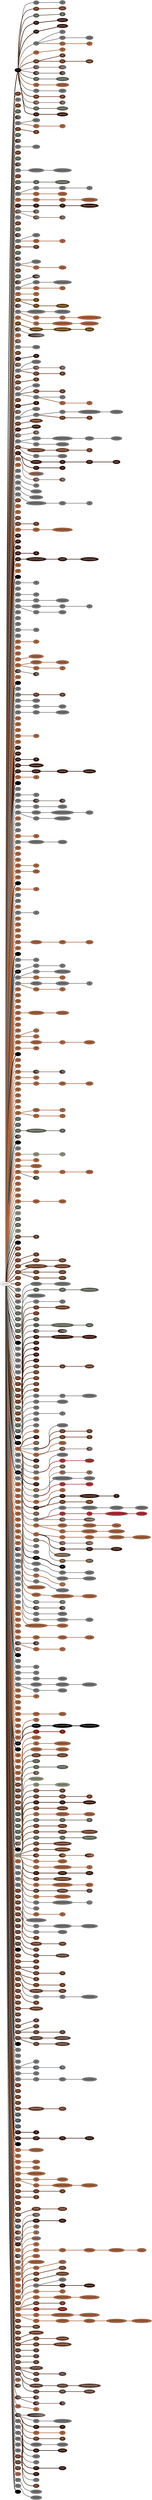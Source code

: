 graph {
 graph [rankdir=LR]
"X1" [qtype="pendant_node", pendant_colors="#000000", pendant_ply="U", pendant_attach="U", pendant_length="60.0", label="U U", style=filled, fillcolor="#000000", fontcolor="#ffffff"]
"primary" -- "X1" [qtype="pendant_link",penwidth=5,color="#000000"]
"X1s1" [qtype="pendant_node", pendant_colors="#777777", pendant_ply="S", pendant_attach="R", pendant_length="24.0", label="S R", style=filled, fillcolor="#777777", fontcolor="#000000"]
"X1" -- "X1s1" [qtype="pendant_link",penwidth=5,color="#777777"]
"X1s1:0" [qtype="knot_node", knot_value="1", knot_type="E", knot_position="3.0", knot_spin="S", label="/8", style=filled, fillcolor="#777777" , fontcolor="#000000"]
"X1s1" -- "X1s1:0" [qtype="knot_link",penwidth=5,color="#777777"]
"X1s2" [qtype="pendant_node", pendant_colors="#673923", pendant_ply="S", pendant_attach="V", pendant_length="23.0", label="S V", style=filled, fillcolor="#673923", fontcolor="#ffffff"]
"X1" -- "X1s2" [qtype="pendant_link",penwidth=5,color="#673923"]
"X1s2:0" [qtype="knot_node", knot_value="2", knot_type="L", knot_position="14.0", knot_spin="Z", label="(\\o\\o)", style=filled, fillcolor="#673923" , fontcolor="#ffffff"]
"X1s2" -- "X1s2:0" [qtype="knot_link",penwidth=5,color="#673923"]
"X1s3" [qtype="pendant_node", pendant_colors="#575E4E", pendant_ply="S", pendant_attach="R", pendant_length="19.0", label="S R", style=filled, fillcolor="#575E4E", fontcolor="#ffffff"]
"X1" -- "X1s3" [qtype="pendant_link",penwidth=5,color="#575E4E"]
"X1s3:0" [qtype="knot_node", knot_value="1", knot_type="E", knot_position="14.0", knot_spin="S", label="/8", style=filled, fillcolor="#575E4E" , fontcolor="#ffffff"]
"X1s3" -- "X1s3:0" [qtype="knot_link",penwidth=5,color="#575E4E"]
"X1s4" [qtype="pendant_node", pendant_colors="#35170C", pendant_ply="S", pendant_attach="V", pendant_length="15.0", label="S V", style=filled, fillcolor="#35170C", fontcolor="#ffffff"]
"X1" -- "X1s4" [qtype="pendant_link",penwidth=5,color="#35170C"]
"X1s4:0" [qtype="knot_node", knot_value="4", knot_type="L", knot_position="11.5", knot_spin="Z", label="(\\o\\o\\o\\o)", style=filled, fillcolor="#35170C" , fontcolor="#ffffff"]
"X1s4" -- "X1s4:0" [qtype="knot_link",penwidth=5,color="#35170C"]
"X1s5" [qtype="pendant_node", pendant_colors="#35170C", pendant_ply="S", pendant_attach="V", pendant_length="15.0", label="S V", style=filled, fillcolor="#35170C", fontcolor="#ffffff"]
"X1" -- "X1s5" [qtype="pendant_link",penwidth=5,color="#35170C"]
"X1s5:0" [qtype="knot_node", knot_value="4", knot_type="L", knot_position="11.0", knot_spin="Z", label="(\\o\\o\\o\\o)", style=filled, fillcolor="#35170C" , fontcolor="#ffffff"]
"X1s5" -- "X1s5:0" [qtype="knot_link",penwidth=5,color="#35170C"]
"X1s6" [qtype="pendant_node", pendant_colors="#777777", pendant_ply="S", pendant_attach="R", pendant_length="28.0", label="S R", style=filled, fillcolor="#777777", fontcolor="#000000"]
"X1" -- "X1s6" [qtype="pendant_link",penwidth=5,color="#777777"]
"X1s6:0" [qtype="knot_node", knot_value="1", knot_type="E", knot_position="15.5", knot_spin="S", label="/8", style=filled, fillcolor="#777777" , fontcolor="#000000"]
"X1s6" -- "X1s6:0" [qtype="knot_link",penwidth=5,color="#777777"]
"X1s6s1" [qtype="pendant_node", pendant_colors="#777777", pendant_ply="S", pendant_attach="U", pendant_length="25.5", label="S U", style=filled, fillcolor="#777777", fontcolor="#000000"]
"X1s6" -- "X1s6s1" [qtype="pendant_link",penwidth=5,color="#777777"]
"X1s6s1:0" [qtype="knot_node", knot_value="2", knot_type="L", knot_position="14.0", knot_spin="Z", label="(\\o\\o)", style=filled, fillcolor="#777777" , fontcolor="#000000"]
"X1s6s1" -- "X1s6s1:0" [qtype="knot_link",penwidth=5,color="#777777"]
"X1s6s2" [qtype="pendant_node", pendant_colors="#A86540", pendant_ply="S", pendant_attach="U", pendant_length="28.5", label="S U", style=filled, fillcolor="#A86540", fontcolor="#000000"]
"X1s6" -- "X1s6s2" [qtype="pendant_link",penwidth=5,color="#A86540"]
"X1s6s2:0" [qtype="knot_node", knot_value="1", knot_type="E", knot_position="13.5", knot_spin="Z", label="\\8", style=filled, fillcolor="#A86540" , fontcolor="#000000"]
"X1s6s2" -- "X1s6s2:0" [qtype="knot_link",penwidth=5,color="#A86540"]
"X1s7" [qtype="pendant_node", pendant_colors="#A86540", pendant_ply="S", pendant_attach="R", pendant_length="31.5", label="S R", style=filled, fillcolor="#A86540", fontcolor="#000000"]
"X1" -- "X1s7" [qtype="pendant_link",penwidth=5,color="#A86540"]
"X1s7:0" [qtype="knot_node", knot_value="1", knot_type="E", knot_position="14.0", knot_spin="S", label="/8", style=filled, fillcolor="#A86540" , fontcolor="#000000"]
"X1s7" -- "X1s7:0" [qtype="knot_link",penwidth=5,color="#A86540"]
"X1s8" [qtype="pendant_node", pendant_colors="#673923", pendant_ply="S", pendant_attach="R", pendant_length="25.0", label="S R", style=filled, fillcolor="#673923", fontcolor="#ffffff"]
"X1" -- "X1s8" [qtype="pendant_link",penwidth=5,color="#673923"]
"X1s8:0" [qtype="knot_node", knot_value="1", knot_type="E", knot_position="12.0", knot_spin="S", label="/8", style=filled, fillcolor="#673923" , fontcolor="#ffffff"]
"X1s8" -- "X1s8:0" [qtype="knot_link",penwidth=5,color="#673923"]
"X1s8s1" [qtype="pendant_node", pendant_colors="#673923", pendant_ply="S", pendant_attach="U", pendant_length="17.0", label="S U", style=filled, fillcolor="#673923", fontcolor="#ffffff"]
"X1s8" -- "X1s8s1" [qtype="pendant_link",penwidth=5,color="#673923"]
"X1s8s1:0" [qtype="knot_node", knot_value="2", knot_type="L", knot_position="5.5", knot_spin="Z", label="(\\o\\o)", style=filled, fillcolor="#673923" , fontcolor="#ffffff"]
"X1s8s1" -- "X1s8s1:0" [qtype="knot_link",penwidth=5,color="#673923"]
"X1s9" [qtype="pendant_node", pendant_colors="#673923:#777777", pendant_ply="S", pendant_attach="V", pendant_length="21.5", label="S V", style=filled, fillcolor="#673923:#777777", fontcolor="#ffffff"]
"X1" -- "X1s9" [qtype="pendant_link",penwidth=2,color="#673923:#777777"]
"X1s9:0" [qtype="knot_node", knot_value="2", knot_type="L", knot_position="13.0", knot_spin="Z", label="(\\o\\o)", style=filled, fillcolor="#673923:#777777" , fontcolor="#ffffff"]
"X1s9" -- "X1s9:0" [qtype="knot_link",penwidth=2,color="#673923:#777777"]
"X1s10" [qtype="pendant_node", pendant_colors="#35170C:#777777", pendant_ply="S", pendant_attach="R", pendant_length="25.0", label="S R", style=filled, fillcolor="#35170C:#777777", fontcolor="#ffffff"]
"X1" -- "X1s10" [qtype="pendant_link",penwidth=2,color="#35170C:#777777"]
"X1s10:0" [qtype="knot_node", knot_value="1", knot_type="E", knot_position="13.0", knot_spin="Z", label="\\8", style=filled, fillcolor="#35170C:#777777" , fontcolor="#ffffff"]
"X1s10" -- "X1s10:0" [qtype="knot_link",penwidth=2,color="#35170C:#777777"]
"X1s11" [qtype="pendant_node", pendant_colors="#575E4E", pendant_ply="S", pendant_attach="R", pendant_length="13.0", label="S R", style=filled, fillcolor="#575E4E", fontcolor="#ffffff"]
"X1" -- "X1s11" [qtype="pendant_link",penwidth=5,color="#575E4E"]
"X1s11:0" [qtype="knot_node", knot_value="5", knot_type="L", knot_position="11.0", knot_spin="Z", label="(\\o\\o\\o\\o\\o)", style=filled, fillcolor="#575E4E" , fontcolor="#ffffff"]
"X1s11" -- "X1s11:0" [qtype="knot_link",penwidth=5,color="#575E4E"]
"X1s12" [qtype="pendant_node", pendant_colors="#A86540", pendant_ply="S", pendant_attach="R", pendant_length="16.5", label="S R", style=filled, fillcolor="#A86540", fontcolor="#000000"]
"X1" -- "X1s12" [qtype="pendant_link",penwidth=5,color="#A86540"]
"X1s12:0" [qtype="knot_node", knot_value="5", knot_type="L", knot_position="11.5", knot_spin="Z", label="(\\o\\o\\o\\o\\o)", style=filled, fillcolor="#A86540" , fontcolor="#000000"]
"X1s12" -- "X1s12:0" [qtype="knot_link",penwidth=5,color="#A86540"]
"X1s13" [qtype="pendant_node", pendant_colors="#777777", pendant_ply="S", pendant_attach="R", pendant_length="30.0", label="S R", style=filled, fillcolor="#777777", fontcolor="#000000"]
"X1" -- "X1s13" [qtype="pendant_link",penwidth=5,color="#777777"]
"X1s13:0" [qtype="knot_node", knot_value="2", knot_type="L", knot_position="11.0", knot_spin="Z", label="(\\o\\o)", style=filled, fillcolor="#777777" , fontcolor="#000000"]
"X1s13" -- "X1s13:0" [qtype="knot_link",penwidth=5,color="#777777"]
"X1s14" [qtype="pendant_node", pendant_colors="#673923", pendant_ply="S", pendant_attach="R", pendant_length="22.0", label="S R", style=filled, fillcolor="#673923", fontcolor="#ffffff"]
"X1" -- "X1s14" [qtype="pendant_link",penwidth=5,color="#673923"]
"X1s14:0" [qtype="knot_node", knot_value="1", knot_type="E", knot_position="10.0", knot_spin="S", label="/8", style=filled, fillcolor="#673923" , fontcolor="#ffffff"]
"X1s14" -- "X1s14:0" [qtype="knot_link",penwidth=5,color="#673923"]
"X1s15" [qtype="pendant_node", pendant_colors="#673923:#777777", pendant_ply="S", pendant_attach="R", pendant_length="20.0", label="S R", style=filled, fillcolor="#673923:#777777", fontcolor="#ffffff"]
"X1" -- "X1s15" [qtype="pendant_link",penwidth=2,color="#673923:#777777"]
"X1s15:0" [qtype="knot_node", knot_value="1", knot_type="E", knot_position="10.0", knot_spin="Z", label="\\8", style=filled, fillcolor="#673923:#777777" , fontcolor="#ffffff"]
"X1s15" -- "X1s15:0" [qtype="knot_link",penwidth=2,color="#673923:#777777"]
"X1s16" [qtype="pendant_node", pendant_colors="#575E4E", pendant_ply="S", pendant_attach="R", pendant_length="14.0", label="S R", style=filled, fillcolor="#575E4E", fontcolor="#ffffff"]
"X1" -- "X1s16" [qtype="pendant_link",penwidth=5,color="#575E4E"]
"X1s16:0" [qtype="knot_node", knot_value="4", knot_type="L", knot_position="9.5", knot_spin="Z", label="(\\o\\o\\o\\o)", style=filled, fillcolor="#575E4E" , fontcolor="#ffffff"]
"X1s16" -- "X1s16:0" [qtype="knot_link",penwidth=5,color="#575E4E"]
"X1s17" [qtype="pendant_node", pendant_colors="#35170C", pendant_ply="S", pendant_attach="R", pendant_length="20.5", label="S R", style=filled, fillcolor="#35170C", fontcolor="#ffffff"]
"X1" -- "X1s17" [qtype="pendant_link",penwidth=5,color="#35170C"]
"X1s17:0" [qtype="knot_node", knot_value="4", knot_type="L", knot_position="9.5", knot_spin="Z", label="(\\o\\o\\o\\o)", style=filled, fillcolor="#35170C" , fontcolor="#ffffff"]
"X1s17" -- "X1s17:0" [qtype="knot_link",penwidth=5,color="#35170C"]
"1" [qtype="pendant_node", pendant_colors="#673923", pendant_ply="S", pendant_attach="V", pendant_length="28.0", label="S V", style=filled, fillcolor="#673923", fontcolor="#ffffff"]
"primary" -- "1" [qtype="pendant_link",penwidth=5,color="#673923"]
"2" [qtype="pendant_node", pendant_colors="#777777", pendant_ply="S", pendant_attach="V", pendant_length="47.5", label="S V", style=filled, fillcolor="#777777", fontcolor="#000000"]
"primary" -- "2" [qtype="pendant_link",penwidth=5,color="#777777"]
"3" [qtype="pendant_node", pendant_colors="#673923", pendant_ply="S", pendant_attach="V", pendant_length="46.0", label="S V", style=filled, fillcolor="#673923", fontcolor="#ffffff"]
"primary" -- "3" [qtype="pendant_link",penwidth=5,color="#673923"]
"4" [qtype="pendant_node", pendant_colors="#575E4E", pendant_ply="S", pendant_attach="V", pendant_length="43.0", label="S V", style=filled, fillcolor="#575E4E", fontcolor="#ffffff"]
"primary" -- "4" [qtype="pendant_link",penwidth=5,color="#575E4E"]
"5" [qtype="pendant_node", pendant_colors="#35170C:#777777", pendant_ply="S", pendant_attach="V", pendant_length="52.0", label="S V", style=filled, fillcolor="#35170C:#777777", fontcolor="#ffffff"]
"primary" -- "5" [qtype="pendant_link",penwidth=2,color="#35170C:#777777"]
"6" [qtype="pendant_node", pendant_colors="#777777", pendant_ply="S", pendant_attach="V", pendant_length="40.0", label="S V", style=filled, fillcolor="#777777", fontcolor="#000000"]
"primary" -- "6" [qtype="pendant_link",penwidth=5,color="#777777"]
"6:0" [qtype="knot_node", knot_value="2", knot_type="L", knot_position="25.0", knot_spin="Z", label="(\\o\\o)", style=filled, fillcolor="#777777" , fontcolor="#000000"]
"6" -- "6:0" [qtype="knot_link",penwidth=5,color="#777777"]
"6s1" [qtype="pendant_node", pendant_colors="#A86540", pendant_ply="S", pendant_attach="U", pendant_length="36.0", label="S U", style=filled, fillcolor="#A86540", fontcolor="#000000"]
"6" -- "6s1" [qtype="pendant_link",penwidth=5,color="#A86540"]
"6s1:0" [qtype="knot_node", knot_value="1", knot_type="E", knot_position="22.5", knot_spin="S", label="/8", style=filled, fillcolor="#A86540" , fontcolor="#000000"]
"6s1" -- "6s1:0" [qtype="knot_link",penwidth=5,color="#A86540"]
"7" [qtype="pendant_node", pendant_colors="#673923", pendant_ply="S", pendant_attach="V", pendant_length="69.0", label="S V", style=filled, fillcolor="#673923", fontcolor="#ffffff"]
"primary" -- "7" [qtype="pendant_link",penwidth=5,color="#673923"]
"7:0" [qtype="knot_node", knot_value="1", knot_type="E", knot_position="26.0", knot_spin="Z", label="\\8", style=filled, fillcolor="#673923" , fontcolor="#ffffff"]
"7" -- "7:0" [qtype="knot_link",penwidth=5,color="#673923"]
"8" [qtype="pendant_node", pendant_colors="#575E4E", pendant_ply="S", pendant_attach="V", pendant_length="40.5", label="S V", style=filled, fillcolor="#575E4E", fontcolor="#ffffff"]
"primary" -- "8" [qtype="pendant_link",penwidth=5,color="#575E4E"]
"9" [qtype="pendant_node", pendant_colors="#35170C:#777777", pendant_ply="S", pendant_attach="V", pendant_length="52.0", label="S V", style=filled, fillcolor="#35170C:#777777", fontcolor="#ffffff"]
"primary" -- "9" [qtype="pendant_link",penwidth=2,color="#35170C:#777777"]
"10" [qtype="pendant_node", pendant_colors="#777777", pendant_ply="S", pendant_attach="V", pendant_length="40.0", label="S V", style=filled, fillcolor="#777777", fontcolor="#000000"]
"primary" -- "10" [qtype="pendant_link",penwidth=5,color="#777777"]
"10:0" [qtype="knot_node", knot_value="2", knot_type="L", knot_position="26.0", knot_spin="Z", label="(\\o\\o)", style=filled, fillcolor="#777777" , fontcolor="#000000"]
"10" -- "10:0" [qtype="knot_link",penwidth=5,color="#777777"]
"11" [qtype="pendant_node", pendant_colors="#673923", pendant_ply="S", pendant_attach="V", pendant_length="30.0", label="S V", style=filled, fillcolor="#673923", fontcolor="#ffffff"]
"primary" -- "11" [qtype="pendant_link",penwidth=5,color="#673923"]
"12" [qtype="pendant_node", pendant_colors="#575E4E", pendant_ply="S", pendant_attach="V", pendant_length="35.0", label="S V", style=filled, fillcolor="#575E4E", fontcolor="#ffffff"]
"primary" -- "12" [qtype="pendant_link",penwidth=5,color="#575E4E"]
"13" [qtype="pendant_node", pendant_colors="#35170C:#777777", pendant_ply="S", pendant_attach="V", pendant_length="42.5", label="S V", style=filled, fillcolor="#35170C:#777777", fontcolor="#ffffff"]
"primary" -- "13" [qtype="pendant_link",penwidth=2,color="#35170C:#777777"]
"14" [qtype="pendant_node", pendant_colors="#777777", pendant_ply="S", pendant_attach="V", pendant_length="30.0", label="S V", style=filled, fillcolor="#777777", fontcolor="#000000"]
"primary" -- "14" [qtype="pendant_link",penwidth=5,color="#777777"]
"14:0" [qtype="knot_node", knot_value="5", knot_type="S", knot_position="12.0", knot_spin="SZSZZ", label="?O?O?O?O?O", style=filled, fillcolor="#777777" , fontcolor="#000000"]
"14" -- "14:0" [qtype="knot_link",penwidth=5,color="#777777"]
"14:1" [qtype="knot_node", knot_value="8", knot_type="L", knot_position="24.0", knot_spin="Z", label="(\\o\\o\\o\\o\\o\\o\\o\\o)", style=filled, fillcolor="#777777" , fontcolor="#000000"]
"14:0" -- "14:1" [qtype="knot_link",penwidth=5,color="#777777"]
"15" [qtype="pendant_node", pendant_colors="#673923", pendant_ply="S", pendant_attach="V", pendant_length="77.0", label="S V", style=filled, fillcolor="#673923", fontcolor="#ffffff"]
"primary" -- "15" [qtype="pendant_link",penwidth=5,color="#673923"]
"16" [qtype="pendant_node", pendant_colors="#575E4E", pendant_ply="S", pendant_attach="V", pendant_length="34.5", label="S V", style=filled, fillcolor="#575E4E", fontcolor="#ffffff"]
"primary" -- "16" [qtype="pendant_link",penwidth=5,color="#575E4E"]
"16:0" [qtype="knot_node", knot_value="1", knot_type="S", knot_position="13.5", knot_spin="Z", label="\\O", style=filled, fillcolor="#575E4E" , fontcolor="#ffffff"]
"16" -- "16:0" [qtype="knot_link",penwidth=5,color="#575E4E"]
"16:1" [qtype="knot_node", knot_value="6", knot_type="L", knot_position="25.0", knot_spin="Z", label="(\\o\\o\\o\\o\\o\\o)", style=filled, fillcolor="#575E4E" , fontcolor="#ffffff"]
"16:0" -- "16:1" [qtype="knot_link",penwidth=5,color="#575E4E"]
"17" [qtype="pendant_node", pendant_colors="#35170C:#777777", pendant_ply="S", pendant_attach="V", pendant_length="44.0", label="S V", style=filled, fillcolor="#35170C:#777777", fontcolor="#ffffff"]
"primary" -- "17" [qtype="pendant_link",penwidth=2,color="#35170C:#777777"]
"18" [qtype="pendant_node", pendant_colors="#777777", pendant_ply="S", pendant_attach="V", pendant_length="38.0", label="S V", style=filled, fillcolor="#777777", fontcolor="#000000"]
"primary" -- "18" [qtype="pendant_link",penwidth=5,color="#777777"]
"18:0" [qtype="knot_node", knot_value="1", knot_type="S", knot_position="5.0", knot_spin="Z", label="\\O", style=filled, fillcolor="#777777" , fontcolor="#000000"]
"18" -- "18:0" [qtype="knot_link",penwidth=5,color="#777777"]
"18:1" [qtype="knot_node", knot_value="2", knot_type="S", knot_position="14.0", knot_spin="Z", label="\\O\\O", style=filled, fillcolor="#777777" , fontcolor="#000000"]
"18:0" -- "18:1" [qtype="knot_link",penwidth=5,color="#777777"]
"18:2" [qtype="knot_node", knot_value="1", knot_type="E", knot_position="25.0", knot_spin="Z", label="\\8", style=filled, fillcolor="#777777" , fontcolor="#000000"]
"18:1" -- "18:2" [qtype="knot_link",penwidth=5,color="#777777"]
"18s1" [qtype="pendant_node", pendant_colors="#A86540", pendant_ply="S", pendant_attach="U", pendant_length="28.0", label="S U", style=filled, fillcolor="#A86540", fontcolor="#000000"]
"18" -- "18s1" [qtype="pendant_link",penwidth=5,color="#A86540"]
"18s1:0" [qtype="knot_node", knot_value="3", knot_type="L", knot_position="23.0", knot_spin="Z", label="(\\o\\o\\o)", style=filled, fillcolor="#A86540" , fontcolor="#000000"]
"18s1" -- "18s1:0" [qtype="knot_link",penwidth=5,color="#A86540"]
"19" [qtype="pendant_node", pendant_colors="#A86540", pendant_ply="S", pendant_attach="V", pendant_length="30.0", label="S V", style=filled, fillcolor="#A86540", fontcolor="#000000"]
"primary" -- "19" [qtype="pendant_link",penwidth=5,color="#A86540"]
"19:0" [qtype="knot_node", knot_value="2", knot_type="S", knot_position="10.0", knot_spin="Z", label="\\O\\O", style=filled, fillcolor="#A86540" , fontcolor="#000000"]
"19" -- "19:0" [qtype="knot_link",penwidth=5,color="#A86540"]
"19:1" [qtype="knot_node", knot_value="2", knot_type="S", knot_position="14.5", knot_spin="Z", label="\\O\\O", style=filled, fillcolor="#A86540" , fontcolor="#000000"]
"19:0" -- "19:1" [qtype="knot_link",penwidth=5,color="#A86540"]
"19:2" [qtype="knot_node", knot_value="7", knot_type="L", knot_position="24.5", knot_spin="Z", label="(\\o\\o\\o\\o\\o\\o\\o)", style=filled, fillcolor="#A86540" , fontcolor="#000000"]
"19:1" -- "19:2" [qtype="knot_link",penwidth=5,color="#A86540"]
"20" [qtype="pendant_node", pendant_colors="#35170C", pendant_ply="S", pendant_attach="V", pendant_length="41.0", label="S V", style=filled, fillcolor="#35170C", fontcolor="#ffffff"]
"primary" -- "20" [qtype="pendant_link",penwidth=5,color="#35170C"]
"20:0" [qtype="knot_node", knot_value="1", knot_type="E", knot_position="5.0", knot_spin="Z", label="\\8", style=filled, fillcolor="#35170C" , fontcolor="#ffffff"]
"20" -- "20:0" [qtype="knot_link",penwidth=5,color="#35170C"]
"20:1" [qtype="knot_node", knot_value="1", knot_type="S", knot_position="15.0", knot_spin="Z", label="\\O", style=filled, fillcolor="#35170C" , fontcolor="#ffffff"]
"20:0" -- "20:1" [qtype="knot_link",penwidth=5,color="#35170C"]
"20:2" [qtype="knot_node", knot_value="8", knot_type="L", knot_position="26.5", knot_spin="Z", label="(\\o\\o\\o\\o\\o\\o\\o\\o)", style=filled, fillcolor="#35170C" , fontcolor="#ffffff"]
"20:1" -- "20:2" [qtype="knot_link",penwidth=5,color="#35170C"]
"21" [qtype="pendant_node", pendant_colors="#673923:#777777", pendant_ply="S", pendant_attach="V", pendant_length="37.0", label="S V", style=filled, fillcolor="#673923:#777777", fontcolor="#ffffff"]
"primary" -- "21" [qtype="pendant_link",penwidth=2,color="#673923:#777777"]
"21:0" [qtype="knot_node", knot_value="1", knot_type="E", knot_position="27.0", knot_spin="Z", label="\\8", style=filled, fillcolor="#673923:#777777" , fontcolor="#ffffff"]
"21" -- "21:0" [qtype="knot_link",penwidth=2,color="#673923:#777777"]
"21s1" [qtype="pendant_node", pendant_colors="#673923:#777777", pendant_ply="S", pendant_attach="U", pendant_length="38.5", label="S U", style=filled, fillcolor="#673923:#777777", fontcolor="#ffffff"]
"21" -- "21s1" [qtype="pendant_link",penwidth=2,color="#673923:#777777"]
"21s1:0" [qtype="knot_node", knot_value="1", knot_type="E", knot_position="21.0", knot_spin="Z", label="\\8", style=filled, fillcolor="#673923:#777777" , fontcolor="#ffffff"]
"21s1" -- "21s1:0" [qtype="knot_link",penwidth=2,color="#673923:#777777"]
"22" [qtype="pendant_node", pendant_colors="#777777", pendant_ply="S", pendant_attach="V", pendant_length="39.5", label="S V", style=filled, fillcolor="#777777", fontcolor="#000000"]
"primary" -- "22" [qtype="pendant_link",penwidth=5,color="#777777"]
"23" [qtype="pendant_node", pendant_colors="#673923", pendant_ply="S", pendant_attach="V", pendant_length="51.0", label="S V", style=filled, fillcolor="#673923", fontcolor="#ffffff"]
"primary" -- "23" [qtype="pendant_link",penwidth=5,color="#673923"]
"24" [qtype="pendant_node", pendant_colors="#575E4E", pendant_ply="S", pendant_attach="V", pendant_length="41.5", label="S V", style=filled, fillcolor="#575E4E", fontcolor="#ffffff"]
"primary" -- "24" [qtype="pendant_link",penwidth=5,color="#575E4E"]
"25" [qtype="pendant_node", pendant_colors="#35170C:#777777", pendant_ply="S", pendant_attach="V", pendant_length="48.5", label="S V", style=filled, fillcolor="#35170C:#777777", fontcolor="#ffffff"]
"primary" -- "25" [qtype="pendant_link",penwidth=2,color="#35170C:#777777"]
"26" [qtype="pendant_node", pendant_colors="#777777", pendant_ply="S", pendant_attach="V", pendant_length="41.0", label="S V", style=filled, fillcolor="#777777", fontcolor="#000000"]
"primary" -- "26" [qtype="pendant_link",penwidth=5,color="#777777"]
"26:0" [qtype="knot_node", knot_value="2", knot_type="L", knot_position="27.5", knot_spin="Z", label="(\\o\\o)", style=filled, fillcolor="#777777" , fontcolor="#000000"]
"26" -- "26:0" [qtype="knot_link",penwidth=5,color="#777777"]
"26s1" [qtype="pendant_node", pendant_colors="#A86540", pendant_ply="S", pendant_attach="U", pendant_length="38.5", label="S U", style=filled, fillcolor="#A86540", fontcolor="#000000"]
"26" -- "26s1" [qtype="pendant_link",penwidth=5,color="#A86540"]
"26s1:0" [qtype="knot_node", knot_value="1", knot_type="E", knot_position="25.5", knot_spin="Z", label="\\8", style=filled, fillcolor="#A86540" , fontcolor="#000000"]
"26s1" -- "26s1:0" [qtype="knot_link",penwidth=5,color="#A86540"]
"27" [qtype="pendant_node", pendant_colors="#673923", pendant_ply="S", pendant_attach="V", pendant_length="64.0", label="S V", style=filled, fillcolor="#673923", fontcolor="#ffffff"]
"primary" -- "27" [qtype="pendant_link",penwidth=5,color="#673923"]
"27:0" [qtype="knot_node", knot_value="1", knot_type="E", knot_position="27.0", knot_spin="Z", label="\\8", style=filled, fillcolor="#673923" , fontcolor="#ffffff"]
"27" -- "27:0" [qtype="knot_link",penwidth=5,color="#673923"]
"28" [qtype="pendant_node", pendant_colors="#575E4E", pendant_ply="S", pendant_attach="V", pendant_length="41.0", label="S V", style=filled, fillcolor="#575E4E", fontcolor="#ffffff"]
"primary" -- "28" [qtype="pendant_link",penwidth=5,color="#575E4E"]
"29" [qtype="pendant_node", pendant_colors="#35170C:#777777", pendant_ply="S", pendant_attach="V", pendant_length="31.0", label="S V", style=filled, fillcolor="#35170C:#777777", fontcolor="#ffffff"]
"primary" -- "29" [qtype="pendant_link",penwidth=2,color="#35170C:#777777"]
"30" [qtype="pendant_node", pendant_colors="#777777", pendant_ply="S", pendant_attach="V", pendant_length="38.0", label="S V", style=filled, fillcolor="#777777", fontcolor="#000000"]
"primary" -- "30" [qtype="pendant_link",penwidth=5,color="#777777"]
"30:0" [qtype="knot_node", knot_value="3", knot_type="L", knot_position="27.0", knot_spin="Z", label="(\\o\\o\\o)", style=filled, fillcolor="#777777" , fontcolor="#000000"]
"30" -- "30:0" [qtype="knot_link",penwidth=5,color="#777777"]
"30s1" [qtype="pendant_node", pendant_colors="#A86540", pendant_ply="S", pendant_attach="U", pendant_length="38.5", label="S U", style=filled, fillcolor="#A86540", fontcolor="#000000"]
"30" -- "30s1" [qtype="pendant_link",penwidth=5,color="#A86540"]
"30s1:0" [qtype="knot_node", knot_value="2", knot_type="L", knot_position="22.0", knot_spin="Z", label="(\\o\\o)", style=filled, fillcolor="#A86540" , fontcolor="#000000"]
"30s1" -- "30s1:0" [qtype="knot_link",penwidth=5,color="#A86540"]
"31" [qtype="pendant_node", pendant_colors="#673923", pendant_ply="S", pendant_attach="V", pendant_length="84.0", label="S V", style=filled, fillcolor="#673923", fontcolor="#ffffff"]
"primary" -- "31" [qtype="pendant_link",penwidth=5,color="#673923"]
"32" [qtype="pendant_node", pendant_colors="#575E4E", pendant_ply="S", pendant_attach="V", pendant_length="41.0", label="S V", style=filled, fillcolor="#575E4E", fontcolor="#ffffff"]
"primary" -- "32" [qtype="pendant_link",penwidth=5,color="#575E4E"]
"33" [qtype="pendant_node", pendant_colors="#35170C:#777777", pendant_ply="S", pendant_attach="V", pendant_length="45.0", label="S V", style=filled, fillcolor="#35170C:#777777", fontcolor="#ffffff"]
"primary" -- "33" [qtype="pendant_link",penwidth=2,color="#35170C:#777777"]
"33:0" [qtype="knot_node", knot_value="2", knot_type="L", knot_position="25.5", knot_spin="Z", label="(\\o\\o)", style=filled, fillcolor="#35170C:#777777" , fontcolor="#ffffff"]
"33" -- "33:0" [qtype="knot_link",penwidth=2,color="#35170C:#777777"]
"34" [qtype="pendant_node", pendant_colors="#777777", pendant_ply="S", pendant_attach="V", pendant_length="35.0", label="S V", style=filled, fillcolor="#777777", fontcolor="#000000"]
"primary" -- "34" [qtype="pendant_link",penwidth=5,color="#777777"]
"34:0" [qtype="knot_node", knot_value="2", knot_type="S", knot_position="18.5", knot_spin="Z", label="\\O\\O", style=filled, fillcolor="#777777" , fontcolor="#000000"]
"34" -- "34:0" [qtype="knot_link",penwidth=5,color="#777777"]
"34:1" [qtype="knot_node", knot_value="8", knot_type="L", knot_position="27.0", knot_spin="Z", label="(\\o\\o\\o\\o\\o\\o\\o\\o)", style=filled, fillcolor="#777777" , fontcolor="#000000"]
"34:0" -- "34:1" [qtype="knot_link",penwidth=5,color="#777777"]
"34s1" [qtype="pendant_node", pendant_colors="#A86540", pendant_ply="S", pendant_attach="U", pendant_length="40.0", label="S U", style=filled, fillcolor="#A86540", fontcolor="#000000"]
"34" -- "34s1" [qtype="pendant_link",penwidth=5,color="#A86540"]
"34s1:0" [qtype="knot_node", knot_value="1", knot_type="E", knot_position="24.0", knot_spin="Z", label="\\8", style=filled, fillcolor="#A86540" , fontcolor="#000000"]
"34s1" -- "34s1:0" [qtype="knot_link",penwidth=5,color="#A86540"]
"35" [qtype="pendant_node", pendant_colors="#A86540", pendant_ply="S", pendant_attach="V", pendant_length="44.0", label="S V", style=filled, fillcolor="#A86540", fontcolor="#000000"]
"primary" -- "35" [qtype="pendant_link",penwidth=5,color="#A86540"]
"35:0" [qtype="knot_node", knot_value="1", knot_type="E", knot_position="25.0", knot_spin="Z", label="\\8", style=filled, fillcolor="#A86540" , fontcolor="#000000"]
"35" -- "35:0" [qtype="knot_link",penwidth=5,color="#A86540"]
"36" [qtype="pendant_node", pendant_colors="#64400F", pendant_ply="S", pendant_attach="V", pendant_length="44.5", label="S V", style=filled, fillcolor="#64400F", fontcolor="#ffffff"]
"primary" -- "36" [qtype="pendant_link",penwidth=5,color="#64400F"]
"36:0" [qtype="knot_node", knot_value="1", knot_type="E", knot_position="26.5", knot_spin="Z", label="\\8", style=filled, fillcolor="#64400F" , fontcolor="#ffffff"]
"36" -- "36:0" [qtype="knot_link",penwidth=5,color="#64400F"]
"36s1" [qtype="pendant_node", pendant_colors="#64400F", pendant_ply="S", pendant_attach="U", pendant_length="45.0", label="S U", style=filled, fillcolor="#64400F", fontcolor="#ffffff"]
"36" -- "36s1" [qtype="pendant_link",penwidth=5,color="#64400F"]
"36s1:0" [qtype="knot_node", knot_value="5", knot_type="L", knot_position="24.0", knot_spin="Z", label="(\\o\\o\\o\\o\\o)", style=filled, fillcolor="#64400F" , fontcolor="#ffffff"]
"36s1" -- "36s1:0" [qtype="knot_link",penwidth=5,color="#64400F"]
"37" [qtype="pendant_node", pendant_colors="#35170C:#777777", pendant_ply="S", pendant_attach="V", pendant_length="47.0", label="S V", style=filled, fillcolor="#35170C:#777777", fontcolor="#ffffff"]
"primary" -- "37" [qtype="pendant_link",penwidth=2,color="#35170C:#777777"]
"38" [qtype="pendant_node", pendant_colors="#777777", pendant_ply="S", pendant_attach="V", pendant_length="33.0", label="S V", style=filled, fillcolor="#777777", fontcolor="#000000"]
"primary" -- "38" [qtype="pendant_link",penwidth=5,color="#777777"]
"38:0" [qtype="knot_node", knot_value="7", knot_type="S", knot_position="10.5", knot_spin="Z", label="\\O\\O\\O\\O\\O\\O\\O", style=filled, fillcolor="#777777" , fontcolor="#000000"]
"38" -- "38:0" [qtype="knot_link",penwidth=5,color="#777777"]
"38:1" [qtype="knot_node", knot_value="6", knot_type="S", knot_position="20.0", knot_spin="Z", label="\\O\\O\\O\\O\\O\\O", style=filled, fillcolor="#777777" , fontcolor="#000000"]
"38:0" -- "38:1" [qtype="knot_link",penwidth=5,color="#777777"]
"38s1" [qtype="pendant_node", pendant_colors="#A86540", pendant_ply="S", pendant_attach="U", pendant_length="30.5", label="S U", style=filled, fillcolor="#A86540", fontcolor="#000000"]
"38" -- "38s1" [qtype="pendant_link",penwidth=5,color="#A86540"]
"38s1:0" [qtype="knot_node", knot_value="1", knot_type="S", knot_position="15.5", knot_spin="Z", label="\\O", style=filled, fillcolor="#A86540" , fontcolor="#000000"]
"38s1" -- "38s1:0" [qtype="knot_link",penwidth=5,color="#A86540"]
"38s1:1" [qtype="knot_node", knot_value="9", knot_type="L", knot_position="22.5", knot_spin="U", label="(?o?o?o?o?o?o?o?o?o)", style=filled, fillcolor="#A86540" , fontcolor="#000000"]
"38s1:0" -- "38s1:1" [qtype="knot_link",penwidth=5,color="#A86540"]
"39" [qtype="pendant_node", pendant_colors="#A86540", pendant_ply="S", pendant_attach="V", pendant_length="29.0", label="S V", style=filled, fillcolor="#A86540", fontcolor="#000000"]
"primary" -- "39" [qtype="pendant_link",penwidth=5,color="#A86540"]
"39:0" [qtype="knot_node", knot_value="1", knot_type="S", knot_position="11.0", knot_spin="Z", label="\\O", style=filled, fillcolor="#A86540" , fontcolor="#000000"]
"39" -- "39:0" [qtype="knot_link",penwidth=5,color="#A86540"]
"39:1" [qtype="knot_node", knot_value="8", knot_type="S", knot_position="18.5", knot_spin="Z", label="\\O\\O\\O\\O\\O\\O\\O\\O", style=filled, fillcolor="#A86540" , fontcolor="#000000"]
"39:0" -- "39:1" [qtype="knot_link",penwidth=5,color="#A86540"]
"39:2" [qtype="knot_node", knot_value="8", knot_type="L", knot_position="22.5", knot_spin="Z", label="(\\o\\o\\o\\o\\o\\o\\o\\o)", style=filled, fillcolor="#A86540" , fontcolor="#000000"]
"39:1" -- "39:2" [qtype="knot_link",penwidth=5,color="#A86540"]
"40" [qtype="pendant_node", pendant_colors="#64400F", pendant_ply="S", pendant_attach="V", pendant_length="33.0", label="S V", style=filled, fillcolor="#64400F", fontcolor="#ffffff"]
"primary" -- "40" [qtype="pendant_link",penwidth=5,color="#64400F"]
"40:0" [qtype="knot_node", knot_value="5", knot_type="S", knot_position="9.5", knot_spin="Z", label="\\O\\O\\O\\O\\O", style=filled, fillcolor="#64400F" , fontcolor="#ffffff"]
"40" -- "40:0" [qtype="knot_link",penwidth=5,color="#64400F"]
"40:1" [qtype="knot_node", knot_value="7", knot_type="S", knot_position="18.0", knot_spin="Z", label="\\O\\O\\O\\O\\O\\O\\O", style=filled, fillcolor="#64400F" , fontcolor="#ffffff"]
"40:0" -- "40:1" [qtype="knot_link",penwidth=5,color="#64400F"]
"40:2" [qtype="knot_node", knot_value="3", knot_type="L", knot_position="26.5", knot_spin="Z", label="(\\o\\o\\o)", style=filled, fillcolor="#64400F" , fontcolor="#ffffff"]
"40:1" -- "40:2" [qtype="knot_link",penwidth=5,color="#64400F"]
"41" [qtype="pendant_node", pendant_colors="#35170C:#777777", pendant_ply="S", pendant_attach="V", pendant_length="33.0", label="S V", style=filled, fillcolor="#35170C:#777777", fontcolor="#ffffff"]
"primary" -- "41" [qtype="pendant_link",penwidth=2,color="#35170C:#777777"]
"41:0" [qtype="knot_node", knot_value="7", knot_type="L", knot_position="24.5", knot_spin="Z", label="(\\o\\o\\o\\o\\o\\o\\o)", style=filled, fillcolor="#35170C:#777777" , fontcolor="#ffffff"]
"41" -- "41:0" [qtype="knot_link",penwidth=2,color="#35170C:#777777"]
"42" [qtype="pendant_node", pendant_colors="#A86540", pendant_ply="S", pendant_attach="V", pendant_length="32.0", label="S V", style=filled, fillcolor="#A86540", fontcolor="#000000"]
"primary" -- "42" [qtype="pendant_link",penwidth=5,color="#A86540"]
"43" [qtype="pendant_node", pendant_colors="#673923:#777777", pendant_ply="S", pendant_attach="R", pendant_length="41.0", label="S R", style=filled, fillcolor="#673923:#777777", fontcolor="#ffffff"]
"primary" -- "43" [qtype="pendant_link",penwidth=2,color="#673923:#777777"]
"44" [qtype="pendant_node", pendant_colors="#777777", pendant_ply="S", pendant_attach="V", pendant_length="37.0", label="S V", style=filled, fillcolor="#777777", fontcolor="#000000"]
"primary" -- "44" [qtype="pendant_link",penwidth=5,color="#777777"]
"44:0" [qtype="knot_node", knot_value="2", knot_type="L", knot_position="26.5", knot_spin="Z", label="(\\o\\o)", style=filled, fillcolor="#777777" , fontcolor="#000000"]
"44" -- "44:0" [qtype="knot_link",penwidth=5,color="#777777"]
"45" [qtype="pendant_node", pendant_colors="#673923", pendant_ply="S", pendant_attach="V", pendant_length="23.5", label="S V", style=filled, fillcolor="#673923", fontcolor="#ffffff"]
"primary" -- "45" [qtype="pendant_link",penwidth=5,color="#673923"]
"46" [qtype="pendant_node", pendant_colors="#35170C", pendant_ply="S", pendant_attach="V", pendant_length="38.0", label="S V", style=filled, fillcolor="#35170C", fontcolor="#ffffff"]
"primary" -- "46" [qtype="pendant_link",penwidth=5,color="#35170C"]
"46:0" [qtype="knot_node", knot_value="1", knot_type="E", knot_position="26.0", knot_spin="Z", label="\\8", style=filled, fillcolor="#35170C" , fontcolor="#ffffff"]
"46" -- "46:0" [qtype="knot_link",penwidth=5,color="#35170C"]
"47" [qtype="pendant_node", pendant_colors="#673923:#777777", pendant_ply="S", pendant_attach="V", pendant_length="42.0", label="S V", style=filled, fillcolor="#673923:#777777", fontcolor="#ffffff"]
"primary" -- "47" [qtype="pendant_link",penwidth=2,color="#673923:#777777"]
"48" [qtype="pendant_node", pendant_colors="#777777", pendant_ply="S", pendant_attach="V", pendant_length="36.5", label="S V", style=filled, fillcolor="#777777", fontcolor="#000000"]
"primary" -- "48" [qtype="pendant_link",penwidth=5,color="#777777"]
"48:0" [qtype="knot_node", knot_value="3", knot_type="L", knot_position="26.0", knot_spin="Z", label="(\\o\\o\\o)", style=filled, fillcolor="#777777" , fontcolor="#000000"]
"48" -- "48:0" [qtype="knot_link",penwidth=5,color="#777777"]
"48s1" [qtype="pendant_node", pendant_colors="#673923:#777777", pendant_ply="S", pendant_attach="U", pendant_length="42.0", label="S U", style=filled, fillcolor="#673923:#777777", fontcolor="#ffffff"]
"48" -- "48s1" [qtype="pendant_link",penwidth=2,color="#673923:#777777"]
"48s1:0" [qtype="knot_node", knot_value="1", knot_type="E", knot_position="21.0", knot_spin="Z", label="\\8", style=filled, fillcolor="#673923:#777777" , fontcolor="#ffffff"]
"48s1" -- "48s1:0" [qtype="knot_link",penwidth=2,color="#673923:#777777"]
"48s2" [qtype="pendant_node", pendant_colors="#673923", pendant_ply="S", pendant_attach="U", pendant_length="40.0", label="S U", style=filled, fillcolor="#673923", fontcolor="#ffffff"]
"48" -- "48s2" [qtype="pendant_link",penwidth=5,color="#673923"]
"48s2:0" [qtype="knot_node", knot_value="1", knot_type="E", knot_position="22.0", knot_spin="Z", label="\\8", style=filled, fillcolor="#673923" , fontcolor="#ffffff"]
"48s2" -- "48s2:0" [qtype="knot_link",penwidth=5,color="#673923"]
"49" [qtype="pendant_node", pendant_colors="#673923", pendant_ply="S", pendant_attach="V", pendant_length="41.5", label="S V", style=filled, fillcolor="#673923", fontcolor="#ffffff"]
"primary" -- "49" [qtype="pendant_link",penwidth=5,color="#673923"]
"50" [qtype="pendant_node", pendant_colors="#673923", pendant_ply="S", pendant_attach="V", pendant_length="38.0", label="S V", style=filled, fillcolor="#673923", fontcolor="#ffffff"]
"primary" -- "50" [qtype="pendant_link",penwidth=5,color="#673923"]
"50:0" [qtype="knot_node", knot_value="1", knot_type="E", knot_position="25.5", knot_spin="Z", label="\\8", style=filled, fillcolor="#673923" , fontcolor="#ffffff"]
"50" -- "50:0" [qtype="knot_link",penwidth=5,color="#673923"]
"51" [qtype="pendant_node", pendant_colors="#673923:#777777", pendant_ply="S", pendant_attach="V", pendant_length="43.5", label="S V", style=filled, fillcolor="#673923:#777777", fontcolor="#ffffff"]
"primary" -- "51" [qtype="pendant_link",penwidth=2,color="#673923:#777777"]
"52" [qtype="pendant_node", pendant_colors="#777777", pendant_ply="S", pendant_attach="V", pendant_length="45.0", label="S V", style=filled, fillcolor="#777777", fontcolor="#000000"]
"primary" -- "52" [qtype="pendant_link",penwidth=5,color="#777777"]
"52:0" [qtype="knot_node", knot_value="2", knot_type="L", knot_position="27.0", knot_spin="Z", label="(\\o\\o)", style=filled, fillcolor="#777777" , fontcolor="#000000"]
"52" -- "52:0" [qtype="knot_link",penwidth=5,color="#777777"]
"52s1" [qtype="pendant_node", pendant_colors="#673923", pendant_ply="S", pendant_attach="U", pendant_length="40.0", label="S U", style=filled, fillcolor="#673923", fontcolor="#ffffff"]
"52" -- "52s1" [qtype="pendant_link",penwidth=5,color="#673923"]
"52s1:0" [qtype="knot_node", knot_value="1", knot_type="E", knot_position="22.5", knot_spin="Z", label="\\8", style=filled, fillcolor="#673923" , fontcolor="#ffffff"]
"52s1" -- "52s1:0" [qtype="knot_link",penwidth=5,color="#673923"]
"52s2" [qtype="pendant_node", pendant_colors="#777777", pendant_ply="S", pendant_attach="U", pendant_length="32.0", label="S U", style=filled, fillcolor="#777777", fontcolor="#000000"]
"52" -- "52s2" [qtype="pendant_link",penwidth=5,color="#777777"]
"52s2:0" [qtype="knot_node", knot_value="1", knot_type="S", knot_position="13.0", knot_spin="Z", label="\\O", style=filled, fillcolor="#777777" , fontcolor="#000000"]
"52s2" -- "52s2:0" [qtype="knot_link",penwidth=5,color="#777777"]
"52s2s1" [qtype="pendant_node", pendant_colors="#A86540", pendant_ply="S", pendant_attach="U", pendant_length="22.5", label="S U", style=filled, fillcolor="#A86540", fontcolor="#000000"]
"52s2" -- "52s2s1" [qtype="pendant_link",penwidth=5,color="#A86540"]
"52s2s1:0" [qtype="knot_node", knot_value="1", knot_type="E", knot_position="14.0", knot_spin="Z", label="\\8", style=filled, fillcolor="#A86540" , fontcolor="#000000"]
"52s2s1" -- "52s2s1:0" [qtype="knot_link",penwidth=5,color="#A86540"]
"53" [qtype="pendant_node", pendant_colors="#673923", pendant_ply="S", pendant_attach="V", pendant_length="38.5", label="S V", style=filled, fillcolor="#673923", fontcolor="#ffffff"]
"primary" -- "53" [qtype="pendant_link",penwidth=5,color="#673923"]
"54" [qtype="pendant_node", pendant_colors="#35170C", pendant_ply="S", pendant_attach="V", pendant_length="37.5", label="S V", style=filled, fillcolor="#35170C", fontcolor="#ffffff"]
"primary" -- "54" [qtype="pendant_link",penwidth=5,color="#35170C"]
"54:0" [qtype="knot_node", knot_value="1", knot_type="E", knot_position="25.5", knot_spin="Z", label="\\8", style=filled, fillcolor="#35170C" , fontcolor="#ffffff"]
"54" -- "54:0" [qtype="knot_link",penwidth=5,color="#35170C"]
"55" [qtype="pendant_node", pendant_colors="#673923:#777777", pendant_ply="S", pendant_attach="V", pendant_length="42.0", label="S V", style=filled, fillcolor="#673923:#777777", fontcolor="#ffffff"]
"primary" -- "55" [qtype="pendant_link",penwidth=2,color="#673923:#777777"]
"56" [qtype="pendant_node", pendant_colors="#777777", pendant_ply="S", pendant_attach="V", pendant_length="42.0", label="S V", style=filled, fillcolor="#777777", fontcolor="#000000"]
"primary" -- "56" [qtype="pendant_link",penwidth=5,color="#777777"]
"56:0" [qtype="knot_node", knot_value="2", knot_type="L", knot_position="27.5", knot_spin="Z", label="(\\o\\o)", style=filled, fillcolor="#777777" , fontcolor="#000000"]
"56" -- "56:0" [qtype="knot_link",penwidth=5,color="#777777"]
"56s1" [qtype="pendant_node", pendant_colors="#777777", pendant_ply="S", pendant_attach="U", pendant_length="44.0", label="S U", style=filled, fillcolor="#777777", fontcolor="#000000"]
"56" -- "56s1" [qtype="pendant_link",penwidth=5,color="#777777"]
"56s1:0" [qtype="knot_node", knot_value="1", knot_type="S", knot_position="11.0", knot_spin="Z", label="\\O", style=filled, fillcolor="#777777" , fontcolor="#000000"]
"56s1" -- "56s1:0" [qtype="knot_link",penwidth=5,color="#777777"]
"56s1:1" [qtype="knot_node", knot_value="9", knot_type="S", knot_position="16.0", knot_spin="Z", label="\\O\\O\\O\\O\\O\\O\\O\\O\\O", style=filled, fillcolor="#777777" , fontcolor="#000000"]
"56s1:0" -- "56s1:1" [qtype="knot_link",penwidth=5,color="#777777"]
"56s1:2" [qtype="knot_node", knot_value="5", knot_type="L", knot_position="21.0", knot_spin="Z", label="(\\o\\o\\o\\o\\o)", style=filled, fillcolor="#777777" , fontcolor="#000000"]
"56s1:1" -- "56s1:2" [qtype="knot_link",penwidth=5,color="#777777"]
"56s1s1" [qtype="pendant_node", pendant_colors="#673923", pendant_ply="S", pendant_attach="U", pendant_length="15.0", label="S U", style=filled, fillcolor="#673923", fontcolor="#ffffff"]
"56s1" -- "56s1s1" [qtype="pendant_link",penwidth=5,color="#673923"]
"56s1s1:0" [qtype="knot_node", knot_value="1", knot_type="E", knot_position="10.5", knot_spin="Z", label="\\8", style=filled, fillcolor="#673923" , fontcolor="#ffffff"]
"56s1s1" -- "56s1s1:0" [qtype="knot_link",penwidth=5,color="#673923"]
"57" [qtype="pendant_node", pendant_colors="#673923", pendant_ply="S", pendant_attach="V", pendant_length="39.5", label="S V", style=filled, fillcolor="#673923", fontcolor="#ffffff"]
"primary" -- "57" [qtype="pendant_link",penwidth=5,color="#673923"]
"57:0" [qtype="knot_node", knot_value="5", knot_type="L", knot_position="27.0", knot_spin="Z", label="(\\o\\o\\o\\o\\o)", style=filled, fillcolor="#673923" , fontcolor="#ffffff"]
"57" -- "57:0" [qtype="knot_link",penwidth=5,color="#673923"]
"58" [qtype="pendant_node", pendant_colors="#35170C", pendant_ply="S", pendant_attach="V", pendant_length="35.5", label="S V", style=filled, fillcolor="#35170C", fontcolor="#ffffff"]
"primary" -- "58" [qtype="pendant_link",penwidth=5,color="#35170C"]
"58:0" [qtype="knot_node", knot_value="3", knot_type="S", knot_position="18.0", knot_spin="Z", label="\\O\\O\\O", style=filled, fillcolor="#35170C" , fontcolor="#ffffff"]
"58" -- "58:0" [qtype="knot_link",penwidth=5,color="#35170C"]
"59" [qtype="pendant_node", pendant_colors="#673923:#777777", pendant_ply="S", pendant_attach="V", pendant_length="42.0", label="S V", style=filled, fillcolor="#673923:#777777", fontcolor="#ffffff"]
"primary" -- "59" [qtype="pendant_link",penwidth=2,color="#673923:#777777"]
"59:0" [qtype="knot_node", knot_value="1", knot_type="E", knot_position="25.5", knot_spin="Z", label="\\8", style=filled, fillcolor="#673923:#777777" , fontcolor="#ffffff"]
"59" -- "59:0" [qtype="knot_link",penwidth=2,color="#673923:#777777"]
"60" [qtype="pendant_node", pendant_colors="#777777", pendant_ply="S", pendant_attach="V", pendant_length="25.0", label="S V", style=filled, fillcolor="#777777", fontcolor="#000000"]
"primary" -- "60" [qtype="pendant_link",penwidth=5,color="#777777"]
"60:0" [qtype="knot_node", knot_value="3", knot_type="S", knot_position="5.0", knot_spin="Z", label="\\O\\O\\O", style=filled, fillcolor="#777777" , fontcolor="#000000"]
"60" -- "60:0" [qtype="knot_link",penwidth=5,color="#777777"]
"60:1" [qtype="knot_node", knot_value="8", knot_type="S", knot_position="8.0", knot_spin="Z", label="\\O\\O\\O\\O\\O\\O\\O\\O", style=filled, fillcolor="#777777" , fontcolor="#000000"]
"60:0" -- "60:1" [qtype="knot_link",penwidth=5,color="#777777"]
"60:2" [qtype="knot_node", knot_value="3", knot_type="S", knot_position="17.0", knot_spin="Z", label="\\O\\O\\O", style=filled, fillcolor="#777777" , fontcolor="#000000"]
"60:1" -- "60:2" [qtype="knot_link",penwidth=5,color="#777777"]
"60:3" [qtype="knot_node", knot_value="4", knot_type="L", knot_position="22.0", knot_spin="Z", label="(\\o\\o\\o\\o)", style=filled, fillcolor="#777777" , fontcolor="#000000"]
"60:2" -- "60:3" [qtype="knot_link",penwidth=5,color="#777777"]
"60s1" [qtype="pendant_node", pendant_colors="#777777", pendant_ply="S", pendant_attach="U", pendant_length="36.0", label="S U", style=filled, fillcolor="#777777", fontcolor="#000000"]
"60" -- "60s1" [qtype="pendant_link",penwidth=5,color="#777777"]
"60s1:0" [qtype="knot_node", knot_value="5", knot_type="L", knot_position="18.0", knot_spin="Z", label="(\\o\\o\\o\\o\\o)", style=filled, fillcolor="#777777" , fontcolor="#000000"]
"60s1" -- "60s1:0" [qtype="knot_link",penwidth=5,color="#777777"]
"61" [qtype="pendant_node", pendant_colors="#673923", pendant_ply="S", pendant_attach="V", pendant_length="24.0", label="S V", style=filled, fillcolor="#673923", fontcolor="#ffffff"]
"primary" -- "61" [qtype="pendant_link",penwidth=5,color="#673923"]
"61:0" [qtype="knot_node", knot_value="7", knot_type="S", knot_position="12.5", knot_spin="Z", label="\\O\\O\\O\\O\\O\\O\\O", style=filled, fillcolor="#673923" , fontcolor="#ffffff"]
"61" -- "61:0" [qtype="knot_link",penwidth=5,color="#673923"]
"61:1" [qtype="knot_node", knot_value="5", knot_type="S", knot_position="18.0", knot_spin="Z", label="\\O\\O\\O\\O\\O", style=filled, fillcolor="#673923" , fontcolor="#ffffff"]
"61:0" -- "61:1" [qtype="knot_link",penwidth=5,color="#673923"]
"61:2" [qtype="knot_node", knot_value="1", knot_type="E", knot_position="23.0", knot_spin="Z", label="\\8", style=filled, fillcolor="#673923" , fontcolor="#ffffff"]
"61:1" -- "61:2" [qtype="knot_link",penwidth=5,color="#673923"]
"61s1" [qtype="pendant_node", pendant_colors="#777777", pendant_ply="S", pendant_attach="U", pendant_length="36.0", label="S U", style=filled, fillcolor="#777777", fontcolor="#000000"]
"61" -- "61s1" [qtype="pendant_link",penwidth=5,color="#777777"]
"61s1:0" [qtype="knot_node", knot_value="3", knot_type="L", knot_position="22.5", knot_spin="Z", label="(\\o\\o\\o)", style=filled, fillcolor="#777777" , fontcolor="#000000"]
"61s1" -- "61s1:0" [qtype="knot_link",penwidth=5,color="#777777"]
"62" [qtype="pendant_node", pendant_colors="#35170C", pendant_ply="S", pendant_attach="V", pendant_length="38.5", label="S V", style=filled, fillcolor="#35170C", fontcolor="#ffffff"]
"primary" -- "62" [qtype="pendant_link",penwidth=5,color="#35170C"]
"62:0" [qtype="knot_node", knot_value="4", knot_type="S", knot_position="5.0", knot_spin="Z", label="\\O\\O\\O\\O", style=filled, fillcolor="#35170C" , fontcolor="#ffffff"]
"62" -- "62:0" [qtype="knot_link",penwidth=5,color="#35170C"]
"62:1" [qtype="knot_node", knot_value="1", knot_type="S", knot_position="13.0", knot_spin="Z", label="\\O", style=filled, fillcolor="#35170C" , fontcolor="#ffffff"]
"62:0" -- "62:1" [qtype="knot_link",penwidth=5,color="#35170C"]
"62:2" [qtype="knot_node", knot_value="2", knot_type="S", knot_position="18.5", knot_spin="Z", label="\\O\\O", style=filled, fillcolor="#35170C" , fontcolor="#ffffff"]
"62:1" -- "62:2" [qtype="knot_link",penwidth=5,color="#35170C"]
"62:3" [qtype="knot_node", knot_value="2", knot_type="L", knot_position="22.0", knot_spin="Z", label="(\\o\\o)", style=filled, fillcolor="#35170C" , fontcolor="#ffffff"]
"62:2" -- "62:3" [qtype="knot_link",penwidth=5,color="#35170C"]
"62s1" [qtype="pendant_node", pendant_colors="#35170C", pendant_ply="S", pendant_attach="U", pendant_length="37.0", label="S U", style=filled, fillcolor="#35170C", fontcolor="#ffffff"]
"62" -- "62s1" [qtype="pendant_link",penwidth=5,color="#35170C"]
"62s1:0" [qtype="knot_node", knot_value="1", knot_type="E", knot_position="22.5", knot_spin="Z", label="\\8", style=filled, fillcolor="#35170C" , fontcolor="#ffffff"]
"62s1" -- "62s1:0" [qtype="knot_link",penwidth=5,color="#35170C"]
"63" [qtype="pendant_node", pendant_colors="#A86540:#777777", pendant_ply="S", pendant_attach="V", pendant_length="32.0", label="S V", style=filled, fillcolor="#A86540:#777777", fontcolor="#000000"]
"primary" -- "63" [qtype="pendant_link",penwidth=2,color="#A86540:#777777"]
"63:0" [qtype="knot_node", knot_value="6", knot_type="L", knot_position="25.0", knot_spin="Z", label="(\\o\\o\\o\\o\\o\\o)", style=filled, fillcolor="#A86540:#777777" , fontcolor="#000000"]
"63" -- "63:0" [qtype="knot_link",penwidth=2,color="#A86540:#777777"]
"63s1" [qtype="pendant_node", pendant_colors="#673923:#777777", pendant_ply="S", pendant_attach="U", pendant_length="35.0", label="S U", style=filled, fillcolor="#673923:#777777", fontcolor="#ffffff"]
"63" -- "63s1" [qtype="pendant_link",penwidth=2,color="#673923:#777777"]
"63s1:0" [qtype="knot_node", knot_value="1", knot_type="E", knot_position="18.5", knot_spin="Z", label="\\8", style=filled, fillcolor="#673923:#777777" , fontcolor="#ffffff"]
"63s1" -- "63s1:0" [qtype="knot_link",penwidth=2,color="#673923:#777777"]
"64" [qtype="pendant_node", pendant_colors="#A86540", pendant_ply="S", pendant_attach="R", pendant_length="39.5", label="S R", style=filled, fillcolor="#A86540", fontcolor="#000000"]
"primary" -- "64" [qtype="pendant_link",penwidth=5,color="#A86540"]
"65" [qtype="pendant_node", pendant_colors="#777777", pendant_ply="S", pendant_attach="R", pendant_length="32.0", label="S R", style=filled, fillcolor="#777777", fontcolor="#000000"]
"primary" -- "65" [qtype="pendant_link",penwidth=5,color="#777777"]
"66" [qtype="pendant_node", pendant_colors="#777777", pendant_ply="S", pendant_attach="V", pendant_length="50.0", label="S V", style=filled, fillcolor="#777777", fontcolor="#000000"]
"primary" -- "66" [qtype="pendant_link",penwidth=5,color="#777777"]
"66:0" [qtype="knot_node", knot_value="1", knot_type="E", knot_position="24.0", knot_spin="Z", label="\\8", style=filled, fillcolor="#777777" , fontcolor="#000000"]
"66" -- "66:0" [qtype="knot_link",penwidth=5,color="#777777"]
"67" [qtype="pendant_node", pendant_colors="#777777", pendant_ply="S", pendant_attach="V", pendant_length="38.0", label="S V", style=filled, fillcolor="#777777", fontcolor="#000000"]
"primary" -- "67" [qtype="pendant_link",penwidth=5,color="#777777"]
"67:0" [qtype="knot_node", knot_value="4", knot_type="L", knot_position="21.5", knot_spin="Z", label="(\\o\\o\\o\\o)", style=filled, fillcolor="#777777" , fontcolor="#000000"]
"67" -- "67:0" [qtype="knot_link",penwidth=5,color="#777777"]
"68" [qtype="pendant_node", pendant_colors="#777777", pendant_ply="S", pendant_attach="V", pendant_length="47.0", label="S V", style=filled, fillcolor="#777777", fontcolor="#000000"]
"primary" -- "68" [qtype="pendant_link",penwidth=5,color="#777777"]
"68:0" [qtype="knot_node", knot_value="5", knot_type="S", knot_position="14.0", knot_spin="Z", label="\\O\\O\\O\\O\\O", style=filled, fillcolor="#777777" , fontcolor="#000000"]
"68" -- "68:0" [qtype="knot_link",penwidth=5,color="#777777"]
"69" [qtype="pendant_node", pendant_colors="#777777", pendant_ply="S", pendant_attach="V", pendant_length="25.0", label="S V", style=filled, fillcolor="#777777", fontcolor="#000000"]
"primary" -- "69" [qtype="pendant_link",penwidth=5,color="#777777"]
"69:0" [qtype="knot_node", knot_value="8", knot_type="S", knot_position="4.0", knot_spin="Z", label="\\O\\O\\O\\O\\O\\O\\O\\O", style=filled, fillcolor="#777777" , fontcolor="#000000"]
"69" -- "69:0" [qtype="knot_link",penwidth=5,color="#777777"]
"69:1" [qtype="knot_node", knot_value="2", knot_type="S", knot_position="12.5", knot_spin="Z", label="\\O\\O", style=filled, fillcolor="#777777" , fontcolor="#000000"]
"69:0" -- "69:1" [qtype="knot_link",penwidth=5,color="#777777"]
"69:2" [qtype="knot_node", knot_value="1", knot_type="E", knot_position="21.0", knot_spin="Z", label="\\8", style=filled, fillcolor="#777777" , fontcolor="#000000"]
"69:1" -- "69:2" [qtype="knot_link",penwidth=5,color="#777777"]
"70" [qtype="pendant_node", pendant_colors="#673923", pendant_ply="S", pendant_attach="V", pendant_length="50.0", label="S V", style=filled, fillcolor="#673923", fontcolor="#ffffff"]
"primary" -- "70" [qtype="pendant_link",penwidth=5,color="#673923"]
"71" [qtype="pendant_node", pendant_colors="#A86540", pendant_ply="S", pendant_attach="V", pendant_length="44.0", label="S V", style=filled, fillcolor="#A86540", fontcolor="#000000"]
"primary" -- "71" [qtype="pendant_link",penwidth=5,color="#A86540"]
"72" [qtype="pendant_node", pendant_colors="#A86540", pendant_ply="S", pendant_attach="V", pendant_length="47.0", label="S V", style=filled, fillcolor="#A86540", fontcolor="#000000"]
"primary" -- "72" [qtype="pendant_link",penwidth=5,color="#A86540"]
"73" [qtype="pendant_node", pendant_colors="#673923", pendant_ply="S", pendant_attach="R", pendant_length="47.5", label="S R", style=filled, fillcolor="#673923", fontcolor="#ffffff"]
"primary" -- "73" [qtype="pendant_link",penwidth=5,color="#673923"]
"74" [qtype="pendant_node", pendant_colors="#673923", pendant_ply="S", pendant_attach="R", pendant_length="48.5", label="S R", style=filled, fillcolor="#673923", fontcolor="#ffffff"]
"primary" -- "74" [qtype="pendant_link",penwidth=5,color="#673923"]
"74:0" [qtype="knot_node", knot_value="1", knot_type="E", knot_position="22.5", knot_spin="Z", label="\\8", style=filled, fillcolor="#673923" , fontcolor="#ffffff"]
"74" -- "74:0" [qtype="knot_link",penwidth=5,color="#673923"]
"75" [qtype="pendant_node", pendant_colors="#A86540", pendant_ply="S", pendant_attach="R", pendant_length="22.0", label="S R", style=filled, fillcolor="#A86540", fontcolor="#000000"]
"primary" -- "75" [qtype="pendant_link",penwidth=5,color="#A86540"]
"75:0" [qtype="knot_node", knot_value="2", knot_type="S", knot_position="6.0", knot_spin="Z", label="\\O\\O", style=filled, fillcolor="#A86540" , fontcolor="#000000"]
"75" -- "75:0" [qtype="knot_link",penwidth=5,color="#A86540"]
"75:1" [qtype="knot_node", knot_value="8", knot_type="S", knot_position="10.0", knot_spin="Z", label="\\O\\O\\O\\O\\O\\O\\O\\O", style=filled, fillcolor="#A86540" , fontcolor="#000000"]
"75:0" -- "75:1" [qtype="knot_link",penwidth=5,color="#A86540"]
"76" [qtype="pendant_node", pendant_colors="#35170C", pendant_ply="S", pendant_attach="R", pendant_length="48.0", label="S R", style=filled, fillcolor="#35170C", fontcolor="#ffffff"]
"primary" -- "76" [qtype="pendant_link",penwidth=5,color="#35170C"]
"77" [qtype="pendant_node", pendant_colors="#35170C", pendant_ply="S", pendant_attach="R", pendant_length="45.0", label="S R", style=filled, fillcolor="#35170C", fontcolor="#ffffff"]
"primary" -- "77" [qtype="pendant_link",penwidth=5,color="#35170C"]
"78" [qtype="pendant_node", pendant_colors="#35170C", pendant_ply="S", pendant_attach="R", pendant_length="45.0", label="S R", style=filled, fillcolor="#35170C", fontcolor="#ffffff"]
"primary" -- "78" [qtype="pendant_link",penwidth=5,color="#35170C"]
"79" [qtype="pendant_node", pendant_colors="#35170C", pendant_ply="S", pendant_attach="R", pendant_length="40.0", label="S R", style=filled, fillcolor="#35170C", fontcolor="#ffffff"]
"primary" -- "79" [qtype="pendant_link",penwidth=5,color="#35170C"]
"79:0" [qtype="knot_node", knot_value="1", knot_type="E", knot_position="23.5", knot_spin="Z", label="\\8", style=filled, fillcolor="#35170C" , fontcolor="#ffffff"]
"79" -- "79:0" [qtype="knot_link",penwidth=5,color="#35170C"]
"80" [qtype="pendant_node", pendant_colors="#35170C", pendant_ply="S", pendant_attach="V", pendant_length="22.0", label="S V", style=filled, fillcolor="#35170C", fontcolor="#ffffff"]
"primary" -- "80" [qtype="pendant_link",penwidth=5,color="#35170C"]
"80:0" [qtype="knot_node", knot_value="8", knot_type="S", knot_position="5.0", knot_spin="Z", label="\\O\\O\\O\\O\\O\\O\\O\\O", style=filled, fillcolor="#35170C" , fontcolor="#ffffff"]
"80" -- "80:0" [qtype="knot_link",penwidth=5,color="#35170C"]
"80:1" [qtype="knot_node", knot_value="3", knot_type="S", knot_position="11.0", knot_spin="Z", label="\\O\\O\\O", style=filled, fillcolor="#35170C" , fontcolor="#ffffff"]
"80:0" -- "80:1" [qtype="knot_link",penwidth=5,color="#35170C"]
"80:2" [qtype="knot_node", knot_value="8", knot_type="L", knot_position="18.0", knot_spin="Z", label="(\\o\\o\\o\\o\\o\\o\\o\\o)", style=filled, fillcolor="#35170C" , fontcolor="#ffffff"]
"80:1" -- "80:2" [qtype="knot_link",penwidth=5,color="#35170C"]
"81" [qtype="pendant_node", pendant_colors="#A86540", pendant_ply="S", pendant_attach="R", pendant_length="36.0", label="S R", style=filled, fillcolor="#A86540", fontcolor="#000000"]
"primary" -- "81" [qtype="pendant_link",penwidth=5,color="#A86540"]
"82" [qtype="pendant_node", pendant_colors="#A86540", pendant_ply="S", pendant_attach="R", pendant_length="39.0", label="S R", style=filled, fillcolor="#A86540", fontcolor="#000000"]
"primary" -- "82" [qtype="pendant_link",penwidth=5,color="#A86540"]
"K1" [qtype="pendant_node", pendant_colors="#000000", pendant_ply="", pendant_attach="", pendant_length="", label=" ", style=filled, fillcolor="#000000", fontcolor="#ffffff"]
"primary" -- "K1" [qtype="pendant_link",penwidth=5,color="#000000"]
"83" [qtype="pendant_node", pendant_colors="#777777", pendant_ply="S", pendant_attach="V", pendant_length="40.0", label="S V", style=filled, fillcolor="#777777", fontcolor="#000000"]
"primary" -- "83" [qtype="pendant_link",penwidth=5,color="#777777"]
"83:0" [qtype="knot_node", knot_value="1", knot_type="E", knot_position="27.0", knot_spin="Z", label="\\8", style=filled, fillcolor="#777777" , fontcolor="#000000"]
"83" -- "83:0" [qtype="knot_link",penwidth=5,color="#777777"]
"84" [qtype="pendant_node", pendant_colors="#777777", pendant_ply="S", pendant_attach="V", pendant_length="44.0", label="S V", style=filled, fillcolor="#777777", fontcolor="#000000"]
"primary" -- "84" [qtype="pendant_link",penwidth=5,color="#777777"]
"85" [qtype="pendant_node", pendant_colors="#777777", pendant_ply="S", pendant_attach="V", pendant_length="36.0", label="S V", style=filled, fillcolor="#777777", fontcolor="#000000"]
"primary" -- "85" [qtype="pendant_link",penwidth=5,color="#777777"]
"85:0" [qtype="knot_node", knot_value="1", knot_type="E", knot_position="27.0", knot_spin="Z", label="\\8", style=filled, fillcolor="#777777" , fontcolor="#000000"]
"85" -- "85:0" [qtype="knot_link",penwidth=5,color="#777777"]
"86" [qtype="pendant_node", pendant_colors="#777777", pendant_ply="S", pendant_attach="V", pendant_length="37.0", label="S V", style=filled, fillcolor="#777777", fontcolor="#000000"]
"primary" -- "86" [qtype="pendant_link",penwidth=5,color="#777777"]
"86:0" [qtype="knot_node", knot_value="1", knot_type="S", knot_position="12.0", knot_spin="Z", label="\\O", style=filled, fillcolor="#777777" , fontcolor="#000000"]
"86" -- "86:0" [qtype="knot_link",penwidth=5,color="#777777"]
"86:1" [qtype="knot_node", knot_value="5", knot_type="L", knot_position="24.0", knot_spin="Z", label="(\\o\\o\\o\\o\\o)", style=filled, fillcolor="#777777" , fontcolor="#000000"]
"86:0" -- "86:1" [qtype="knot_link",penwidth=5,color="#777777"]
"87" [qtype="pendant_node", pendant_colors="#777777", pendant_ply="S", pendant_attach="V", pendant_length="36.0", label="S V", style=filled, fillcolor="#777777", fontcolor="#000000"]
"primary" -- "87" [qtype="pendant_link",penwidth=5,color="#777777"]
"87:0" [qtype="knot_node", knot_value="3", knot_type="S", knot_position="6.0", knot_spin="Z", label="\\O\\O\\O", style=filled, fillcolor="#777777" , fontcolor="#000000"]
"87" -- "87:0" [qtype="knot_link",penwidth=5,color="#777777"]
"87:1" [qtype="knot_node", knot_value="1", knot_type="S", knot_position="15.0", knot_spin="Z", label="\\O", style=filled, fillcolor="#777777" , fontcolor="#000000"]
"87:0" -- "87:1" [qtype="knot_link",penwidth=5,color="#777777"]
"87:2" [qtype="knot_node", knot_value="1", knot_type="E", knot_position="26.0", knot_spin="Z", label="\\8", style=filled, fillcolor="#777777" , fontcolor="#000000"]
"87:1" -- "87:2" [qtype="knot_link",penwidth=5,color="#777777"]
"87s1" [qtype="pendant_node", pendant_colors="#777777", pendant_ply="S", pendant_attach="U", pendant_length="23.0", label="S U", style=filled, fillcolor="#777777", fontcolor="#000000"]
"87" -- "87s1" [qtype="pendant_link",penwidth=5,color="#777777"]
"87s1:0" [qtype="knot_node", knot_value="2", knot_type="L", knot_position="8.0", knot_spin="Z", label="(\\o\\o)", style=filled, fillcolor="#777777" , fontcolor="#000000"]
"87s1" -- "87s1:0" [qtype="knot_link",penwidth=5,color="#777777"]
"88" [qtype="pendant_node", pendant_colors="#777777", pendant_ply="S", pendant_attach="V", pendant_length="36.0", label="S V", style=filled, fillcolor="#777777", fontcolor="#000000"]
"primary" -- "88" [qtype="pendant_link",penwidth=5,color="#777777"]
"89" [qtype="pendant_node", pendant_colors="#777777", pendant_ply="S", pendant_attach="V", pendant_length="37.0", label="S V", style=filled, fillcolor="#777777", fontcolor="#000000"]
"primary" -- "89" [qtype="pendant_link",penwidth=5,color="#777777"]
"90" [qtype="pendant_node", pendant_colors="#777777", pendant_ply="S", pendant_attach="V", pendant_length="38.0", label="S V", style=filled, fillcolor="#777777", fontcolor="#000000"]
"primary" -- "90" [qtype="pendant_link",penwidth=5,color="#777777"]
"91" [qtype="pendant_node", pendant_colors="#777777", pendant_ply="S", pendant_attach="V", pendant_length="40.0", label="S V", style=filled, fillcolor="#777777", fontcolor="#000000"]
"primary" -- "91" [qtype="pendant_link",penwidth=5,color="#777777"]
"91:0" [qtype="knot_node", knot_value="1", knot_type="E", knot_position="25.0", knot_spin="Z", label="\\8", style=filled, fillcolor="#777777" , fontcolor="#000000"]
"91" -- "91:0" [qtype="knot_link",penwidth=5,color="#777777"]
"92" [qtype="pendant_node", pendant_colors="#777777", pendant_ply="S", pendant_attach="V", pendant_length="7.0", label="S V", style=filled, fillcolor="#777777", fontcolor="#000000"]
"primary" -- "92" [qtype="pendant_link",penwidth=5,color="#777777"]
"93" [qtype="pendant_node", pendant_colors="#A86540", pendant_ply="S", pendant_attach="V", pendant_length="32.0", label="S V", style=filled, fillcolor="#A86540", fontcolor="#000000"]
"primary" -- "93" [qtype="pendant_link",penwidth=5,color="#A86540"]
"93:0" [qtype="knot_node", knot_value="1", knot_type="E", knot_position="26.0", knot_spin="Z", label="\\8", style=filled, fillcolor="#A86540" , fontcolor="#000000"]
"93" -- "93:0" [qtype="knot_link",penwidth=5,color="#A86540"]
"94" [qtype="pendant_node", pendant_colors="#A86540", pendant_ply="S", pendant_attach="V", pendant_length="36.0", label="S V", style=filled, fillcolor="#A86540", fontcolor="#000000"]
"primary" -- "94" [qtype="pendant_link",penwidth=5,color="#A86540"]
"95" [qtype="pendant_node", pendant_colors="#A86540", pendant_ply="S", pendant_attach="V", pendant_length="40.0", label="S V", style=filled, fillcolor="#A86540", fontcolor="#000000"]
"primary" -- "95" [qtype="pendant_link",penwidth=5,color="#A86540"]
"96" [qtype="pendant_node", pendant_colors="#A86540", pendant_ply="S", pendant_attach="V", pendant_length="40.0", label="S V", style=filled, fillcolor="#A86540", fontcolor="#000000"]
"primary" -- "96" [qtype="pendant_link",penwidth=5,color="#A86540"]
"96:0" [qtype="knot_node", knot_value="6", knot_type="L", knot_position="24.0", knot_spin="Z", label="(\\o\\o\\o\\o\\o\\o)", style=filled, fillcolor="#A86540" , fontcolor="#000000"]
"96" -- "96:0" [qtype="knot_link",penwidth=5,color="#A86540"]
"97" [qtype="pendant_node", pendant_colors="#A86540", pendant_ply="S", pendant_attach="V", pendant_length="39.0", label="S V", style=filled, fillcolor="#A86540", fontcolor="#000000"]
"primary" -- "97" [qtype="pendant_link",penwidth=5,color="#A86540"]
"97:0" [qtype="knot_node", knot_value="4", knot_type="S", knot_position="6.0", knot_spin="Z", label="\\O\\O\\O\\O", style=filled, fillcolor="#A86540" , fontcolor="#000000"]
"97" -- "97:0" [qtype="knot_link",penwidth=5,color="#A86540"]
"97:1" [qtype="knot_node", knot_value="5", knot_type="L", knot_position="28.0", knot_spin="Z", label="(\\o\\o\\o\\o\\o)", style=filled, fillcolor="#A86540" , fontcolor="#000000"]
"97:0" -- "97:1" [qtype="knot_link",penwidth=5,color="#A86540"]
"97s1" [qtype="pendant_node", pendant_colors="#A86540", pendant_ply="S", pendant_attach="U", pendant_length="7.0", label="S U", style=filled, fillcolor="#A86540", fontcolor="#000000"]
"97" -- "97s1" [qtype="pendant_link",penwidth=5,color="#A86540"]
"97s1:0" [qtype="knot_node", knot_value="1", knot_type="E", knot_position="3.0", knot_spin="Z", label="\\8", style=filled, fillcolor="#A86540" , fontcolor="#000000"]
"97s1" -- "97s1:0" [qtype="knot_link",penwidth=5,color="#A86540"]
"98" [qtype="pendant_node", pendant_colors="#35170C:#777777", pendant_ply="S", pendant_attach="V", pendant_length="31.0", label="S V", style=filled, fillcolor="#35170C:#777777", fontcolor="#ffffff"]
"primary" -- "98" [qtype="pendant_link",penwidth=2,color="#35170C:#777777"]
"98:0" [qtype="knot_node", knot_value="1", knot_type="E", knot_position="27.0", knot_spin="Z", label="\\8", style=filled, fillcolor="#35170C:#777777" , fontcolor="#ffffff"]
"98" -- "98:0" [qtype="knot_link",penwidth=2,color="#35170C:#777777"]
"99" [qtype="pendant_node", pendant_colors="#A86540", pendant_ply="S", pendant_attach="R", pendant_length="30.0", label="S R", style=filled, fillcolor="#A86540", fontcolor="#000000"]
"primary" -- "99" [qtype="pendant_link",penwidth=5,color="#A86540"]
"K2" [qtype="pendant_node", pendant_colors="#000000", pendant_ply="", pendant_attach="", pendant_length="", label=" ", style=filled, fillcolor="#000000", fontcolor="#ffffff"]
"primary" -- "K2" [qtype="pendant_link",penwidth=5,color="#000000"]
"100" [qtype="pendant_node", pendant_colors="#777777", pendant_ply="S", pendant_attach="R", pendant_length="42.0", label="S R", style=filled, fillcolor="#777777", fontcolor="#000000"]
"primary" -- "100" [qtype="pendant_link",penwidth=5,color="#777777"]
"101" [qtype="pendant_node", pendant_colors="#777777", pendant_ply="S", pendant_attach="R", pendant_length="34.0", label="S R", style=filled, fillcolor="#777777", fontcolor="#000000"]
"primary" -- "101" [qtype="pendant_link",penwidth=5,color="#777777"]
"101s1" [qtype="pendant_node", pendant_colors="#673923", pendant_ply="S", pendant_attach="U", pendant_length="14.0", label="S U", style=filled, fillcolor="#673923", fontcolor="#ffffff"]
"101" -- "101s1" [qtype="pendant_link",penwidth=5,color="#673923"]
"101s1:0" [qtype="knot_node", knot_value="1", knot_type="E", knot_position="6.0", knot_spin="Z", label="\\8", style=filled, fillcolor="#673923" , fontcolor="#ffffff"]
"101s1" -- "101s1:0" [qtype="knot_link",penwidth=5,color="#673923"]
"102" [qtype="pendant_node", pendant_colors="#777777", pendant_ply="S", pendant_attach="R", pendant_length="37.0", label="S R", style=filled, fillcolor="#777777", fontcolor="#000000"]
"primary" -- "102" [qtype="pendant_link",penwidth=5,color="#777777"]
"102:0" [qtype="knot_node", knot_value="2", knot_type="L", knot_position="27.0", knot_spin="Z", label="(\\o\\o)", style=filled, fillcolor="#777777" , fontcolor="#000000"]
"102" -- "102:0" [qtype="knot_link",penwidth=5,color="#777777"]
"103" [qtype="pendant_node", pendant_colors="#777777", pendant_ply="S", pendant_attach="R", pendant_length="28.0", label="S R", style=filled, fillcolor="#777777", fontcolor="#000000"]
"primary" -- "103" [qtype="pendant_link",penwidth=5,color="#777777"]
"103:0" [qtype="knot_node", knot_value="2", knot_type="S", knot_position="22.5", knot_spin="Z", label="\\O\\O", style=filled, fillcolor="#777777" , fontcolor="#000000"]
"103" -- "103:0" [qtype="knot_link",penwidth=5,color="#777777"]
"103:1" [qtype="knot_node", knot_value="2", knot_type="L", knot_position="29.0", knot_spin="Z", label="(\\o\\o)", style=filled, fillcolor="#777777" , fontcolor="#000000"]
"103:0" -- "103:1" [qtype="knot_link",penwidth=5,color="#777777"]
"104" [qtype="pendant_node", pendant_colors="#777777", pendant_ply="S", pendant_attach="R", pendant_length="40.0", label="S R", style=filled, fillcolor="#777777", fontcolor="#000000"]
"primary" -- "104" [qtype="pendant_link",penwidth=5,color="#777777"]
"104:0" [qtype="knot_node", knot_value="2", knot_type="S", knot_position="12.0", knot_spin="Z", label="\\O\\O", style=filled, fillcolor="#777777" , fontcolor="#000000"]
"104" -- "104:0" [qtype="knot_link",penwidth=5,color="#777777"]
"104:1" [qtype="knot_node", knot_value="5", knot_type="S", knot_position="21.5", knot_spin="Z", label="\\O\\O\\O\\O\\O", style=filled, fillcolor="#777777" , fontcolor="#000000"]
"104:0" -- "104:1" [qtype="knot_link",penwidth=5,color="#777777"]
"105" [qtype="pendant_node", pendant_colors="#A86540", pendant_ply="S", pendant_attach="R", pendant_length="41.0", label="S R", style=filled, fillcolor="#A86540", fontcolor="#000000"]
"primary" -- "105" [qtype="pendant_link",penwidth=5,color="#A86540"]
"106" [qtype="pendant_node", pendant_colors="#A86540", pendant_ply="S", pendant_attach="R", pendant_length="48.0", label="S R", style=filled, fillcolor="#A86540", fontcolor="#000000"]
"primary" -- "106" [qtype="pendant_link",penwidth=5,color="#A86540"]
"107" [qtype="pendant_node", pendant_colors="#A86540", pendant_ply="S", pendant_attach="R", pendant_length="41.0", label="S R", style=filled, fillcolor="#A86540", fontcolor="#000000"]
"primary" -- "107" [qtype="pendant_link",penwidth=5,color="#A86540"]
"108" [qtype="pendant_node", pendant_colors="#A86540", pendant_ply="S", pendant_attach="R", pendant_length="39.0", label="S R", style=filled, fillcolor="#A86540", fontcolor="#000000"]
"primary" -- "108" [qtype="pendant_link",penwidth=5,color="#A86540"]
"108:0" [qtype="knot_node", knot_value="1", knot_type="E", knot_position="30.5", knot_spin="Z", label="\\8", style=filled, fillcolor="#A86540" , fontcolor="#000000"]
"108" -- "108:0" [qtype="knot_link",penwidth=5,color="#A86540"]
"109" [qtype="pendant_node", pendant_colors="#A86540", pendant_ply="S", pendant_attach="R", pendant_length="14.0", label="S R", style=filled, fillcolor="#A86540", fontcolor="#000000"]
"primary" -- "109" [qtype="pendant_link",penwidth=5,color="#A86540"]
"110" [qtype="pendant_node", pendant_colors="#35170C", pendant_ply="S", pendant_attach="R", pendant_length="37.0", label="S R", style=filled, fillcolor="#35170C", fontcolor="#ffffff"]
"primary" -- "110" [qtype="pendant_link",penwidth=5,color="#35170C"]
"111" [qtype="pendant_node", pendant_colors="#35170C", pendant_ply="S", pendant_attach="R", pendant_length="39.0", label="S R", style=filled, fillcolor="#35170C", fontcolor="#ffffff"]
"primary" -- "111" [qtype="pendant_link",penwidth=5,color="#35170C"]
"112" [qtype="pendant_node", pendant_colors="#35170C", pendant_ply="S", pendant_attach="R", pendant_length="34.0", label="S R", style=filled, fillcolor="#35170C", fontcolor="#ffffff"]
"primary" -- "112" [qtype="pendant_link",penwidth=5,color="#35170C"]
"112:0" [qtype="knot_node", knot_value="1", knot_type="E", knot_position="23.5", knot_spin="Z", label="\\8", style=filled, fillcolor="#35170C" , fontcolor="#ffffff"]
"112" -- "112:0" [qtype="knot_link",penwidth=5,color="#35170C"]
"113" [qtype="pendant_node", pendant_colors="#35170C", pendant_ply="S", pendant_attach="R", pendant_length="42.0", label="S R", style=filled, fillcolor="#35170C", fontcolor="#ffffff"]
"primary" -- "113" [qtype="pendant_link",penwidth=5,color="#35170C"]
"113:0" [qtype="knot_node", knot_value="6", knot_type="L", knot_position="24.0", knot_spin="Z", label="(\\o\\o\\o\\o\\o\\o)", style=filled, fillcolor="#35170C" , fontcolor="#ffffff"]
"113" -- "113:0" [qtype="knot_link",penwidth=5,color="#35170C"]
"114" [qtype="pendant_node", pendant_colors="#35170C", pendant_ply="S", pendant_attach="R", pendant_length="", label="S R", style=filled, fillcolor="#35170C", fontcolor="#ffffff"]
"primary" -- "114" [qtype="pendant_link",penwidth=5,color="#35170C"]
"114:0" [qtype="knot_node", knot_value="3", knot_type="S", knot_position="7.0", knot_spin="Z", label="\\O\\O\\O", style=filled, fillcolor="#35170C" , fontcolor="#ffffff"]
"114" -- "114:0" [qtype="knot_link",penwidth=5,color="#35170C"]
"114:1" [qtype="knot_node", knot_value="4", knot_type="S", knot_position="15.0", knot_spin="Z", label="\\O\\O\\O\\O", style=filled, fillcolor="#35170C" , fontcolor="#ffffff"]
"114:0" -- "114:1" [qtype="knot_link",penwidth=5,color="#35170C"]
"114:2" [qtype="knot_node", knot_value="5", knot_type="L", knot_position="24.0", knot_spin="Z", label="(\\o\\o\\o\\o\\o)", style=filled, fillcolor="#35170C" , fontcolor="#ffffff"]
"114:1" -- "114:2" [qtype="knot_link",penwidth=5,color="#35170C"]
"115" [qtype="pendant_node", pendant_colors="#A86540", pendant_ply="S", pendant_attach="R", pendant_length="30.0", label="S R", style=filled, fillcolor="#A86540", fontcolor="#000000"]
"primary" -- "115" [qtype="pendant_link",penwidth=5,color="#A86540"]
"115:0" [qtype="knot_node", knot_value="1", knot_type="E", knot_position="18.0", knot_spin="Z", label="\\8", style=filled, fillcolor="#A86540" , fontcolor="#000000"]
"115" -- "115:0" [qtype="knot_link",penwidth=5,color="#A86540"]
"K3" [qtype="pendant_node", pendant_colors="#000000", pendant_ply="", pendant_attach="", pendant_length="", label=" ", style=filled, fillcolor="#000000", fontcolor="#ffffff"]
"primary" -- "K3" [qtype="pendant_link",penwidth=5,color="#000000"]
"116" [qtype="pendant_node", pendant_colors="#777777", pendant_ply="S", pendant_attach="R", pendant_length="52.0", label="S R", style=filled, fillcolor="#777777", fontcolor="#000000"]
"primary" -- "116" [qtype="pendant_link",penwidth=5,color="#777777"]
"117" [qtype="pendant_node", pendant_colors="#777777", pendant_ply="S", pendant_attach="R", pendant_length="46.5", label="S R", style=filled, fillcolor="#777777", fontcolor="#000000"]
"primary" -- "117" [qtype="pendant_link",penwidth=5,color="#777777"]
"117:0" [qtype="knot_node", knot_value="1", knot_type="E", knot_position="29.0", knot_spin="Z", label="\\8", style=filled, fillcolor="#777777" , fontcolor="#000000"]
"117" -- "117:0" [qtype="knot_link",penwidth=5,color="#777777"]
"118" [qtype="pendant_node", pendant_colors="#777777", pendant_ply="S", pendant_attach="R", pendant_length="39.0", label="S R", style=filled, fillcolor="#777777", fontcolor="#000000"]
"primary" -- "118" [qtype="pendant_link",penwidth=5,color="#777777"]
"118s1" [qtype="pendant_node", pendant_colors="#35170C:#777777", pendant_ply="S", pendant_attach="U", pendant_length="18.0", label="S U", style=filled, fillcolor="#35170C:#777777", fontcolor="#ffffff"]
"118" -- "118s1" [qtype="pendant_link",penwidth=2,color="#35170C:#777777"]
"118s1:0" [qtype="knot_node", knot_value="1", knot_type="E", knot_position="6.0", knot_spin="Z", label="\\8", style=filled, fillcolor="#35170C:#777777" , fontcolor="#ffffff"]
"118s1" -- "118s1:0" [qtype="knot_link",penwidth=2,color="#35170C:#777777"]
"119" [qtype="pendant_node", pendant_colors="#777777", pendant_ply="S", pendant_attach="R", pendant_length="47.0", label="S R", style=filled, fillcolor="#777777", fontcolor="#000000"]
"primary" -- "119" [qtype="pendant_link",penwidth=5,color="#777777"]
"119:0" [qtype="knot_node", knot_value="1", knot_type="S", knot_position="17.0", knot_spin="Z", label="\\O", style=filled, fillcolor="#777777" , fontcolor="#000000"]
"119" -- "119:0" [qtype="knot_link",penwidth=5,color="#777777"]
"119:1" [qtype="knot_node", knot_value="3", knot_type="L", knot_position="30.0", knot_spin="Z", label="(\\o\\o\\o)", style=filled, fillcolor="#777777" , fontcolor="#000000"]
"119:0" -- "119:1" [qtype="knot_link",penwidth=5,color="#777777"]
"120" [qtype="pendant_node", pendant_colors="#777777", pendant_ply="S", pendant_attach="R", pendant_length="34.0", label="S R", style=filled, fillcolor="#777777", fontcolor="#000000"]
"primary" -- "120" [qtype="pendant_link",penwidth=5,color="#777777"]
"120:0" [qtype="knot_node", knot_value="3", knot_type="S", knot_position="11.0", knot_spin="Z", label="\\O\\O\\O", style=filled, fillcolor="#777777" , fontcolor="#000000"]
"120" -- "120:0" [qtype="knot_link",penwidth=5,color="#777777"]
"120:1" [qtype="knot_node", knot_value="9", knot_type="S", knot_position="18.0", knot_spin="Z", label="\\O\\O\\O\\O\\O\\O\\O\\O\\O", style=filled, fillcolor="#777777" , fontcolor="#000000"]
"120:0" -- "120:1" [qtype="knot_link",penwidth=5,color="#777777"]
"120:2" [qtype="knot_node", knot_value="2", knot_type="L", knot_position="27.5", knot_spin="Z", label="(\\o\\o)", style=filled, fillcolor="#777777" , fontcolor="#000000"]
"120:1" -- "120:2" [qtype="knot_link",penwidth=5,color="#777777"]
"120s1" [qtype="pendant_node", pendant_colors="#777777", pendant_ply="S", pendant_attach="U", pendant_length="15.0", label="S U", style=filled, fillcolor="#777777", fontcolor="#000000"]
"120" -- "120s1" [qtype="pendant_link",penwidth=5,color="#777777"]
"120s1:0" [qtype="knot_node", knot_value="7", knot_type="L", knot_position="5.0", knot_spin="Z", label="(\\o\\o\\o\\o\\o\\o\\o)", style=filled, fillcolor="#777777" , fontcolor="#000000"]
"120s1" -- "120s1:0" [qtype="knot_link",penwidth=5,color="#777777"]
"121" [qtype="pendant_node", pendant_colors="#A86540", pendant_ply="S", pendant_attach="V", pendant_length="54.0", label="S V", style=filled, fillcolor="#A86540", fontcolor="#000000"]
"primary" -- "121" [qtype="pendant_link",penwidth=5,color="#A86540"]
"122" [qtype="pendant_node", pendant_colors="#777777", pendant_ply="S", pendant_attach="V", pendant_length="36.0", label="S V", style=filled, fillcolor="#777777", fontcolor="#000000"]
"primary" -- "122" [qtype="pendant_link",penwidth=5,color="#777777"]
"123" [qtype="pendant_node", pendant_colors="#777777", pendant_ply="S", pendant_attach="V", pendant_length="45.0", label="S V", style=filled, fillcolor="#777777", fontcolor="#000000"]
"primary" -- "123" [qtype="pendant_link",penwidth=5,color="#777777"]
"124" [qtype="pendant_node", pendant_colors="#A86540", pendant_ply="S", pendant_attach="V", pendant_length="48.0", label="S V", style=filled, fillcolor="#A86540", fontcolor="#000000"]
"primary" -- "124" [qtype="pendant_link",penwidth=5,color="#A86540"]
"124:0" [qtype="knot_node", knot_value="1", knot_type="E", knot_position="30.5", knot_spin="Z", label="\\8", style=filled, fillcolor="#A86540" , fontcolor="#000000"]
"124" -- "124:0" [qtype="knot_link",penwidth=5,color="#A86540"]
"125" [qtype="pendant_node", pendant_colors="#777777", pendant_ply="S", pendant_attach="V", pendant_length="37.5", label="S V", style=filled, fillcolor="#777777", fontcolor="#000000"]
"primary" -- "125" [qtype="pendant_link",penwidth=5,color="#777777"]
"125:0" [qtype="knot_node", knot_value="6", knot_type="S", knot_position="20.0", knot_spin="Z", label="\\O\\O\\O\\O\\O\\O", style=filled, fillcolor="#777777" , fontcolor="#000000"]
"125" -- "125:0" [qtype="knot_link",penwidth=5,color="#777777"]
"125:1" [qtype="knot_node", knot_value="3", knot_type="L", knot_position="29.0", knot_spin="Z", label="(\\o\\o\\o)", style=filled, fillcolor="#777777" , fontcolor="#000000"]
"125:0" -- "125:1" [qtype="knot_link",penwidth=5,color="#777777"]
"126" [qtype="pendant_node", pendant_colors="#A86540", pendant_ply="S", pendant_attach="R", pendant_length="60.0", label="S R", style=filled, fillcolor="#A86540", fontcolor="#000000"]
"primary" -- "126" [qtype="pendant_link",penwidth=5,color="#A86540"]
"127" [qtype="pendant_node", pendant_colors="#A86540", pendant_ply="S", pendant_attach="V", pendant_length="63.0", label="S V", style=filled, fillcolor="#A86540", fontcolor="#000000"]
"primary" -- "127" [qtype="pendant_link",penwidth=5,color="#A86540"]
"128" [qtype="pendant_node", pendant_colors="#A86540", pendant_ply="S", pendant_attach="R", pendant_length="61.0", label="S R", style=filled, fillcolor="#A86540", fontcolor="#000000"]
"primary" -- "128" [qtype="pendant_link",penwidth=5,color="#A86540"]
"129" [qtype="pendant_node", pendant_colors="#A86540", pendant_ply="S", pendant_attach="R", pendant_length="53.5", label="S R", style=filled, fillcolor="#A86540", fontcolor="#000000"]
"primary" -- "129" [qtype="pendant_link",penwidth=5,color="#A86540"]
"129:0" [qtype="knot_node", knot_value="1", knot_type="S", knot_position="33.0", knot_spin="Z", label="\\O", style=filled, fillcolor="#A86540" , fontcolor="#000000"]
"129" -- "129:0" [qtype="knot_link",penwidth=5,color="#A86540"]
"130" [qtype="pendant_node", pendant_colors="#A86540", pendant_ply="S", pendant_attach="R", pendant_length="16.0", label="S R", style=filled, fillcolor="#A86540", fontcolor="#000000"]
"primary" -- "130" [qtype="pendant_link",penwidth=5,color="#A86540"]
"130:0" [qtype="knot_node", knot_value="2", knot_type="S", knot_position="11.0", knot_spin="Z", label="\\O\\O", style=filled, fillcolor="#A86540" , fontcolor="#000000"]
"130" -- "130:0" [qtype="knot_link",penwidth=5,color="#A86540"]
"131" [qtype="pendant_node", pendant_colors="#A86540", pendant_ply="S", pendant_attach="R", pendant_length="31.0", label="S R", style=filled, fillcolor="#A86540", fontcolor="#000000"]
"primary" -- "131" [qtype="pendant_link",penwidth=5,color="#A86540"]
"K4" [qtype="pendant_node", pendant_colors="#000000", pendant_ply="", pendant_attach="", pendant_length="", label=" ", style=filled, fillcolor="#000000", fontcolor="#ffffff"]
"primary" -- "K4" [qtype="pendant_link",penwidth=5,color="#000000"]
"132" [qtype="pendant_node", pendant_colors="#A86540", pendant_ply="S", pendant_attach="R", pendant_length="57.0", label="S R", style=filled, fillcolor="#A86540", fontcolor="#000000"]
"primary" -- "132" [qtype="pendant_link",penwidth=5,color="#A86540"]
"132:0" [qtype="knot_node", knot_value="1", knot_type="E", knot_position="28.0", knot_spin="Z", label="\\8", style=filled, fillcolor="#A86540" , fontcolor="#000000"]
"132" -- "132:0" [qtype="knot_link",penwidth=5,color="#A86540"]
"133" [qtype="pendant_node", pendant_colors="#777777", pendant_ply="S", pendant_attach="R", pendant_length="3.0", label="S R", style=filled, fillcolor="#777777", fontcolor="#000000"]
"primary" -- "133" [qtype="pendant_link",penwidth=5,color="#777777"]
"134" [qtype="pendant_node", pendant_colors="#777777", pendant_ply="S", pendant_attach="R", pendant_length="10.0", label="S R", style=filled, fillcolor="#777777", fontcolor="#000000"]
"primary" -- "134" [qtype="pendant_link",penwidth=5,color="#777777"]
"135" [qtype="pendant_node", pendant_colors="#A86540", pendant_ply="S", pendant_attach="V", pendant_length="28.0", label="S V", style=filled, fillcolor="#A86540", fontcolor="#000000"]
"primary" -- "135" [qtype="pendant_link",penwidth=5,color="#A86540"]
"136" [qtype="pendant_node", pendant_colors="#777777", pendant_ply="S", pendant_attach="V", pendant_length="48.0", label="S V", style=filled, fillcolor="#777777", fontcolor="#000000"]
"primary" -- "136" [qtype="pendant_link",penwidth=5,color="#777777"]
"136:0" [qtype="knot_node", knot_value="1", knot_type="E", knot_position="30.5", knot_spin="Z", label="\\8", style=filled, fillcolor="#777777" , fontcolor="#000000"]
"136" -- "136:0" [qtype="knot_link",penwidth=5,color="#777777"]
"137" [qtype="pendant_node", pendant_colors="#A86540", pendant_ply="S", pendant_attach="R", pendant_length="43.0", label="S R", style=filled, fillcolor="#A86540", fontcolor="#000000"]
"primary" -- "137" [qtype="pendant_link",penwidth=5,color="#A86540"]
"138" [qtype="pendant_node", pendant_colors="#A86540", pendant_ply="S", pendant_attach="R", pendant_length="41.0", label="S R", style=filled, fillcolor="#A86540", fontcolor="#000000"]
"primary" -- "138" [qtype="pendant_link",penwidth=5,color="#A86540"]
"139" [qtype="pendant_node", pendant_colors="#A86540", pendant_ply="S", pendant_attach="R", pendant_length="41.0", label="S R", style=filled, fillcolor="#A86540", fontcolor="#000000"]
"primary" -- "139" [qtype="pendant_link",penwidth=5,color="#A86540"]
"140" [qtype="pendant_node", pendant_colors="#A86540", pendant_ply="S", pendant_attach="R", pendant_length="43.0", label="S R", style=filled, fillcolor="#A86540", fontcolor="#000000"]
"primary" -- "140" [qtype="pendant_link",penwidth=5,color="#A86540"]
"141" [qtype="pendant_node", pendant_colors="#A86540", pendant_ply="S", pendant_attach="R", pendant_length="46.0", label="S R", style=filled, fillcolor="#A86540", fontcolor="#000000"]
"primary" -- "141" [qtype="pendant_link",penwidth=5,color="#A86540"]
"141:0" [qtype="knot_node", knot_value="4", knot_type="S", knot_position="11.0", knot_spin="Z", label="\\O\\O\\O\\O", style=filled, fillcolor="#A86540" , fontcolor="#000000"]
"141" -- "141:0" [qtype="knot_link",penwidth=5,color="#A86540"]
"141:1" [qtype="knot_node", knot_value="2", knot_type="S", knot_position="21.0", knot_spin="Z", label="\\O\\O", style=filled, fillcolor="#A86540" , fontcolor="#000000"]
"141:0" -- "141:1" [qtype="knot_link",penwidth=5,color="#A86540"]
"141:2" [qtype="knot_node", knot_value="2", knot_type="L", knot_position="33.0", knot_spin="Z", label="(\\o\\o)", style=filled, fillcolor="#A86540" , fontcolor="#000000"]
"141:1" -- "141:2" [qtype="knot_link",penwidth=5,color="#A86540"]
"142" [qtype="pendant_node", pendant_colors="#A86540", pendant_ply="S", pendant_attach="R", pendant_length="34.0", label="S R", style=filled, fillcolor="#A86540", fontcolor="#000000"]
"primary" -- "142" [qtype="pendant_link",penwidth=5,color="#A86540"]
"K5" [qtype="pendant_node", pendant_colors="#000000", pendant_ply="", pendant_attach="", pendant_length="", label=" ", style=filled, fillcolor="#000000", fontcolor="#ffffff"]
"primary" -- "K5" [qtype="pendant_link",penwidth=5,color="#000000"]
"143" [qtype="pendant_node", pendant_colors="#777777", pendant_ply="S", pendant_attach="R", pendant_length="27.0", label="S R", style=filled, fillcolor="#777777", fontcolor="#000000"]
"primary" -- "143" [qtype="pendant_link",penwidth=5,color="#777777"]
"143:0" [qtype="knot_node", knot_value="1", knot_type="E", knot_position="19.0", knot_spin="Z", label="\\8", style=filled, fillcolor="#777777" , fontcolor="#000000"]
"143" -- "143:0" [qtype="knot_link",penwidth=5,color="#777777"]
"144" [qtype="pendant_node", pendant_colors="#777777", pendant_ply="S", pendant_attach="R", pendant_length="30.0", label="S R", style=filled, fillcolor="#777777", fontcolor="#000000"]
"primary" -- "144" [qtype="pendant_link",penwidth=5,color="#777777"]
"145" [qtype="pendant_node", pendant_colors="#000000", pendant_ply="S", pendant_attach="R", pendant_length="38.0", label="S R", style=filled, fillcolor="#000000", fontcolor="#ffffff"]
"primary" -- "145" [qtype="pendant_link",penwidth=5,color="#000000"]
"145s1" [qtype="pendant_node", pendant_colors="#777777", pendant_ply="S", pendant_attach="U", pendant_length="19.0", label="S U", style=filled, fillcolor="#777777", fontcolor="#000000"]
"145" -- "145s1" [qtype="pendant_link",penwidth=5,color="#777777"]
"145s1:0" [qtype="knot_node", knot_value="1", knot_type="E", knot_position="5.0", knot_spin="Z", label="\\8", style=filled, fillcolor="#777777" , fontcolor="#000000"]
"145s1" -- "145s1:0" [qtype="knot_link",penwidth=5,color="#777777"]
"146" [qtype="pendant_node", pendant_colors="#777777", pendant_ply="S", pendant_attach="R", pendant_length="20.0", label="S R", style=filled, fillcolor="#777777", fontcolor="#000000"]
"primary" -- "146" [qtype="pendant_link",penwidth=5,color="#777777"]
"146:0" [qtype="knot_node", knot_value="2", knot_type="S", knot_position="8.0", knot_spin="Z", label="\\O\\O", style=filled, fillcolor="#777777" , fontcolor="#000000"]
"146" -- "146:0" [qtype="knot_link",penwidth=5,color="#777777"]
"146:1" [qtype="knot_node", knot_value="7", knot_type="L", knot_position="18.0", knot_spin="Z", label="(\\o\\o\\o\\o\\o\\o\\o)", style=filled, fillcolor="#777777" , fontcolor="#000000"]
"146:0" -- "146:1" [qtype="knot_link",penwidth=5,color="#777777"]
"146s1" [qtype="pendant_node", pendant_colors="#A86540", pendant_ply="S", pendant_attach="U", pendant_length="19.0", label="S U", style=filled, fillcolor="#A86540", fontcolor="#000000"]
"146" -- "146s1" [qtype="pendant_link",penwidth=5,color="#A86540"]
"146s1:0" [qtype="knot_node", knot_value="1", knot_type="E", knot_position="11.0", knot_spin="Z", label="\\8", style=filled, fillcolor="#A86540" , fontcolor="#000000"]
"146s1" -- "146s1:0" [qtype="knot_link",penwidth=5,color="#A86540"]
"147" [qtype="pendant_node", pendant_colors="#777777", pendant_ply="S", pendant_attach="R", pendant_length="30.0", label="S R", style=filled, fillcolor="#777777", fontcolor="#000000"]
"primary" -- "147" [qtype="pendant_link",penwidth=5,color="#777777"]
"147:0" [qtype="knot_node", knot_value="4", knot_type="S", knot_position="5.0", knot_spin="Z", label="\\O\\O\\O\\O", style=filled, fillcolor="#777777" , fontcolor="#000000"]
"147" -- "147:0" [qtype="knot_link",penwidth=5,color="#777777"]
"147:1" [qtype="knot_node", knot_value="5", knot_type="S", knot_position="8.0", knot_spin="Z", label="\\O\\O\\O\\O\\O", style=filled, fillcolor="#777777" , fontcolor="#000000"]
"147:0" -- "147:1" [qtype="knot_link",penwidth=5,color="#777777"]
"147:2" [qtype="knot_node", knot_value="1", knot_type="E", knot_position="19.0", knot_spin="Z", label="\\8", style=filled, fillcolor="#777777" , fontcolor="#000000"]
"147:1" -- "147:2" [qtype="knot_link",penwidth=5,color="#777777"]
"147s1" [qtype="pendant_node", pendant_colors="#A86540", pendant_ply="S", pendant_attach="U", pendant_length="18.0", label="S U", style=filled, fillcolor="#A86540", fontcolor="#000000"]
"147" -- "147s1" [qtype="pendant_link",penwidth=5,color="#A86540"]
"147s1:0" [qtype="knot_node", knot_value="1", knot_type="E", knot_position="11.0", knot_spin="Z", label="\\8", style=filled, fillcolor="#A86540" , fontcolor="#000000"]
"147s1" -- "147s1:0" [qtype="knot_link",penwidth=5,color="#A86540"]
"148" [qtype="pendant_node", pendant_colors="#A86540", pendant_ply="S", pendant_attach="R", pendant_length="31.0", label="S R", style=filled, fillcolor="#A86540", fontcolor="#000000"]
"primary" -- "148" [qtype="pendant_link",penwidth=5,color="#A86540"]
"149" [qtype="pendant_node", pendant_colors="#A86540", pendant_ply="S", pendant_attach="R", pendant_length="33.0", label="S R", style=filled, fillcolor="#A86540", fontcolor="#000000"]
"primary" -- "149" [qtype="pendant_link",penwidth=5,color="#A86540"]
"150" [qtype="pendant_node", pendant_colors="#A86540", pendant_ply="S", pendant_attach="R", pendant_length="31.0", label="S R", style=filled, fillcolor="#A86540", fontcolor="#000000"]
"primary" -- "150" [qtype="pendant_link",penwidth=5,color="#A86540"]
"151" [qtype="pendant_node", pendant_colors="#A86540", pendant_ply="S", pendant_attach="R", pendant_length="34.0", label="S R", style=filled, fillcolor="#A86540", fontcolor="#000000"]
"primary" -- "151" [qtype="pendant_link",penwidth=5,color="#A86540"]
"152" [qtype="pendant_node", pendant_colors="#A86540", pendant_ply="S", pendant_attach="R", pendant_length="17.0", label="S R", style=filled, fillcolor="#A86540", fontcolor="#000000"]
"primary" -- "152" [qtype="pendant_link",penwidth=5,color="#A86540"]
"152:0" [qtype="knot_node", knot_value="6", knot_type="S", knot_position="9.5", knot_spin="Z", label="\\O\\O\\O\\O\\O\\O", style=filled, fillcolor="#A86540" , fontcolor="#000000"]
"152" -- "152:0" [qtype="knot_link",penwidth=5,color="#A86540"]
"152:1" [qtype="knot_node", knot_value="5", knot_type="L", knot_position="15.0", knot_spin="Z", label="(\\o\\o\\o\\o\\o)", style=filled, fillcolor="#A86540" , fontcolor="#000000"]
"152:0" -- "152:1" [qtype="knot_link",penwidth=5,color="#A86540"]
"153" [qtype="pendant_node", pendant_colors="#A86540", pendant_ply="S", pendant_attach="R", pendant_length="30.0", label="S R", style=filled, fillcolor="#A86540", fontcolor="#000000"]
"primary" -- "153" [qtype="pendant_link",penwidth=5,color="#A86540"]
"154" [qtype="pendant_node", pendant_colors="#A86540", pendant_ply="S", pendant_attach="R", pendant_length="36.0", label="S R", style=filled, fillcolor="#A86540", fontcolor="#000000"]
"primary" -- "154" [qtype="pendant_link",penwidth=5,color="#A86540"]
"155" [qtype="pendant_node", pendant_colors="#A86540", pendant_ply="S", pendant_attach="R", pendant_length="34.0", label="S R", style=filled, fillcolor="#A86540", fontcolor="#000000"]
"primary" -- "155" [qtype="pendant_link",penwidth=5,color="#A86540"]
"156" [qtype="pendant_node", pendant_colors="#A86540", pendant_ply="S", pendant_attach="R", pendant_length="30.0", label="S R", style=filled, fillcolor="#A86540", fontcolor="#000000"]
"primary" -- "156" [qtype="pendant_link",penwidth=5,color="#A86540"]
"156:0" [qtype="knot_node", knot_value="1", knot_type="E", knot_position="17.0", knot_spin="Z", label="\\8", style=filled, fillcolor="#A86540" , fontcolor="#000000"]
"156" -- "156:0" [qtype="knot_link",penwidth=5,color="#A86540"]
"156s1" [qtype="pendant_node", pendant_colors="#A86540", pendant_ply="S", pendant_attach="U", pendant_length="10.0", label="S U", style=filled, fillcolor="#A86540", fontcolor="#000000"]
"156" -- "156s1" [qtype="pendant_link",penwidth=5,color="#A86540"]
"157" [qtype="pendant_node", pendant_colors="#A86540", pendant_ply="S", pendant_attach="R", pendant_length="27.0", label="S R", style=filled, fillcolor="#A86540", fontcolor="#000000"]
"primary" -- "157" [qtype="pendant_link",penwidth=5,color="#A86540"]
"157:0" [qtype="knot_node", knot_value="4", knot_type="S", knot_position="5.0", knot_spin="Z", label="\\O\\O\\O\\O", style=filled, fillcolor="#A86540" , fontcolor="#000000"]
"157" -- "157:0" [qtype="knot_link",penwidth=5,color="#A86540"]
"157:1" [qtype="knot_node", knot_value="1", knot_type="S", knot_position="9.0", knot_spin="Z", label="\\O", style=filled, fillcolor="#A86540" , fontcolor="#000000"]
"157:0" -- "157:1" [qtype="knot_link",penwidth=5,color="#A86540"]
"157:2" [qtype="knot_node", knot_value="4", knot_type="L", knot_position="16.0", knot_spin="Z", label="(\\o\\o\\o\\o)", style=filled, fillcolor="#A86540" , fontcolor="#000000"]
"157:1" -- "157:2" [qtype="knot_link",penwidth=5,color="#A86540"]
"158" [qtype="pendant_node", pendant_colors="#A86540", pendant_ply="S", pendant_attach="R", pendant_length="38.0", label="S R", style=filled, fillcolor="#A86540", fontcolor="#000000"]
"primary" -- "158" [qtype="pendant_link",penwidth=5,color="#A86540"]
"158:0" [qtype="knot_node", knot_value="1", knot_type="E", knot_position="16.0", knot_spin="Z", label="\\8", style=filled, fillcolor="#A86540" , fontcolor="#000000"]
"158" -- "158:0" [qtype="knot_link",penwidth=5,color="#A86540"]
"K6" [qtype="pendant_node", pendant_colors="#000000", pendant_ply="", pendant_attach="", pendant_length="", label=" ", style=filled, fillcolor="#000000", fontcolor="#ffffff"]
"primary" -- "K6" [qtype="pendant_link",penwidth=5,color="#000000"]
"159" [qtype="pendant_node", pendant_colors="#A86540", pendant_ply="S", pendant_attach="R", pendant_length="37.0", label="S R", style=filled, fillcolor="#A86540", fontcolor="#000000"]
"primary" -- "159" [qtype="pendant_link",penwidth=5,color="#A86540"]
"160" [qtype="pendant_node", pendant_colors="#A86540", pendant_ply="S", pendant_attach="R", pendant_length="35.0", label="S R", style=filled, fillcolor="#A86540", fontcolor="#000000"]
"primary" -- "160" [qtype="pendant_link",penwidth=5,color="#A86540"]
"161" [qtype="pendant_node", pendant_colors="#A86540", pendant_ply="S", pendant_attach="R", pendant_length="35.5", label="S R", style=filled, fillcolor="#A86540", fontcolor="#000000"]
"primary" -- "161" [qtype="pendant_link",penwidth=5,color="#A86540"]
"161s1" [qtype="pendant_node", pendant_colors="#35170C:#777777", pendant_ply="S", pendant_attach="U", pendant_length="23.5", label="S U", style=filled, fillcolor="#35170C:#777777", fontcolor="#ffffff"]
"161" -- "161s1" [qtype="pendant_link",penwidth=2,color="#35170C:#777777"]
"161s1:0" [qtype="knot_node", knot_value="1", knot_type="E", knot_position="9.5", knot_spin="Z", label="\\8", style=filled, fillcolor="#35170C:#777777" , fontcolor="#ffffff"]
"161s1" -- "161s1:0" [qtype="knot_link",penwidth=2,color="#35170C:#777777"]
"162" [qtype="pendant_node", pendant_colors="#A86540", pendant_ply="S", pendant_attach="R", pendant_length="46.5", label="S R", style=filled, fillcolor="#A86540", fontcolor="#000000"]
"primary" -- "162" [qtype="pendant_link",penwidth=5,color="#A86540"]
"162:0" [qtype="knot_node", knot_value="1", knot_type="S", knot_position="19.0", knot_spin="Z", label="\\O", style=filled, fillcolor="#A86540" , fontcolor="#000000"]
"162" -- "162:0" [qtype="knot_link",penwidth=5,color="#A86540"]
"163" [qtype="pendant_node", pendant_colors="#A86540", pendant_ply="S", pendant_attach="R", pendant_length="47.0", label="S R", style=filled, fillcolor="#A86540", fontcolor="#000000"]
"primary" -- "163" [qtype="pendant_link",penwidth=5,color="#A86540"]
"163:0" [qtype="knot_node", knot_value="1", knot_type="S", knot_position="11.0", knot_spin="Z", label="\\O", style=filled, fillcolor="#A86540" , fontcolor="#000000"]
"163" -- "163:0" [qtype="knot_link",penwidth=5,color="#A86540"]
"163:1" [qtype="knot_node", knot_value="2", knot_type="S", knot_position="19.0", knot_spin="Z", label="\\O\\O", style=filled, fillcolor="#A86540" , fontcolor="#000000"]
"163:0" -- "163:1" [qtype="knot_link",penwidth=5,color="#A86540"]
"163:2" [qtype="knot_node", knot_value="2", knot_type="L", knot_position="30.0", knot_spin="Z", label="(\\o\\o)", style=filled, fillcolor="#A86540" , fontcolor="#000000"]
"163:1" -- "163:2" [qtype="knot_link",penwidth=5,color="#A86540"]
"164" [qtype="pendant_node", pendant_colors="#A86540", pendant_ply="S", pendant_attach="R", pendant_length="33.0", label="S R", style=filled, fillcolor="#A86540", fontcolor="#000000"]
"primary" -- "164" [qtype="pendant_link",penwidth=5,color="#A86540"]
"165" [qtype="pendant_node", pendant_colors="#A86540", pendant_ply="S", pendant_attach="R", pendant_length="53.0", label="S R", style=filled, fillcolor="#A86540", fontcolor="#000000"]
"primary" -- "165" [qtype="pendant_link",penwidth=5,color="#A86540"]
"166" [qtype="pendant_node", pendant_colors="#A86540", pendant_ply="S", pendant_attach="R", pendant_length="34.0", label="S R", style=filled, fillcolor="#A86540", fontcolor="#000000"]
"primary" -- "166" [qtype="pendant_link",penwidth=5,color="#A86540"]
"167" [qtype="pendant_node", pendant_colors="#A86540", pendant_ply="S", pendant_attach="R", pendant_length="46.0", label="S R", style=filled, fillcolor="#A86540", fontcolor="#000000"]
"primary" -- "167" [qtype="pendant_link",penwidth=5,color="#A86540"]
"168" [qtype="pendant_node", pendant_colors="#A86540", pendant_ply="S", pendant_attach="R", pendant_length="34.0", label="S R", style=filled, fillcolor="#A86540", fontcolor="#000000"]
"primary" -- "168" [qtype="pendant_link",penwidth=5,color="#A86540"]
"168:0" [qtype="knot_node", knot_value="2", knot_type="S", knot_position="20.0", knot_spin="Z", label="\\O\\O", style=filled, fillcolor="#A86540" , fontcolor="#000000"]
"168" -- "168:0" [qtype="knot_link",penwidth=5,color="#A86540"]
"168:1" [qtype="knot_node", knot_value="1", knot_type="E", knot_position="31.0", knot_spin="Z", label="\\8", style=filled, fillcolor="#A86540" , fontcolor="#000000"]
"168:0" -- "168:1" [qtype="knot_link",penwidth=5,color="#A86540"]
"168s1" [qtype="pendant_node", pendant_colors="#A86540", pendant_ply="S", pendant_attach="U", pendant_length="11.0", label="S U", style=filled, fillcolor="#A86540", fontcolor="#000000"]
"168" -- "168s1" [qtype="pendant_link",penwidth=5,color="#A86540"]
"168s1:0" [qtype="knot_node", knot_value="1", knot_type="E", knot_position="4.0", knot_spin="Z", label="\\8", style=filled, fillcolor="#A86540" , fontcolor="#000000"]
"168s1" -- "168s1:0" [qtype="knot_link",penwidth=5,color="#A86540"]
"169" [qtype="pendant_node", pendant_colors="#575E4E", pendant_ply="S", pendant_attach="R", pendant_length="51.0", label="S R", style=filled, fillcolor="#575E4E", fontcolor="#ffffff"]
"primary" -- "169" [qtype="pendant_link",penwidth=5,color="#575E4E"]
"170" [qtype="pendant_node", pendant_colors="#575E4E", pendant_ply="S", pendant_attach="R", pendant_length="43.5", label="S R", style=filled, fillcolor="#575E4E", fontcolor="#ffffff"]
"primary" -- "170" [qtype="pendant_link",penwidth=5,color="#575E4E"]
"171" [qtype="pendant_node", pendant_colors="#575E4E", pendant_ply="S", pendant_attach="R", pendant_length="39.0", label="S R", style=filled, fillcolor="#575E4E", fontcolor="#ffffff"]
"primary" -- "171" [qtype="pendant_link",penwidth=5,color="#575E4E"]
"171:0" [qtype="knot_node", knot_value="8", knot_type="S", knot_position="18.5", knot_spin="Z", label="\\O\\O\\O\\O\\O\\O\\O\\O", style=filled, fillcolor="#575E4E" , fontcolor="#ffffff"]
"171" -- "171:0" [qtype="knot_link",penwidth=5,color="#575E4E"]
"171:1" [qtype="knot_node", knot_value="1", knot_type="E", knot_position="30.0", knot_spin="Z", label="\\8", style=filled, fillcolor="#575E4E" , fontcolor="#ffffff"]
"171:0" -- "171:1" [qtype="knot_link",penwidth=5,color="#575E4E"]
"172" [qtype="pendant_node", pendant_colors="#35170C:#777777", pendant_ply="S", pendant_attach="R", pendant_length="28.0", label="S R", style=filled, fillcolor="#35170C:#777777", fontcolor="#ffffff"]
"primary" -- "172" [qtype="pendant_link",penwidth=2,color="#35170C:#777777"]
"K7" [qtype="pendant_node", pendant_colors="#000000", pendant_ply="", pendant_attach="", pendant_length="", label=" ", style=filled, fillcolor="#000000", fontcolor="#ffffff"]
"primary" -- "K7" [qtype="pendant_link",penwidth=5,color="#000000"]
"173" [qtype="pendant_node", pendant_colors="#777777", pendant_ply="S", pendant_attach="R", pendant_length="36.0", label="S R", style=filled, fillcolor="#777777", fontcolor="#000000"]
"primary" -- "173" [qtype="pendant_link",penwidth=5,color="#777777"]
"174" [qtype="pendant_node", pendant_colors="#A86540", pendant_ply="S", pendant_attach="R", pendant_length="35.5", label="S R", style=filled, fillcolor="#A86540", fontcolor="#000000"]
"primary" -- "174" [qtype="pendant_link",penwidth=5,color="#A86540"]
"174s1" [qtype="pendant_node", pendant_colors="#8D917A", pendant_ply="S", pendant_attach="U", pendant_length="14.0", label="S U", style=filled, fillcolor="#8D917A", fontcolor="#000000"]
"174" -- "174s1" [qtype="pendant_link",penwidth=5,color="#8D917A"]
"174s1:0" [qtype="knot_node", knot_value="1", knot_type="E", knot_position="4.0", knot_spin="Z", label="\\8", style=filled, fillcolor="#8D917A" , fontcolor="#000000"]
"174s1" -- "174s1:0" [qtype="knot_link",penwidth=5,color="#8D917A"]
"175" [qtype="pendant_node", pendant_colors="#A86540", pendant_ply="S", pendant_attach="R", pendant_length="47.5", label="S R", style=filled, fillcolor="#A86540", fontcolor="#000000"]
"primary" -- "175" [qtype="pendant_link",penwidth=5,color="#A86540"]
"175:0" [qtype="knot_node", knot_value="1", knot_type="E", knot_position="27.5", knot_spin="Z", label="\\8", style=filled, fillcolor="#A86540" , fontcolor="#000000"]
"175" -- "175:0" [qtype="knot_link",penwidth=5,color="#A86540"]
"176" [qtype="pendant_node", pendant_colors="#A86540", pendant_ply="S", pendant_attach="R", pendant_length="39.0", label="S R", style=filled, fillcolor="#A86540", fontcolor="#000000"]
"primary" -- "176" [qtype="pendant_link",penwidth=5,color="#A86540"]
"176:0" [qtype="knot_node", knot_value="4", knot_type="L", knot_position="30.0", knot_spin="Z", label="(\\o\\o\\o\\o)", style=filled, fillcolor="#A86540" , fontcolor="#000000"]
"176" -- "176:0" [qtype="knot_link",penwidth=5,color="#A86540"]
"177" [qtype="pendant_node", pendant_colors="#A86540", pendant_ply="S", pendant_attach="R", pendant_length="68.0", label="S R", style=filled, fillcolor="#A86540", fontcolor="#000000"]
"primary" -- "177" [qtype="pendant_link",penwidth=5,color="#A86540"]
"177:0" [qtype="knot_node", knot_value="1", knot_type="S", knot_position="10.0", knot_spin="Z", label="\\O", style=filled, fillcolor="#A86540" , fontcolor="#000000"]
"177" -- "177:0" [qtype="knot_link",penwidth=5,color="#A86540"]
"177:1" [qtype="knot_node", knot_value="1", knot_type="S", knot_position="18.0", knot_spin="Z", label="\\O", style=filled, fillcolor="#A86540" , fontcolor="#000000"]
"177:0" -- "177:1" [qtype="knot_link",penwidth=5,color="#A86540"]
"177:2" [qtype="knot_node", knot_value="2", knot_type="L", knot_position="29.0", knot_spin="Z", label="(\\o\\o)", style=filled, fillcolor="#A86540" , fontcolor="#000000"]
"177:1" -- "177:2" [qtype="knot_link",penwidth=5,color="#A86540"]
"177s1" [qtype="pendant_node", pendant_colors="#35170C:#777777", pendant_ply="S", pendant_attach="U", pendant_length="11.0", label="S U", style=filled, fillcolor="#35170C:#777777", fontcolor="#ffffff"]
"177" -- "177s1" [qtype="pendant_link",penwidth=2,color="#35170C:#777777"]
"178" [qtype="pendant_node", pendant_colors="#A86540", pendant_ply="S", pendant_attach="R", pendant_length="13.0", label="S R", style=filled, fillcolor="#A86540", fontcolor="#000000"]
"primary" -- "178" [qtype="pendant_link",penwidth=5,color="#A86540"]
"179" [qtype="pendant_node", pendant_colors="#A86540", pendant_ply="S", pendant_attach="V", pendant_length="35.0", label="S V", style=filled, fillcolor="#A86540", fontcolor="#000000"]
"primary" -- "179" [qtype="pendant_link",penwidth=5,color="#A86540"]
"180" [qtype="pendant_node", pendant_colors="#A86540", pendant_ply="S", pendant_attach="R", pendant_length="57.0", label="S R", style=filled, fillcolor="#A86540", fontcolor="#000000"]
"primary" -- "180" [qtype="pendant_link",penwidth=5,color="#A86540"]
"181" [qtype="pendant_node", pendant_colors="#A86540", pendant_ply="S", pendant_attach="R", pendant_length="42.0", label="S R", style=filled, fillcolor="#A86540", fontcolor="#000000"]
"primary" -- "181" [qtype="pendant_link",penwidth=5,color="#A86540"]
"182" [qtype="pendant_node", pendant_colors="#A86540", pendant_ply="S", pendant_attach="R", pendant_length="46.0", label="S R", style=filled, fillcolor="#A86540", fontcolor="#000000"]
"primary" -- "182" [qtype="pendant_link",penwidth=5,color="#A86540"]
"182:0" [qtype="knot_node", knot_value="2", knot_type="S", knot_position="20.0", knot_spin="Z", label="\\O\\O", style=filled, fillcolor="#A86540" , fontcolor="#000000"]
"182" -- "182:0" [qtype="knot_link",penwidth=5,color="#A86540"]
"182:1" [qtype="knot_node", knot_value="2", knot_type="L", knot_position="43.5", knot_spin="Z", label="(\\o\\o)", style=filled, fillcolor="#A86540" , fontcolor="#000000"]
"182:0" -- "182:1" [qtype="knot_link",penwidth=5,color="#A86540"]
"183" [qtype="pendant_node", pendant_colors="#575E4E", pendant_ply="S", pendant_attach="R", pendant_length="36.0", label="S R", style=filled, fillcolor="#575E4E", fontcolor="#ffffff"]
"primary" -- "183" [qtype="pendant_link",penwidth=5,color="#575E4E"]
"184" [qtype="pendant_node", pendant_colors="#8D917A", pendant_ply="S", pendant_attach="R", pendant_length="43.0", label="S R", style=filled, fillcolor="#8D917A", fontcolor="#000000"]
"primary" -- "184" [qtype="pendant_link",penwidth=5,color="#8D917A"]
"185" [qtype="pendant_node", pendant_colors="#575E4E", pendant_ply="S", pendant_attach="R", pendant_length="35.0", label="S R", style=filled, fillcolor="#575E4E", fontcolor="#ffffff"]
"primary" -- "185" [qtype="pendant_link",penwidth=5,color="#575E4E"]
"186" [qtype="pendant_node", pendant_colors="#575E4E", pendant_ply="S", pendant_attach="R", pendant_length="42.0", label="S R", style=filled, fillcolor="#575E4E", fontcolor="#ffffff"]
"primary" -- "186" [qtype="pendant_link",penwidth=5,color="#575E4E"]
"187" [qtype="pendant_node", pendant_colors="#8D917A", pendant_ply="S", pendant_attach="R", pendant_length="15.0", label="S R", style=filled, fillcolor="#8D917A", fontcolor="#000000"]
"primary" -- "187" [qtype="pendant_link",penwidth=5,color="#8D917A"]
"188" [qtype="pendant_node", pendant_colors="#5A3D30", pendant_ply="S", pendant_attach="R", pendant_length="29.0", label="S R", style=filled, fillcolor="#5A3D30", fontcolor="#ffffff"]
"primary" -- "188" [qtype="pendant_link",penwidth=5,color="#5A3D30"]
"188:0" [qtype="knot_node", knot_value="1", knot_type="E", knot_position="19.0", knot_spin="Z", label="\\8", style=filled, fillcolor="#5A3D30" , fontcolor="#ffffff"]
"188" -- "188:0" [qtype="knot_link",penwidth=5,color="#5A3D30"]
"K8" [qtype="pendant_node", pendant_colors="#000000", pendant_ply="", pendant_attach="", pendant_length="", label=" ", style=filled, fillcolor="#000000", fontcolor="#ffffff"]
"primary" -- "K8" [qtype="pendant_link",penwidth=5,color="#000000"]
"189" [qtype="pendant_node", pendant_colors="#673923", pendant_ply="S", pendant_attach="R", pendant_length="43.0", label="S R", style=filled, fillcolor="#673923", fontcolor="#ffffff"]
"primary" -- "189" [qtype="pendant_link",penwidth=5,color="#673923"]
"190" [qtype="pendant_node", pendant_colors="#673923", pendant_ply="S", pendant_attach="R", pendant_length="33.0", label="S R", style=filled, fillcolor="#673923", fontcolor="#ffffff"]
"primary" -- "190" [qtype="pendant_link",penwidth=5,color="#673923"]
"191" [qtype="pendant_node", pendant_colors="#673923", pendant_ply="S", pendant_attach="R", pendant_length="52.0", label="S R", style=filled, fillcolor="#673923", fontcolor="#ffffff"]
"primary" -- "191" [qtype="pendant_link",penwidth=5,color="#673923"]
"191:0" [qtype="knot_node", knot_value="1", knot_type="E", knot_position="27.0", knot_spin="Z", label="\\8", style=filled, fillcolor="#673923" , fontcolor="#ffffff"]
"191" -- "191:0" [qtype="knot_link",penwidth=5,color="#673923"]
"192" [qtype="pendant_node", pendant_colors="#673923", pendant_ply="S", pendant_attach="R", pendant_length="44.0", label="S R", style=filled, fillcolor="#673923", fontcolor="#ffffff"]
"primary" -- "192" [qtype="pendant_link",penwidth=5,color="#673923"]
"192:0" [qtype="knot_node", knot_value="2", knot_type="S", knot_position="18.0", knot_spin="Z", label="\\O\\O", style=filled, fillcolor="#673923" , fontcolor="#ffffff"]
"192" -- "192:0" [qtype="knot_link",penwidth=5,color="#673923"]
"192:1" [qtype="knot_node", knot_value="2", knot_type="L", knot_position="29.0", knot_spin="Z", label="(\\o\\o)", style=filled, fillcolor="#673923" , fontcolor="#ffffff"]
"192:0" -- "192:1" [qtype="knot_link",penwidth=5,color="#673923"]
"193" [qtype="pendant_node", pendant_colors="#673923", pendant_ply="S", pendant_attach="R", pendant_length="45.0", label="S R", style=filled, fillcolor="#673923", fontcolor="#ffffff"]
"primary" -- "193" [qtype="pendant_link",penwidth=5,color="#673923"]
"193:0" [qtype="knot_node", knot_value="9", knot_type="S", knot_position="10.5", knot_spin="Z", label="\\O\\O\\O\\O\\O\\O\\O\\O\\O", style=filled, fillcolor="#673923" , fontcolor="#ffffff"]
"193" -- "193:0" [qtype="knot_link",penwidth=5,color="#673923"]
"193:1" [qtype="knot_node", knot_value="7", knot_type="L", knot_position="29.5", knot_spin="Z", label="(\\o\\o\\o\\o\\o\\o\\o)", style=filled, fillcolor="#673923" , fontcolor="#ffffff"]
"193:0" -- "193:1" [qtype="knot_link",penwidth=5,color="#673923"]
"193s1" [qtype="pendant_node", pendant_colors="#673923", pendant_ply="S", pendant_attach="U", pendant_length="3.0", label="S U", style=filled, fillcolor="#673923", fontcolor="#ffffff"]
"193" -- "193s1" [qtype="pendant_link",penwidth=5,color="#673923"]
"193s1:0" [qtype="knot_node", knot_value="2", knot_type="L", knot_position="1.0", knot_spin="S", label="(/o/o)", style=filled, fillcolor="#673923" , fontcolor="#ffffff"]
"193s1" -- "193s1:0" [qtype="knot_link",penwidth=5,color="#673923"]
"193s2" [qtype="pendant_node", pendant_colors="#673923", pendant_ply="S", pendant_attach="U", pendant_length="1.5", label="S U", style=filled, fillcolor="#673923", fontcolor="#ffffff"]
"193" -- "193s2" [qtype="pendant_link",penwidth=5,color="#673923"]
"193s2:0" [qtype="knot_node", knot_value="2", knot_type="L", knot_position="0.5", knot_spin="Z", label="(\\o\\o)", style=filled, fillcolor="#673923" , fontcolor="#ffffff"]
"193s2" -- "193s2:0" [qtype="knot_link",penwidth=5,color="#673923"]
"194" [qtype="pendant_node", pendant_colors="#673923", pendant_ply="S", pendant_attach="R", pendant_length="41.5", label="S R", style=filled, fillcolor="#673923", fontcolor="#ffffff"]
"primary" -- "194" [qtype="pendant_link",penwidth=5,color="#673923"]
"195" [qtype="pendant_node", pendant_colors="#673923", pendant_ply="S", pendant_attach="R", pendant_length="43.5", label="S R", style=filled, fillcolor="#673923", fontcolor="#ffffff"]
"primary" -- "195" [qtype="pendant_link",penwidth=5,color="#673923"]
"196" [qtype="pendant_node", pendant_colors="#777777", pendant_ply="S", pendant_attach="R", pendant_length="42.5", label="S R", style=filled, fillcolor="#777777", fontcolor="#000000"]
"primary" -- "196" [qtype="pendant_link",penwidth=5,color="#777777"]
"197" [qtype="pendant_node", pendant_colors="#673923", pendant_ply="S", pendant_attach="R", pendant_length="46.5", label="S R", style=filled, fillcolor="#673923", fontcolor="#ffffff"]
"primary" -- "197" [qtype="pendant_link",penwidth=5,color="#673923"]
"198" [qtype="pendant_node", pendant_colors="#777777", pendant_ply="S", pendant_attach="R", pendant_length="45.0", label="S R", style=filled, fillcolor="#777777", fontcolor="#000000"]
"primary" -- "198" [qtype="pendant_link",penwidth=5,color="#777777"]
"198:0" [qtype="knot_node", knot_value="4", knot_type="S", knot_position="18.0", knot_spin="Z", label="\\O\\O\\O\\O", style=filled, fillcolor="#777777" , fontcolor="#000000"]
"198" -- "198:0" [qtype="knot_link",penwidth=5,color="#777777"]
"198:1" [qtype="knot_node", knot_value="7", knot_type="L", knot_position="28.0", knot_spin="Z", label="(\\o\\o\\o\\o\\o\\o\\o)", style=filled, fillcolor="#777777" , fontcolor="#000000"]
"198:0" -- "198:1" [qtype="knot_link",penwidth=5,color="#777777"]
"199" [qtype="pendant_node", pendant_colors="#575E4E", pendant_ply="S", pendant_attach="R", pendant_length="34.0", label="S R", style=filled, fillcolor="#575E4E", fontcolor="#ffffff"]
"primary" -- "199" [qtype="pendant_link",penwidth=5,color="#575E4E"]
"200" [qtype="pendant_node", pendant_colors="#575E4E", pendant_ply="S", pendant_attach="R", pendant_length="31.5", label="S R", style=filled, fillcolor="#575E4E", fontcolor="#ffffff"]
"primary" -- "200" [qtype="pendant_link",penwidth=5,color="#575E4E"]
"201" [qtype="pendant_node", pendant_colors="#575E4E", pendant_ply="S", pendant_attach="R", pendant_length="27.0", label="S R", style=filled, fillcolor="#575E4E", fontcolor="#ffffff"]
"primary" -- "201" [qtype="pendant_link",penwidth=5,color="#575E4E"]
"202" [qtype="pendant_node", pendant_colors="#575E4E", pendant_ply="S", pendant_attach="R", pendant_length="35.0", label="S R", style=filled, fillcolor="#575E4E", fontcolor="#ffffff"]
"primary" -- "202" [qtype="pendant_link",penwidth=5,color="#575E4E"]
"203" [qtype="pendant_node", pendant_colors="#575E4E", pendant_ply="S", pendant_attach="R", pendant_length="40.5", label="S R", style=filled, fillcolor="#575E4E", fontcolor="#ffffff"]
"primary" -- "203" [qtype="pendant_link",penwidth=5,color="#575E4E"]
"203:0" [qtype="knot_node", knot_value="1", knot_type="S", knot_position="6.0", knot_spin="Z", label="\\O", style=filled, fillcolor="#575E4E" , fontcolor="#ffffff"]
"203" -- "203:0" [qtype="knot_link",penwidth=5,color="#575E4E"]
"203:1" [qtype="knot_node", knot_value="2", knot_type="S", knot_position="20.0", knot_spin="Z", label="\\O\\O", style=filled, fillcolor="#575E4E" , fontcolor="#ffffff"]
"203:0" -- "203:1" [qtype="knot_link",penwidth=5,color="#575E4E"]
"203:2" [qtype="knot_node", knot_value="8", knot_type="L", knot_position="30.0", knot_spin="Z", label="(\\o\\o\\o\\o\\o\\o\\o\\o)", style=filled, fillcolor="#575E4E" , fontcolor="#ffffff"]
"203:1" -- "203:2" [qtype="knot_link",penwidth=5,color="#575E4E"]
"204" [qtype="pendant_node", pendant_colors="#5A3D30", pendant_ply="S", pendant_attach="R", pendant_length="36.0", label="S R", style=filled, fillcolor="#5A3D30", fontcolor="#ffffff"]
"primary" -- "204" [qtype="pendant_link",penwidth=5,color="#5A3D30"]
"K9" [qtype="pendant_node", pendant_colors="#000000", pendant_ply="", pendant_attach="", pendant_length="", label=" ", style=filled, fillcolor="#000000", fontcolor="#ffffff"]
"primary" -- "K9" [qtype="pendant_link",penwidth=5,color="#000000"]
"205" [qtype="pendant_node", pendant_colors="#777777", pendant_ply="S", pendant_attach="V", pendant_length="6.0", label="S V", style=filled, fillcolor="#777777", fontcolor="#000000"]
"primary" -- "205" [qtype="pendant_link",penwidth=5,color="#777777"]
"206" [qtype="pendant_node", pendant_colors="#777777", pendant_ply="S", pendant_attach="R", pendant_length="42.0", label="S R", style=filled, fillcolor="#777777", fontcolor="#000000"]
"primary" -- "206" [qtype="pendant_link",penwidth=5,color="#777777"]
"207" [qtype="pendant_node", pendant_colors="#777777", pendant_ply="S", pendant_attach="V", pendant_length="32.5", label="S V", style=filled, fillcolor="#777777", fontcolor="#000000"]
"primary" -- "207" [qtype="pendant_link",penwidth=5,color="#777777"]
"208" [qtype="pendant_node", pendant_colors="#777777", pendant_ply="S", pendant_attach="V", pendant_length="32.0", label="S V", style=filled, fillcolor="#777777", fontcolor="#000000"]
"primary" -- "208" [qtype="pendant_link",penwidth=5,color="#777777"]
"208:0" [qtype="knot_node", knot_value="8", knot_type="L", knot_position="25.5", knot_spin="Z", label="(\\o\\o\\o\\o\\o\\o\\o\\o)", style=filled, fillcolor="#777777" , fontcolor="#000000"]
"208" -- "208:0" [qtype="knot_link",penwidth=5,color="#777777"]
"209" [qtype="pendant_node", pendant_colors="#777777", pendant_ply="S", pendant_attach="V", pendant_length="38.0", label="S V", style=filled, fillcolor="#777777", fontcolor="#000000"]
"primary" -- "209" [qtype="pendant_link",penwidth=5,color="#777777"]
"209:0" [qtype="knot_node", knot_value="1", knot_type="S", knot_position="13.5", knot_spin="Z", label="\\O", style=filled, fillcolor="#777777" , fontcolor="#000000"]
"209" -- "209:0" [qtype="knot_link",penwidth=5,color="#777777"]
"209:1" [qtype="knot_node", knot_value="1", knot_type="E", knot_position="28.5", knot_spin="Z", label="\\8", style=filled, fillcolor="#777777" , fontcolor="#000000"]
"209:0" -- "209:1" [qtype="knot_link",penwidth=5,color="#777777"]
"210" [qtype="pendant_node", pendant_colors="#673923", pendant_ply="S", pendant_attach="V", pendant_length="23.0", label="S V", style=filled, fillcolor="#673923", fontcolor="#ffffff"]
"primary" -- "210" [qtype="pendant_link",penwidth=5,color="#673923"]
"211" [qtype="pendant_node", pendant_colors="#673923", pendant_ply="S", pendant_attach="V", pendant_length="28.5", label="S V", style=filled, fillcolor="#673923", fontcolor="#ffffff"]
"primary" -- "211" [qtype="pendant_link",penwidth=5,color="#673923"]
"212" [qtype="pendant_node", pendant_colors="#673923", pendant_ply="S", pendant_attach="V", pendant_length="44.0", label="S V", style=filled, fillcolor="#673923", fontcolor="#ffffff"]
"primary" -- "212" [qtype="pendant_link",penwidth=5,color="#673923"]
"213" [qtype="pendant_node", pendant_colors="#673923", pendant_ply="S", pendant_attach="V", pendant_length="37.0", label="S V", style=filled, fillcolor="#673923", fontcolor="#ffffff"]
"primary" -- "213" [qtype="pendant_link",penwidth=5,color="#673923"]
"214" [qtype="pendant_node", pendant_colors="#673923", pendant_ply="S", pendant_attach="V", pendant_length="29.5", label="S V", style=filled, fillcolor="#673923", fontcolor="#ffffff"]
"primary" -- "214" [qtype="pendant_link",penwidth=5,color="#673923"]
"214:0" [qtype="knot_node", knot_value="1", knot_type="S", knot_position="19.0", knot_spin="Z", label="\\O", style=filled, fillcolor="#673923" , fontcolor="#ffffff"]
"214" -- "214:0" [qtype="knot_link",penwidth=5,color="#673923"]
"214:1" [qtype="knot_node", knot_value="6", knot_type="L", knot_position="26.0", knot_spin="Z", label="(\\o\\o\\o\\o\\o\\o)", style=filled, fillcolor="#673923" , fontcolor="#ffffff"]
"214:0" -- "214:1" [qtype="knot_link",penwidth=5,color="#673923"]
"215" [qtype="pendant_node", pendant_colors="#575E4E", pendant_ply="S", pendant_attach="V", pendant_length="40.0", label="S V", style=filled, fillcolor="#575E4E", fontcolor="#ffffff"]
"primary" -- "215" [qtype="pendant_link",penwidth=5,color="#575E4E"]
"216" [qtype="pendant_node", pendant_colors="#673923", pendant_ply="S", pendant_attach="V", pendant_length="36.0", label="S V", style=filled, fillcolor="#673923", fontcolor="#ffffff"]
"primary" -- "216" [qtype="pendant_link",penwidth=5,color="#673923"]
"216s1" [qtype="pendant_node", pendant_colors="#673923", pendant_ply="S", pendant_attach="U", pendant_length="0.5", label="S U", style=filled, fillcolor="#673923", fontcolor="#ffffff"]
"216" -- "216s1" [qtype="pendant_link",penwidth=5,color="#673923"]
"217" [qtype="pendant_node", pendant_colors="#673923", pendant_ply="S", pendant_attach="V", pendant_length="35.5", label="S V", style=filled, fillcolor="#673923", fontcolor="#ffffff"]
"primary" -- "217" [qtype="pendant_link",penwidth=5,color="#673923"]
"218" [qtype="pendant_node", pendant_colors="#575E4E", pendant_ply="S", pendant_attach="V", pendant_length="39.0", label="S V", style=filled, fillcolor="#575E4E", fontcolor="#ffffff"]
"primary" -- "218" [qtype="pendant_link",penwidth=5,color="#575E4E"]
"218:0" [qtype="knot_node", knot_value="1", knot_type="E", knot_position="28.5", knot_spin="Z", label="\\8", style=filled, fillcolor="#575E4E" , fontcolor="#ffffff"]
"218" -- "218:0" [qtype="knot_link",penwidth=5,color="#575E4E"]
"219" [qtype="pendant_node", pendant_colors="#575E4E", pendant_ply="S", pendant_attach="V", pendant_length="29.5", label="S V", style=filled, fillcolor="#575E4E", fontcolor="#ffffff"]
"primary" -- "219" [qtype="pendant_link",penwidth=5,color="#575E4E"]
"219:0" [qtype="knot_node", knot_value="1", knot_type="", knot_position="10.5", knot_spin="S", label="", style=filled, fillcolor="#575E4E" , fontcolor="#ffffff"]
"219" -- "219:0" [qtype="knot_link",penwidth=5,color="#575E4E"]
"219:1" [qtype="knot_node", knot_value="9", knot_type="S", knot_position="17.5", knot_spin="Z", label="\\O\\O\\O\\O\\O\\O\\O\\O\\O", style=filled, fillcolor="#575E4E" , fontcolor="#ffffff"]
"219:0" -- "219:1" [qtype="knot_link",penwidth=5,color="#575E4E"]
"219:2" [qtype="knot_node", knot_value="2", knot_type="L", knot_position="28.5", knot_spin="Z", label="(\\o\\o)", style=filled, fillcolor="#575E4E" , fontcolor="#ffffff"]
"219:1" -- "219:2" [qtype="knot_link",penwidth=5,color="#575E4E"]
"PA1" [qtype="pendant_node", pendant_colors="#000000", pendant_ply="S", pendant_attach="U", pendant_length="", label="S U", style=filled, fillcolor="#000000", fontcolor="#ffffff"]
"primary" -- "PA1" [qtype="pendant_link",penwidth=5,color="#000000"]
"PA1s1" [qtype="pendant_node", pendant_colors="#35170C:#777777", pendant_ply="S", pendant_attach="R", pendant_length="28.5", label="S R", style=filled, fillcolor="#35170C:#777777", fontcolor="#ffffff"]
"PA1" -- "PA1s1" [qtype="pendant_link",penwidth=2,color="#35170C:#777777"]
"PA1s1:0" [qtype="knot_node", knot_value="3", knot_type="L", knot_position="23.0", knot_spin="Z", label="(\\o\\o\\o)", style=filled, fillcolor="#35170C:#777777" , fontcolor="#ffffff"]
"PA1s1" -- "PA1s1:0" [qtype="knot_link",penwidth=2,color="#35170C:#777777"]
"PA1s2" [qtype="pendant_node", pendant_colors="#35170C", pendant_ply="S", pendant_attach="R", pendant_length="34.0", label="S R", style=filled, fillcolor="#35170C", fontcolor="#ffffff"]
"PA1" -- "PA1s2" [qtype="pendant_link",penwidth=5,color="#35170C"]
"PA1s2:0" [qtype="knot_node", knot_value="9", knot_type="S", knot_position="13.0", knot_spin="Z", label="\\O\\O\\O\\O\\O\\O\\O\\O\\O", style=filled, fillcolor="#35170C" , fontcolor="#ffffff"]
"PA1s2" -- "PA1s2:0" [qtype="knot_link",penwidth=5,color="#35170C"]
"PA1s2:1" [qtype="knot_node", knot_value="6", knot_type="L", knot_position="23.0", knot_spin="Z", label="(\\o\\o\\o\\o\\o\\o)", style=filled, fillcolor="#35170C" , fontcolor="#ffffff"]
"PA1s2:0" -- "PA1s2:1" [qtype="knot_link",penwidth=5,color="#35170C"]
"PA1s3" [qtype="pendant_node", pendant_colors="#35170C", pendant_ply="S", pendant_attach="R", pendant_length="26.0", label="S R", style=filled, fillcolor="#35170C", fontcolor="#ffffff"]
"PA1" -- "PA1s3" [qtype="pendant_link",penwidth=5,color="#35170C"]
"PA1s4" [qtype="pendant_node", pendant_colors="#35170C", pendant_ply="S", pendant_attach="R", pendant_length="25.5", label="S R", style=filled, fillcolor="#35170C", fontcolor="#ffffff"]
"PA1" -- "PA1s4" [qtype="pendant_link",penwidth=5,color="#35170C"]
"PA1s5" [qtype="pendant_node", pendant_colors="#35170C", pendant_ply="S", pendant_attach="R", pendant_length="28.5", label="S R", style=filled, fillcolor="#35170C", fontcolor="#ffffff"]
"PA1" -- "PA1s5" [qtype="pendant_link",penwidth=5,color="#35170C"]
"PA1s6" [qtype="pendant_node", pendant_colors="#35170C", pendant_ply="S", pendant_attach="R", pendant_length="29.0", label="S R", style=filled, fillcolor="#35170C", fontcolor="#ffffff"]
"PA1" -- "PA1s6" [qtype="pendant_link",penwidth=5,color="#35170C"]
"PA1s7" [qtype="pendant_node", pendant_colors="#673923", pendant_ply="S", pendant_attach="R", pendant_length="27.0", label="S R", style=filled, fillcolor="#673923", fontcolor="#ffffff"]
"PA1" -- "PA1s7" [qtype="pendant_link",penwidth=5,color="#673923"]
"PA1s7:0" [qtype="knot_node", knot_value="1", knot_type="S", knot_position="13.5", knot_spin="Z", label="\\O", style=filled, fillcolor="#673923" , fontcolor="#ffffff"]
"PA1s7" -- "PA1s7:0" [qtype="knot_link",penwidth=5,color="#673923"]
"PA1s7:1" [qtype="knot_node", knot_value="3", knot_type="L", knot_position="21.5", knot_spin="Z", label="(\\o\\o\\o)", style=filled, fillcolor="#673923" , fontcolor="#ffffff"]
"PA1s7:0" -- "PA1s7:1" [qtype="knot_link",penwidth=5,color="#673923"]
"PA1s8" [qtype="pendant_node", pendant_colors="#673923", pendant_ply="S", pendant_attach="R", pendant_length="25.5", label="S R", style=filled, fillcolor="#673923", fontcolor="#ffffff"]
"PA1" -- "PA1s8" [qtype="pendant_link",penwidth=5,color="#673923"]
"PA1s9" [qtype="pendant_node", pendant_colors="#673923", pendant_ply="S", pendant_attach="R", pendant_length="30.0", label="S R", style=filled, fillcolor="#673923", fontcolor="#ffffff"]
"PA1" -- "PA1s9" [qtype="pendant_link",penwidth=5,color="#673923"]
"PA1s10" [qtype="pendant_node", pendant_colors="#673923", pendant_ply="S", pendant_attach="R", pendant_length="31.0", label="S R", style=filled, fillcolor="#673923", fontcolor="#ffffff"]
"PA1" -- "PA1s10" [qtype="pendant_link",penwidth=5,color="#673923"]
"PA1s11" [qtype="pendant_node", pendant_colors="#673923", pendant_ply="S", pendant_attach="R", pendant_length="29.0", label="S R", style=filled, fillcolor="#673923", fontcolor="#ffffff"]
"PA1" -- "PA1s11" [qtype="pendant_link",penwidth=5,color="#673923"]
"PA1s12" [qtype="pendant_node", pendant_colors="#777777", pendant_ply="S", pendant_attach="R", pendant_length="33.0", label="S R", style=filled, fillcolor="#777777", fontcolor="#000000"]
"PA1" -- "PA1s12" [qtype="pendant_link",penwidth=5,color="#777777"]
"PA1s12:0" [qtype="knot_node", knot_value="1", knot_type="S", knot_position="6.5", knot_spin="Z", label="\\O", style=filled, fillcolor="#777777" , fontcolor="#000000"]
"PA1s12" -- "PA1s12:0" [qtype="knot_link",penwidth=5,color="#777777"]
"PA1s12:1" [qtype="knot_node", knot_value="6", knot_type="L", knot_position="22.0", knot_spin="Z", label="(\\o\\o\\o\\o\\o\\o)", style=filled, fillcolor="#777777" , fontcolor="#000000"]
"PA1s12:0" -- "PA1s12:1" [qtype="knot_link",penwidth=5,color="#777777"]
"PA1s13" [qtype="pendant_node", pendant_colors="#777777", pendant_ply="S", pendant_attach="R", pendant_length="39.0", label="S R", style=filled, fillcolor="#777777", fontcolor="#000000"]
"PA1" -- "PA1s13" [qtype="pendant_link",penwidth=5,color="#777777"]
"PA1s13:0" [qtype="knot_node", knot_value="4", knot_type="L", knot_position="22.0", knot_spin="Z", label="(\\o\\o\\o\\o)", style=filled, fillcolor="#777777" , fontcolor="#000000"]
"PA1s13" -- "PA1s13:0" [qtype="knot_link",penwidth=5,color="#777777"]
"PA1s14" [qtype="pendant_node", pendant_colors="#777777", pendant_ply="S", pendant_attach="R", pendant_length="30.5", label="S R", style=filled, fillcolor="#777777", fontcolor="#000000"]
"PA1" -- "PA1s14" [qtype="pendant_link",penwidth=5,color="#777777"]
"PA1s15" [qtype="pendant_node", pendant_colors="#777777", pendant_ply="S", pendant_attach="R", pendant_length="31.0", label="S R", style=filled, fillcolor="#777777", fontcolor="#000000"]
"PA1" -- "PA1s15" [qtype="pendant_link",penwidth=5,color="#777777"]
"PA1s15:0" [qtype="knot_node", knot_value="1", knot_type="E", knot_position="22.0", knot_spin="Z", label="\\8", style=filled, fillcolor="#777777" , fontcolor="#000000"]
"PA1s15" -- "PA1s15:0" [qtype="knot_link",penwidth=5,color="#777777"]
"PA1s16" [qtype="pendant_node", pendant_colors="#777777", pendant_ply="S", pendant_attach="R", pendant_length="26.5", label="S R", style=filled, fillcolor="#777777", fontcolor="#000000"]
"PA1" -- "PA1s16" [qtype="pendant_link",penwidth=5,color="#777777"]
"K10" [qtype="pendant_node", pendant_colors="#000000", pendant_ply="U", pendant_attach="U", pendant_length="", label="U U", style=filled, fillcolor="#000000", fontcolor="#ffffff"]
"primary" -- "K10" [qtype="pendant_link",penwidth=5,color="#000000"]
"220" [qtype="pendant_node", pendant_colors="#A86540", pendant_ply="S", pendant_attach="R", pendant_length="6.0", label="S R", style=filled, fillcolor="#A86540", fontcolor="#000000"]
"primary" -- "220" [qtype="pendant_link",penwidth=5,color="#A86540"]
"220s1" [qtype="pendant_node", pendant_colors="#777777", pendant_ply="S", pendant_attach="R", pendant_length="57.0", label="S R", style=filled, fillcolor="#777777", fontcolor="#000000"]
"220" -- "220s1" [qtype="pendant_link",penwidth=5,color="#777777"]
"220s2" [qtype="pendant_node", pendant_colors="#A86540", pendant_ply="S", pendant_attach="R", pendant_length="50.5", label="S R", style=filled, fillcolor="#A86540", fontcolor="#000000"]
"220" -- "220s2" [qtype="pendant_link",penwidth=5,color="#A86540"]
"220s3" [qtype="pendant_node", pendant_colors="#35170C", pendant_ply="S", pendant_attach="R", pendant_length="47.0", label="S R", style=filled, fillcolor="#35170C", fontcolor="#ffffff"]
"220" -- "220s3" [qtype="pendant_link",penwidth=5,color="#35170C"]
"220s4" [qtype="pendant_node", pendant_colors="#7D512D:#575E4E", pendant_ply="S", pendant_attach="R", pendant_length="57.5", label="S R", style=filled, fillcolor="#7D512D:#575E4E", fontcolor="#ffffff"]
"220" -- "220s4" [qtype="pendant_link",penwidth=2,color="#7D512D:#575E4E"]
"220s5" [qtype="pendant_node", pendant_colors="#777777", pendant_ply="S", pendant_attach="R", pendant_length="54.5", label="S R", style=filled, fillcolor="#777777", fontcolor="#000000"]
"220" -- "220s5" [qtype="pendant_link",penwidth=5,color="#777777"]
"220s5:0" [qtype="knot_node", knot_value="4", knot_type="L", knot_position="33.0", knot_spin="Z", label="(\\o\\o\\o\\o)", style=filled, fillcolor="#777777" , fontcolor="#000000"]
"220s5" -- "220s5:0" [qtype="knot_link",penwidth=5,color="#777777"]
"220s5s1" [qtype="pendant_node", pendant_colors="#673923", pendant_ply="S", pendant_attach="U", pendant_length="32.5", label="S U", style=filled, fillcolor="#673923", fontcolor="#ffffff"]
"220s5" -- "220s5s1" [qtype="pendant_link",penwidth=5,color="#673923"]
"220s5s1:0" [qtype="knot_node", knot_value="1", knot_type="E", knot_position="19.0", knot_spin="Z", label="\\8", style=filled, fillcolor="#673923" , fontcolor="#ffffff"]
"220s5s1" -- "220s5s1:0" [qtype="knot_link",penwidth=5,color="#673923"]
"220s5s2" [qtype="pendant_node", pendant_colors="#673923", pendant_ply="S", pendant_attach="U", pendant_length="25.5", label="S U", style=filled, fillcolor="#673923", fontcolor="#ffffff"]
"220s5" -- "220s5s2" [qtype="pendant_link",penwidth=5,color="#673923"]
"220s5s2:0" [qtype="knot_node", knot_value="1", knot_type="E", knot_position="14.0", knot_spin="Z", label="\\8", style=filled, fillcolor="#673923" , fontcolor="#ffffff"]
"220s5s2" -- "220s5s2:0" [qtype="knot_link",penwidth=5,color="#673923"]
"220s6" [qtype="pendant_node", pendant_colors="#A86540", pendant_ply="S", pendant_attach="R", pendant_length="51.5", label="S R", style=filled, fillcolor="#A86540", fontcolor="#000000"]
"220" -- "220s6" [qtype="pendant_link",penwidth=5,color="#A86540"]
"220s6:0" [qtype="knot_node", knot_value="2", knot_type="L", knot_position="34.0", knot_spin="Z", label="(\\o\\o)", style=filled, fillcolor="#A86540" , fontcolor="#000000"]
"220s6" -- "220s6:0" [qtype="knot_link",penwidth=5,color="#A86540"]
"220s6s1" [qtype="pendant_node", pendant_colors="#673923:#777777", pendant_ply="S", pendant_attach="U", pendant_length="39.0", label="S U", style=filled, fillcolor="#673923:#777777", fontcolor="#ffffff"]
"220s6" -- "220s6s1" [qtype="pendant_link",penwidth=2,color="#673923:#777777"]
"220s6s1:0" [qtype="knot_node", knot_value="1", knot_type="E", knot_position="26.0", knot_spin="Z", label="\\8", style=filled, fillcolor="#673923:#777777" , fontcolor="#ffffff"]
"220s6s1" -- "220s6s1:0" [qtype="knot_link",penwidth=2,color="#673923:#777777"]
"220s7" [qtype="pendant_node", pendant_colors="#35170C", pendant_ply="S", pendant_attach="R", pendant_length="45.0", label="S R", style=filled, fillcolor="#35170C", fontcolor="#ffffff"]
"220" -- "220s7" [qtype="pendant_link",penwidth=5,color="#35170C"]
"220s8" [qtype="pendant_node", pendant_colors="#7D512D:#575E4E", pendant_ply="S", pendant_attach="R", pendant_length="52.0", label="S R", style=filled, fillcolor="#7D512D:#575E4E", fontcolor="#ffffff"]
"220" -- "220s8" [qtype="pendant_link",penwidth=2,color="#7D512D:#575E4E"]
"220s9" [qtype="pendant_node", pendant_colors="#777777", pendant_ply="S", pendant_attach="R", pendant_length="50.5", label="S R", style=filled, fillcolor="#777777", fontcolor="#000000"]
"220" -- "220s9" [qtype="pendant_link",penwidth=5,color="#777777"]
"220s9:0" [qtype="knot_node", knot_value="4", knot_type="L", knot_position="33.5", knot_spin="Z", label="(\\o\\o\\o\\o)", style=filled, fillcolor="#777777" , fontcolor="#000000"]
"220s9" -- "220s9:0" [qtype="knot_link",penwidth=5,color="#777777"]
"220s9s1" [qtype="pendant_node", pendant_colors="#AB343A", pendant_ply="S", pendant_attach="U", pendant_length="44.0", label="S U", style=filled, fillcolor="#AB343A", fontcolor="#000000"]
"220s9" -- "220s9s1" [qtype="pendant_link",penwidth=5,color="#AB343A"]
"220s9s1:0" [qtype="knot_node", knot_value="3", knot_type="L", knot_position="22.0", knot_spin="Z", label="(\\o\\o\\o)", style=filled, fillcolor="#AB343A" , fontcolor="#000000"]
"220s9s1" -- "220s9s1:0" [qtype="knot_link",penwidth=5,color="#AB343A"]
"220s10" [qtype="pendant_node", pendant_colors="#A86540", pendant_ply="S", pendant_attach="R", pendant_length="53.0", label="S R", style=filled, fillcolor="#A86540", fontcolor="#000000"]
"220" -- "220s10" [qtype="pendant_link",penwidth=5,color="#A86540"]
"220s11" [qtype="pendant_node", pendant_colors="#35170C", pendant_ply="S", pendant_attach="R", pendant_length="48.0", label="S R", style=filled, fillcolor="#35170C", fontcolor="#ffffff"]
"220" -- "220s11" [qtype="pendant_link",penwidth=5,color="#35170C"]
"220s12" [qtype="pendant_node", pendant_colors="#7D512D:#575E4E", pendant_ply="S", pendant_attach="R", pendant_length="52.0", label="S R", style=filled, fillcolor="#7D512D:#575E4E", fontcolor="#ffffff"]
"220" -- "220s12" [qtype="pendant_link",penwidth=2,color="#7D512D:#575E4E"]
"220s12:0" [qtype="knot_node", knot_value="1", knot_type="E", knot_position="34.0", knot_spin="Z", label="\\8", style=filled, fillcolor="#7D512D:#575E4E" , fontcolor="#ffffff"]
"220s12" -- "220s12:0" [qtype="knot_link",penwidth=2,color="#7D512D:#575E4E"]
"220s12s1" [qtype="pendant_node", pendant_colors="#A86540:#777777", pendant_ply="S", pendant_attach="U", pendant_length="35.0", label="S U", style=filled, fillcolor="#A86540:#777777", fontcolor="#000000"]
"220s12" -- "220s12s1" [qtype="pendant_link",penwidth=2,color="#A86540:#777777"]
"220s12s1:0" [qtype="knot_node", knot_value="1", knot_type="E", knot_position="17.0", knot_spin="Z", label="\\8", style=filled, fillcolor="#A86540:#777777" , fontcolor="#000000"]
"220s12s1" -- "220s12s1:0" [qtype="knot_link",penwidth=2,color="#A86540:#777777"]
"220s13" [qtype="pendant_node", pendant_colors="#777777", pendant_ply="S", pendant_attach="R", pendant_length="42.0", label="S R", style=filled, fillcolor="#777777", fontcolor="#000000"]
"220" -- "220s13" [qtype="pendant_link",penwidth=5,color="#777777"]
"220s13:0" [qtype="knot_node", knot_value="8", knot_type="S", knot_position="19.5", knot_spin="Z", label="\\O\\O\\O\\O\\O\\O\\O\\O", style=filled, fillcolor="#777777" , fontcolor="#000000"]
"220s13" -- "220s13:0" [qtype="knot_link",penwidth=5,color="#777777"]
"220s13:1" [qtype="knot_node", knot_value="4", knot_type="L", knot_position="34.0", knot_spin="Z", label="(\\o\\o\\o\\o)", style=filled, fillcolor="#777777" , fontcolor="#000000"]
"220s13:0" -- "220s13:1" [qtype="knot_link",penwidth=5,color="#777777"]
"220s13s1" [qtype="pendant_node", pendant_colors="#AB343A", pendant_ply="S", pendant_attach="U", pendant_length="45.0", label="S U", style=filled, fillcolor="#AB343A", fontcolor="#000000"]
"220s13" -- "220s13s1" [qtype="pendant_link",penwidth=5,color="#AB343A"]
"220s13s1:0" [qtype="knot_node", knot_value="2", knot_type="L", knot_position="35.0", knot_spin="Z", label="(\\o\\o)", style=filled, fillcolor="#AB343A" , fontcolor="#000000"]
"220s13s1" -- "220s13s1:0" [qtype="knot_link",penwidth=5,color="#AB343A"]
"220s14" [qtype="pendant_node", pendant_colors="#A86540", pendant_ply="S", pendant_attach="R", pendant_length="49.5", label="S R", style=filled, fillcolor="#A86540", fontcolor="#000000"]
"220" -- "220s14" [qtype="pendant_link",penwidth=5,color="#A86540"]
"220s14:0" [qtype="knot_node", knot_value="1", knot_type="E", knot_position="34.0", knot_spin="Z", label="\\8", style=filled, fillcolor="#A86540" , fontcolor="#000000"]
"220s14" -- "220s14:0" [qtype="knot_link",penwidth=5,color="#A86540"]
"220s15" [qtype="pendant_node", pendant_colors="#35170C", pendant_ply="S", pendant_attach="R", pendant_length="37.5", label="S R", style=filled, fillcolor="#35170C", fontcolor="#ffffff"]
"220" -- "220s15" [qtype="pendant_link",penwidth=5,color="#35170C"]
"220s15:0" [qtype="knot_node", knot_value="1", knot_type="S", knot_position="20.0", knot_spin="Z", label="\\O", style=filled, fillcolor="#35170C" , fontcolor="#ffffff"]
"220s15" -- "220s15:0" [qtype="knot_link",penwidth=5,color="#35170C"]
"220s15:1" [qtype="knot_node", knot_value="9", knot_type="L", knot_position="31.5", knot_spin="Z", label="(\\o\\o\\o\\o\\o\\o\\o\\o\\o)", style=filled, fillcolor="#35170C" , fontcolor="#ffffff"]
"220s15:0" -- "220s15:1" [qtype="knot_link",penwidth=5,color="#35170C"]
"220s15:2" [qtype="knot_node", knot_value="1", knot_type="E", knot_position="33.0", knot_spin="S", label="/8", style=filled, fillcolor="#35170C" , fontcolor="#ffffff"]
"220s15:1" -- "220s15:2" [qtype="knot_link",penwidth=5,color="#35170C"]
"220s15s1" [qtype="pendant_node", pendant_colors="#673923", pendant_ply="S", pendant_attach="U", pendant_length="44.0", label="S U", style=filled, fillcolor="#673923", fontcolor="#ffffff"]
"220s15" -- "220s15s1" [qtype="pendant_link",penwidth=5,color="#673923"]
"220s15s1:0" [qtype="knot_node", knot_value="2", knot_type="L", knot_position="31.0", knot_spin="Z", label="(\\o\\o)", style=filled, fillcolor="#673923" , fontcolor="#ffffff"]
"220s15s1" -- "220s15s1:0" [qtype="knot_link",penwidth=5,color="#673923"]
"220s16" [qtype="pendant_node", pendant_colors="#7D512D:#575E4E", pendant_ply="S", pendant_attach="R", pendant_length="50.0", label="S R", style=filled, fillcolor="#7D512D:#575E4E", fontcolor="#ffffff"]
"220" -- "220s16" [qtype="pendant_link",penwidth=2,color="#7D512D:#575E4E"]
"220s17" [qtype="pendant_node", pendant_colors="#777777", pendant_ply="S", pendant_attach="R", pendant_length="39.0", label="S R", style=filled, fillcolor="#777777", fontcolor="#000000"]
"220" -- "220s17" [qtype="pendant_link",penwidth=5,color="#777777"]
"220s17:0" [qtype="knot_node", knot_value="2", knot_type="L", knot_position="6.0", knot_spin="Z", label="(\\o\\o)", style=filled, fillcolor="#777777" , fontcolor="#000000"]
"220s17" -- "220s17:0" [qtype="knot_link",penwidth=5,color="#777777"]
"220s17:1" [qtype="knot_node", knot_value="6", knot_type="S", knot_position="11.0", knot_spin="Z", label="\\O\\O\\O\\O\\O\\O", style=filled, fillcolor="#777777" , fontcolor="#000000"]
"220s17:0" -- "220s17:1" [qtype="knot_link",penwidth=5,color="#777777"]
"220s17:2" [qtype="knot_node", knot_value="5", knot_type="S", knot_position="20.5", knot_spin="Z", label="\\O\\O\\O\\O\\O", style=filled, fillcolor="#777777" , fontcolor="#000000"]
"220s17:1" -- "220s17:2" [qtype="knot_link",penwidth=5,color="#777777"]
"220s17:3" [qtype="knot_node", knot_value="5", knot_type="L", knot_position="33.0", knot_spin="Z", label="(\\o\\o\\o\\o\\o)", style=filled, fillcolor="#777777" , fontcolor="#000000"]
"220s17:2" -- "220s17:3" [qtype="knot_link",penwidth=5,color="#777777"]
"220s17s1" [qtype="pendant_node", pendant_colors="#AB343A", pendant_ply="S", pendant_attach="U", pendant_length="30.0", label="S U", style=filled, fillcolor="#AB343A", fontcolor="#000000"]
"220s17" -- "220s17s1" [qtype="pendant_link",penwidth=5,color="#AB343A"]
"220s17s1:0" [qtype="knot_node", knot_value="1", knot_type="S", knot_position="8.5", knot_spin="Z", label="\\O", style=filled, fillcolor="#AB343A" , fontcolor="#000000"]
"220s17s1" -- "220s17s1:0" [qtype="knot_link",penwidth=5,color="#AB343A"]
"220s17s1:1" [qtype="knot_node", knot_value="9", knot_type="S", knot_position="16.5", knot_spin="Z", label="\\O\\O\\O\\O\\O\\O\\O\\O\\O", style=filled, fillcolor="#AB343A" , fontcolor="#000000"]
"220s17s1:0" -- "220s17s1:1" [qtype="knot_link",penwidth=5,color="#AB343A"]
"220s17s1:2" [qtype="knot_node", knot_value="4", knot_type="L", knot_position="27.5", knot_spin="Z", label="(\\o\\o\\o\\o)", style=filled, fillcolor="#AB343A" , fontcolor="#000000"]
"220s17s1:1" -- "220s17s1:2" [qtype="knot_link",penwidth=5,color="#AB343A"]
"220s17s2" [qtype="pendant_node", pendant_colors="#673923:#777777", pendant_ply="S", pendant_attach="U", pendant_length="41.0", label="S U", style=filled, fillcolor="#673923:#777777", fontcolor="#ffffff"]
"220s17" -- "220s17s2" [qtype="pendant_link",penwidth=2,color="#673923:#777777"]
"220s17s2:0" [qtype="knot_node", knot_value="4", knot_type="L", knot_position="28.0", knot_spin="Z", label="(\\o\\o\\o\\o)", style=filled, fillcolor="#673923:#777777" , fontcolor="#ffffff"]
"220s17s2" -- "220s17s2:0" [qtype="knot_link",penwidth=2,color="#673923:#777777"]
"220s18" [qtype="pendant_node", pendant_colors="#A86540", pendant_ply="S", pendant_attach="R", pendant_length="37.0", label="S R", style=filled, fillcolor="#A86540", fontcolor="#000000"]
"220" -- "220s18" [qtype="pendant_link",penwidth=5,color="#A86540"]
"220s18:0" [qtype="knot_node", knot_value="3", knot_type="S", knot_position="12.0", knot_spin="Z", label="\\O\\O\\O", style=filled, fillcolor="#A86540" , fontcolor="#000000"]
"220s18" -- "220s18:0" [qtype="knot_link",penwidth=5,color="#A86540"]
"220s18:1" [qtype="knot_node", knot_value="5", knot_type="S", knot_position="20.0", knot_spin="Z", label="\\O\\O\\O\\O\\O", style=filled, fillcolor="#A86540" , fontcolor="#000000"]
"220s18:0" -- "220s18:1" [qtype="knot_link",penwidth=5,color="#A86540"]
"220s18:2" [qtype="knot_node", knot_value="3", knot_type="L", knot_position="32.5", knot_spin="Z", label="(\\o\\o\\o)", style=filled, fillcolor="#A86540" , fontcolor="#000000"]
"220s18:1" -- "220s18:2" [qtype="knot_link",penwidth=5,color="#A86540"]
"220s18s1" [qtype="pendant_node", pendant_colors="#A86540", pendant_ply="S", pendant_attach="U", pendant_length="20.0", label="S U", style=filled, fillcolor="#A86540", fontcolor="#000000"]
"220s18" -- "220s18s1" [qtype="pendant_link",penwidth=5,color="#A86540"]
"220s18s1:0" [qtype="knot_node", knot_value="6", knot_type="S", knot_position="7.0", knot_spin="Z", label="\\O\\O\\O\\O\\O\\O", style=filled, fillcolor="#A86540" , fontcolor="#000000"]
"220s18s1" -- "220s18s1:0" [qtype="knot_link",penwidth=5,color="#A86540"]
"220s18s1:1" [qtype="knot_node", knot_value="7", knot_type="L", knot_position="15.5", knot_spin="Z", label="(\\o\\o\\o\\o\\o\\o\\o)", style=filled, fillcolor="#A86540" , fontcolor="#000000"]
"220s18s1:0" -- "220s18s1:1" [qtype="knot_link",penwidth=5,color="#A86540"]
"220s19" [qtype="pendant_node", pendant_colors="#A86540", pendant_ply="S", pendant_attach="V", pendant_length="40.5", label="S V", style=filled, fillcolor="#A86540", fontcolor="#000000"]
"220" -- "220s19" [qtype="pendant_link",penwidth=5,color="#A86540"]
"220s19:0" [qtype="knot_node", knot_value="1", knot_type="S", knot_position="6.0", knot_spin="Z", label="\\O", style=filled, fillcolor="#A86540" , fontcolor="#000000"]
"220s19" -- "220s19:0" [qtype="knot_link",penwidth=5,color="#A86540"]
"220s19:1" [qtype="knot_node", knot_value="3", knot_type="S", knot_position="12.0", knot_spin="Z", label="\\O\\O\\O", style=filled, fillcolor="#A86540" , fontcolor="#000000"]
"220s19:0" -- "220s19:1" [qtype="knot_link",penwidth=5,color="#A86540"]
"220s19:2" [qtype="knot_node", knot_value="6", knot_type="S", knot_position="20.0", knot_spin="Z", label="\\O\\O\\O\\O\\O\\O", style=filled, fillcolor="#A86540" , fontcolor="#000000"]
"220s19:1" -- "220s19:2" [qtype="knot_link",penwidth=5,color="#A86540"]
"220s19:3" [qtype="knot_node", knot_value="8", knot_type="L", knot_position="33.0", knot_spin="Z", label="(\\o\\o\\o\\o\\o\\o\\o\\o)", style=filled, fillcolor="#A86540" , fontcolor="#000000"]
"220s19:2" -- "220s19:3" [qtype="knot_link",penwidth=5,color="#A86540"]
"220s19s1" [qtype="pendant_node", pendant_colors="#673923:#777777", pendant_ply="S", pendant_attach="U", pendant_length="40.0", label="S U", style=filled, fillcolor="#673923:#777777", fontcolor="#ffffff"]
"220s19" -- "220s19s1" [qtype="pendant_link",penwidth=2,color="#673923:#777777"]
"220s19s1:0" [qtype="knot_node", knot_value="2", knot_type="L", knot_position="31.0", knot_spin="Z", label="(\\o\\o)", style=filled, fillcolor="#673923:#777777" , fontcolor="#ffffff"]
"220s19s1" -- "220s19s1:0" [qtype="knot_link",penwidth=2,color="#673923:#777777"]
"220s19s2" [qtype="pendant_node", pendant_colors="#35170C", pendant_ply="S", pendant_attach="U", pendant_length="42.5", label="S U", style=filled, fillcolor="#35170C", fontcolor="#ffffff"]
"220s19" -- "220s19s2" [qtype="pendant_link",penwidth=5,color="#35170C"]
"220s19s2:0" [qtype="knot_node", knot_value="2", knot_type="S", knot_position="9.0", knot_spin="Z", label="\\O\\O", style=filled, fillcolor="#35170C" , fontcolor="#ffffff"]
"220s19s2" -- "220s19s2:0" [qtype="knot_link",penwidth=5,color="#35170C"]
"220s19s2:1" [qtype="knot_node", knot_value="4", knot_type="S", knot_position="17.5", knot_spin="Z", label="\\O\\O\\O\\O", style=filled, fillcolor="#35170C" , fontcolor="#ffffff"]
"220s19s2:0" -- "220s19s2:1" [qtype="knot_link",penwidth=5,color="#35170C"]
"220s20" [qtype="pendant_node", pendant_colors="#7D512D:#575E4E", pendant_ply="S", pendant_attach="R", pendant_length="53.0", label="S R", style=filled, fillcolor="#7D512D:#575E4E", fontcolor="#ffffff"]
"220" -- "220s20" [qtype="pendant_link",penwidth=2,color="#7D512D:#575E4E"]
"220s20:0" [qtype="knot_node", knot_value="7", knot_type="L", knot_position="36.0", knot_spin="Z", label="(\\o\\o\\o\\o\\o\\o\\o)", style=filled, fillcolor="#7D512D:#575E4E" , fontcolor="#ffffff"]
"220s20" -- "220s20:0" [qtype="knot_link",penwidth=2,color="#7D512D:#575E4E"]
"220s20s1" [qtype="pendant_node", pendant_colors="#7D512D:#575E4E", pendant_ply="S", pendant_attach="U", pendant_length="45.0", label="S U", style=filled, fillcolor="#7D512D:#575E4E", fontcolor="#ffffff"]
"220s20" -- "220s20s1" [qtype="pendant_link",penwidth=2,color="#7D512D:#575E4E"]
"220s20s1:0" [qtype="knot_node", knot_value="2", knot_type="L", knot_position="28.5", knot_spin="Z", label="(\\o\\o)", style=filled, fillcolor="#7D512D:#575E4E" , fontcolor="#ffffff"]
"220s20s1" -- "220s20s1:0" [qtype="knot_link",penwidth=2,color="#7D512D:#575E4E"]
"221" [qtype="pendant_node", pendant_colors="#777777", pendant_ply="S", pendant_attach="R", pendant_length="36.5", label="S R", style=filled, fillcolor="#777777", fontcolor="#000000"]
"primary" -- "221" [qtype="pendant_link",penwidth=5,color="#777777"]
"222" [qtype="pendant_node", pendant_colors="#777777", pendant_ply="S", pendant_attach="R", pendant_length="38.0", label="S R", style=filled, fillcolor="#777777", fontcolor="#000000"]
"primary" -- "222" [qtype="pendant_link",penwidth=5,color="#777777"]
"222:0" [qtype="knot_node", knot_value="1", knot_type="E", knot_position="27.5", knot_spin="Z", label="\\8", style=filled, fillcolor="#777777" , fontcolor="#000000"]
"222" -- "222:0" [qtype="knot_link",penwidth=5,color="#777777"]
"223" [qtype="pendant_node", pendant_colors="#777777", pendant_ply="S", pendant_attach="V", pendant_length="44.0", label="S V", style=filled, fillcolor="#777777", fontcolor="#000000"]
"primary" -- "223" [qtype="pendant_link",penwidth=5,color="#777777"]
"223:0" [qtype="knot_node", knot_value="1", knot_type="E", knot_position="27.0", knot_spin="Z", label="\\8", style=filled, fillcolor="#777777" , fontcolor="#000000"]
"223" -- "223:0" [qtype="knot_link",penwidth=5,color="#777777"]
"224" [qtype="pendant_node", pendant_colors="#000000", pendant_ply="S", pendant_attach="R", pendant_length="36.0", label="S R", style=filled, fillcolor="#000000", fontcolor="#ffffff"]
"primary" -- "224" [qtype="pendant_link",penwidth=5,color="#000000"]
"224:0" [qtype="knot_node", knot_value="2", knot_type="S", knot_position="16.0", knot_spin="Z", label="\\O\\O", style=filled, fillcolor="#000000" , fontcolor="#ffffff"]
"224" -- "224:0" [qtype="knot_link",penwidth=5,color="#000000"]
"224:1" [qtype="knot_node", knot_value="1", knot_type="E", knot_position="27.0", knot_spin="Z", label="\\8", style=filled, fillcolor="#000000" , fontcolor="#ffffff"]
"224:0" -- "224:1" [qtype="knot_link",penwidth=5,color="#000000"]
"225" [qtype="pendant_node", pendant_colors="#777777", pendant_ply="S", pendant_attach="V", pendant_length="33.5", label="S V", style=filled, fillcolor="#777777", fontcolor="#000000"]
"primary" -- "225" [qtype="pendant_link",penwidth=5,color="#777777"]
"225:0" [qtype="knot_node", knot_value="3", knot_type="S", knot_position="10.0", knot_spin="Z", label="\\O\\O\\O", style=filled, fillcolor="#777777" , fontcolor="#000000"]
"225" -- "225:0" [qtype="knot_link",penwidth=5,color="#777777"]
"225:1" [qtype="knot_node", knot_value="2", knot_type="S", knot_position="18.5", knot_spin="Z", label="\\O\\O", style=filled, fillcolor="#777777" , fontcolor="#000000"]
"225:0" -- "225:1" [qtype="knot_link",penwidth=5,color="#777777"]
"225:2" [qtype="knot_node", knot_value="3", knot_type="L", knot_position="28.0", knot_spin="Z", label="(\\o\\o\\o)", style=filled, fillcolor="#777777" , fontcolor="#000000"]
"225:1" -- "225:2" [qtype="knot_link",penwidth=5,color="#777777"]
"225s1" [qtype="pendant_node", pendant_colors="#777777", pendant_ply="S", pendant_attach="U", pendant_length="20.0", label="S U", style=filled, fillcolor="#777777", fontcolor="#000000"]
"225" -- "225s1" [qtype="pendant_link",penwidth=5,color="#777777"]
"225s1:0" [qtype="knot_node", knot_value="4", knot_type="S", knot_position="12.0", knot_spin="Z", label="\\O\\O\\O\\O", style=filled, fillcolor="#777777" , fontcolor="#000000"]
"225s1" -- "225s1:0" [qtype="knot_link",penwidth=5,color="#777777"]
"225s1:1" [qtype="knot_node", knot_value="5", knot_type="L", knot_position="17.0", knot_spin="Z", label="(\\o\\o\\o\\o\\o)", style=filled, fillcolor="#777777" , fontcolor="#000000"]
"225s1:0" -- "225s1:1" [qtype="knot_link",penwidth=5,color="#777777"]
"226" [qtype="pendant_node", pendant_colors="#A86540", pendant_ply="S", pendant_attach="R", pendant_length="34.0", label="S R", style=filled, fillcolor="#A86540", fontcolor="#000000"]
"primary" -- "226" [qtype="pendant_link",penwidth=5,color="#A86540"]
"227" [qtype="pendant_node", pendant_colors="#A86540", pendant_ply="S", pendant_attach="R", pendant_length="46.5", label="S R", style=filled, fillcolor="#A86540", fontcolor="#000000"]
"primary" -- "227" [qtype="pendant_link",penwidth=5,color="#A86540"]
"228" [qtype="pendant_node", pendant_colors="#A86540", pendant_ply="S", pendant_attach="V", pendant_length="40.5", label="S V", style=filled, fillcolor="#A86540", fontcolor="#000000"]
"primary" -- "228" [qtype="pendant_link",penwidth=5,color="#A86540"]
"229" [qtype="pendant_node", pendant_colors="#A86540", pendant_ply="S", pendant_attach="V", pendant_length="27.5", label="S V", style=filled, fillcolor="#A86540", fontcolor="#000000"]
"primary" -- "229" [qtype="pendant_link",penwidth=5,color="#A86540"]
"230" [qtype="pendant_node", pendant_colors="#A86540", pendant_ply="S", pendant_attach="V", pendant_length="34.5", label="S V", style=filled, fillcolor="#A86540", fontcolor="#000000"]
"primary" -- "230" [qtype="pendant_link",penwidth=5,color="#A86540"]
"230:0" [qtype="knot_node", knot_value="1", knot_type="S", knot_position="12.5", knot_spin="Z", label="\\O", style=filled, fillcolor="#A86540" , fontcolor="#000000"]
"230" -- "230:0" [qtype="knot_link",penwidth=5,color="#A86540"]
"230:1" [qtype="knot_node", knot_value="1", knot_type="", knot_position="20.5", knot_spin="Z", label="", style=filled, fillcolor="#A86540" , fontcolor="#000000"]
"230:0" -- "230:1" [qtype="knot_link",penwidth=5,color="#A86540"]
"230s1" [qtype="pendant_node", pendant_colors="#777777", pendant_ply="S", pendant_attach="U", pendant_length="14.5", label="S U", style=filled, fillcolor="#777777", fontcolor="#000000"]
"230" -- "230s1" [qtype="pendant_link",penwidth=5,color="#777777"]
"230s1:0" [qtype="knot_node", knot_value="5", knot_type="L", knot_position="12.0", knot_spin="Z", label="(\\o\\o\\o\\o\\o)", style=filled, fillcolor="#777777" , fontcolor="#000000"]
"230s1" -- "230s1:0" [qtype="knot_link",penwidth=5,color="#777777"]
"231" [qtype="pendant_node", pendant_colors="#A86540", pendant_ply="S", pendant_attach="R", pendant_length="39.0", label="S R", style=filled, fillcolor="#A86540", fontcolor="#000000"]
"primary" -- "231" [qtype="pendant_link",penwidth=5,color="#A86540"]
"232" [qtype="pendant_node", pendant_colors="#A86540", pendant_ply="S", pendant_attach="R", pendant_length="42.0", label="S R", style=filled, fillcolor="#A86540", fontcolor="#000000"]
"primary" -- "232" [qtype="pendant_link",penwidth=5,color="#A86540"]
"233" [qtype="pendant_node", pendant_colors="#A86540", pendant_ply="S", pendant_attach="R", pendant_length="38.5", label="S R", style=filled, fillcolor="#A86540", fontcolor="#000000"]
"primary" -- "233" [qtype="pendant_link",penwidth=5,color="#A86540"]
"234" [qtype="pendant_node", pendant_colors="#A86540", pendant_ply="S", pendant_attach="R", pendant_length="38.5", label="S R", style=filled, fillcolor="#A86540", fontcolor="#000000"]
"primary" -- "234" [qtype="pendant_link",penwidth=5,color="#A86540"]
"234:0" [qtype="knot_node", knot_value="8", knot_type="L", knot_position="25.5", knot_spin="Z", label="(\\o\\o\\o\\o\\o\\o\\o\\o)", style=filled, fillcolor="#A86540" , fontcolor="#000000"]
"234" -- "234:0" [qtype="knot_link",penwidth=5,color="#A86540"]
"235" [qtype="pendant_node", pendant_colors="#A86540", pendant_ply="S", pendant_attach="V", pendant_length="31.0", label="S V", style=filled, fillcolor="#A86540", fontcolor="#000000"]
"primary" -- "235" [qtype="pendant_link",penwidth=5,color="#A86540"]
"235:0" [qtype="knot_node", knot_value="3", knot_type="S", knot_position="9.5", knot_spin="Z", label="\\O\\O\\O", style=filled, fillcolor="#A86540" , fontcolor="#000000"]
"235" -- "235:0" [qtype="knot_link",penwidth=5,color="#A86540"]
"235:1" [qtype="knot_node", knot_value="9", knot_type="S", knot_position="17.0", knot_spin="Z", label="\\O\\O\\O\\O\\O\\O\\O\\O\\O", style=filled, fillcolor="#A86540" , fontcolor="#000000"]
"235:0" -- "235:1" [qtype="knot_link",penwidth=5,color="#A86540"]
"235:2" [qtype="knot_node", knot_value="6", knot_type="L", knot_position="27.5", knot_spin="Z", label="(\\o\\o\\o\\o\\o\\o)", style=filled, fillcolor="#A86540" , fontcolor="#000000"]
"235:1" -- "235:2" [qtype="knot_link",penwidth=5,color="#A86540"]
"235s1" [qtype="pendant_node", pendant_colors="#575E4E:#777777", pendant_ply="S", pendant_attach="U", pendant_length="25.5", label="S U", style=filled, fillcolor="#575E4E:#777777", fontcolor="#ffffff"]
"235" -- "235s1" [qtype="pendant_link",penwidth=2,color="#575E4E:#777777"]
"235s1:0" [qtype="knot_node", knot_value="1", knot_type="S", knot_position="4.5", knot_spin="Z", label="\\O", style=filled, fillcolor="#575E4E:#777777" , fontcolor="#ffffff"]
"235s1" -- "235s1:0" [qtype="knot_link",penwidth=2,color="#575E4E:#777777"]
"236" [qtype="pendant_node", pendant_colors="#A86540", pendant_ply="S", pendant_attach="V", pendant_length="32.0", label="S V", style=filled, fillcolor="#A86540", fontcolor="#000000"]
"primary" -- "236" [qtype="pendant_link",penwidth=5,color="#A86540"]
"237" [qtype="pendant_node", pendant_colors="#35170C:#777777", pendant_ply="S", pendant_attach="V", pendant_length="37.0", label="S V", style=filled, fillcolor="#35170C:#777777", fontcolor="#ffffff"]
"primary" -- "237" [qtype="pendant_link",penwidth=2,color="#35170C:#777777"]
"238" [qtype="pendant_node", pendant_colors="#777777", pendant_ply="S", pendant_attach="V", pendant_length="51.0", label="S V", style=filled, fillcolor="#777777", fontcolor="#000000"]
"primary" -- "238" [qtype="pendant_link",penwidth=5,color="#777777"]
"239" [qtype="pendant_node", pendant_colors="#777777", pendant_ply="S", pendant_attach="V", pendant_length="42.5", label="S V", style=filled, fillcolor="#777777", fontcolor="#000000"]
"primary" -- "239" [qtype="pendant_link",penwidth=5,color="#777777"]
"239s1" [qtype="pendant_node", pendant_colors="#35170C:#777777", pendant_ply="S", pendant_attach="U", pendant_length="23.0", label="S U", style=filled, fillcolor="#35170C:#777777", fontcolor="#ffffff"]
"239" -- "239s1" [qtype="pendant_link",penwidth=2,color="#35170C:#777777"]
"239s1:0" [qtype="knot_node", knot_value="1", knot_type="E", knot_position="8.0", knot_spin="Z", label="\\8", style=filled, fillcolor="#35170C:#777777" , fontcolor="#ffffff"]
"239s1" -- "239s1:0" [qtype="knot_link",penwidth=2,color="#35170C:#777777"]
"240" [qtype="pendant_node", pendant_colors="#777777", pendant_ply="S", pendant_attach="V", pendant_length="38.5", label="S V", style=filled, fillcolor="#777777", fontcolor="#000000"]
"primary" -- "240" [qtype="pendant_link",penwidth=5,color="#777777"]
"241" [qtype="pendant_node", pendant_colors="#777777", pendant_ply="S", pendant_attach="R", pendant_length="34.5", label="S R", style=filled, fillcolor="#777777", fontcolor="#000000"]
"primary" -- "241" [qtype="pendant_link",penwidth=5,color="#777777"]
"241:0" [qtype="knot_node", knot_value="1", knot_type="S", knot_position="18.5", knot_spin="Z", label="\\O", style=filled, fillcolor="#777777" , fontcolor="#000000"]
"241" -- "241:0" [qtype="knot_link",penwidth=5,color="#777777"]
"241:1" [qtype="knot_node", knot_value="3", knot_type="L", knot_position="29.0", knot_spin="Z", label="(\\o\\o\\o)", style=filled, fillcolor="#777777" , fontcolor="#000000"]
"241:0" -- "241:1" [qtype="knot_link",penwidth=5,color="#777777"]
"242" [qtype="pendant_node", pendant_colors="#777777", pendant_ply="S", pendant_attach="V", pendant_length="36.5", label="S V", style=filled, fillcolor="#777777", fontcolor="#000000"]
"primary" -- "242" [qtype="pendant_link",penwidth=5,color="#777777"]
"242:0" [qtype="knot_node", knot_value="2", knot_type="S", knot_position="10.5", knot_spin="Z", label="\\O\\O", style=filled, fillcolor="#777777" , fontcolor="#000000"]
"242" -- "242:0" [qtype="knot_link",penwidth=5,color="#777777"]
"242:1" [qtype="knot_node", knot_value="4", knot_type="S", knot_position="18.5", knot_spin="Z", label="\\O\\O\\O\\O", style=filled, fillcolor="#777777" , fontcolor="#000000"]
"242:0" -- "242:1" [qtype="knot_link",penwidth=5,color="#777777"]
"242:2" [qtype="knot_node", knot_value="2", knot_type="L", knot_position="30.0", knot_spin="Z", label="(\\o\\o)", style=filled, fillcolor="#777777" , fontcolor="#000000"]
"242:1" -- "242:2" [qtype="knot_link",penwidth=5,color="#777777"]
"243" [qtype="pendant_node", pendant_colors="#777777", pendant_ply="S", pendant_attach="V", pendant_length="44.5", label="S V", style=filled, fillcolor="#777777", fontcolor="#000000"]
"primary" -- "243" [qtype="pendant_link",penwidth=5,color="#777777"]
"244" [qtype="pendant_node", pendant_colors="#777777", pendant_ply="S", pendant_attach="V", pendant_length="44.0", label="S V", style=filled, fillcolor="#777777", fontcolor="#000000"]
"primary" -- "244" [qtype="pendant_link",penwidth=5,color="#777777"]
"245" [qtype="pendant_node", pendant_colors="#777777", pendant_ply="S", pendant_attach="V", pendant_length="46.5", label="S V", style=filled, fillcolor="#777777", fontcolor="#000000"]
"primary" -- "245" [qtype="pendant_link",penwidth=5,color="#777777"]
"246" [qtype="pendant_node", pendant_colors="#777777", pendant_ply="S", pendant_attach="V", pendant_length="41.0", label="S V", style=filled, fillcolor="#777777", fontcolor="#000000"]
"primary" -- "246" [qtype="pendant_link",penwidth=5,color="#777777"]
"247" [qtype="pendant_node", pendant_colors="#A86540", pendant_ply="S", pendant_attach="R", pendant_length="36.5", label="S R", style=filled, fillcolor="#A86540", fontcolor="#000000"]
"primary" -- "247" [qtype="pendant_link",penwidth=5,color="#A86540"]
"247:0" [qtype="knot_node", knot_value="9", knot_type="S", knot_position="20.0", knot_spin="Z", label="\\O\\O\\O\\O\\O\\O\\O\\O\\O", style=filled, fillcolor="#A86540" , fontcolor="#000000"]
"247" -- "247:0" [qtype="knot_link",penwidth=5,color="#A86540"]
"247:1" [qtype="knot_node", knot_value="4", knot_type="L", knot_position="30.0", knot_spin="Z", label="(\\o\\o\\o\\o)", style=filled, fillcolor="#A86540" , fontcolor="#000000"]
"247:0" -- "247:1" [qtype="knot_link",penwidth=5,color="#A86540"]
"248" [qtype="pendant_node", pendant_colors="#A86540", pendant_ply="S", pendant_attach="V", pendant_length="48.0", label="S V", style=filled, fillcolor="#A86540", fontcolor="#000000"]
"primary" -- "248" [qtype="pendant_link",penwidth=5,color="#A86540"]
"249" [qtype="pendant_node", pendant_colors="#A86540", pendant_ply="S", pendant_attach="V", pendant_length="47.0", label="S V", style=filled, fillcolor="#A86540", fontcolor="#000000"]
"primary" -- "249" [qtype="pendant_link",penwidth=5,color="#A86540"]
"250" [qtype="pendant_node", pendant_colors="#A86540", pendant_ply="S", pendant_attach="V", pendant_length="38.5", label="S V", style=filled, fillcolor="#A86540", fontcolor="#000000"]
"primary" -- "250" [qtype="pendant_link",penwidth=5,color="#A86540"]
"251" [qtype="pendant_node", pendant_colors="#A86540", pendant_ply="S", pendant_attach="R", pendant_length="42.0", label="S R", style=filled, fillcolor="#A86540", fontcolor="#000000"]
"primary" -- "251" [qtype="pendant_link",penwidth=5,color="#A86540"]
"252" [qtype="pendant_node", pendant_colors="#A86540", pendant_ply="S", pendant_attach="V", pendant_length="51.5", label="S V", style=filled, fillcolor="#A86540", fontcolor="#000000"]
"primary" -- "252" [qtype="pendant_link",penwidth=5,color="#A86540"]
"252:0" [qtype="knot_node", knot_value="2", knot_type="S", knot_position="11.0", knot_spin="Z", label="\\O\\O", style=filled, fillcolor="#A86540" , fontcolor="#000000"]
"252" -- "252:0" [qtype="knot_link",penwidth=5,color="#A86540"]
"252:1" [qtype="knot_node", knot_value="3", knot_type="S", knot_position="20.0", knot_spin="Z", label="\\O\\O\\O", style=filled, fillcolor="#A86540" , fontcolor="#000000"]
"252:0" -- "252:1" [qtype="knot_link",penwidth=5,color="#A86540"]
"252:2" [qtype="knot_node", knot_value="3", knot_type="L", knot_position="31.5", knot_spin="Z", label="(\\o\\o\\o)", style=filled, fillcolor="#A86540" , fontcolor="#000000"]
"252:1" -- "252:2" [qtype="knot_link",penwidth=5,color="#A86540"]
"253" [qtype="pendant_node", pendant_colors="#35170C:#777777", pendant_ply="S", pendant_attach="R", pendant_length="32.0", label="S R", style=filled, fillcolor="#35170C:#777777", fontcolor="#ffffff"]
"primary" -- "253" [qtype="pendant_link",penwidth=2,color="#35170C:#777777"]
"253:0" [qtype="knot_node", knot_value="1", knot_type="E", knot_position="18.0", knot_spin="Z", label="\\8", style=filled, fillcolor="#35170C:#777777" , fontcolor="#ffffff"]
"253" -- "253:0" [qtype="knot_link",penwidth=2,color="#35170C:#777777"]
"253s1" [qtype="pendant_node", pendant_colors="#A86540", pendant_ply="S", pendant_attach="U", pendant_length="7.0", label="S U", style=filled, fillcolor="#A86540", fontcolor="#000000"]
"253" -- "253s1" [qtype="pendant_link",penwidth=5,color="#A86540"]
"253s1:0" [qtype="knot_node", knot_value="1", knot_type="S", knot_position="1.5", knot_spin="Z", label="\\O", style=filled, fillcolor="#A86540" , fontcolor="#000000"]
"253s1" -- "253s1:0" [qtype="knot_link",penwidth=5,color="#A86540"]
"254" [qtype="pendant_node", pendant_colors="#673923:#777777", pendant_ply="S", pendant_attach="R", pendant_length="37.0", label="S R", style=filled, fillcolor="#673923:#777777", fontcolor="#ffffff"]
"primary" -- "254" [qtype="pendant_link",penwidth=2,color="#673923:#777777"]
"K11" [qtype="pendant_node", pendant_colors="#000000", pendant_ply="", pendant_attach="", pendant_length="", label=" ", style=filled, fillcolor="#000000", fontcolor="#ffffff"]
"primary" -- "K11" [qtype="pendant_link",penwidth=5,color="#000000"]
"255" [qtype="pendant_node", pendant_colors="#777777", pendant_ply="S", pendant_attach="R", pendant_length="46.5", label="S R", style=filled, fillcolor="#777777", fontcolor="#000000"]
"primary" -- "255" [qtype="pendant_link",penwidth=5,color="#777777"]
"256" [qtype="pendant_node", pendant_colors="#777777", pendant_ply="S", pendant_attach="R", pendant_length="40.5", label="S R", style=filled, fillcolor="#777777", fontcolor="#000000"]
"primary" -- "256" [qtype="pendant_link",penwidth=5,color="#777777"]
"256:0" [qtype="knot_node", knot_value="1", knot_type="E", knot_position="27.0", knot_spin="Z", label="\\8", style=filled, fillcolor="#777777" , fontcolor="#000000"]
"256" -- "256:0" [qtype="knot_link",penwidth=5,color="#777777"]
"257" [qtype="pendant_node", pendant_colors="#777777", pendant_ply="S", pendant_attach="R", pendant_length="43.5", label="S R", style=filled, fillcolor="#777777", fontcolor="#000000"]
"primary" -- "257" [qtype="pendant_link",penwidth=5,color="#777777"]
"257:0" [qtype="knot_node", knot_value="1", knot_type="E", knot_position="28.5", knot_spin="Z", label="\\8", style=filled, fillcolor="#777777" , fontcolor="#000000"]
"257" -- "257:0" [qtype="knot_link",penwidth=5,color="#777777"]
"258" [qtype="pendant_node", pendant_colors="#777777", pendant_ply="S", pendant_attach="R", pendant_length="42.0", label="S R", style=filled, fillcolor="#777777", fontcolor="#000000"]
"primary" -- "258" [qtype="pendant_link",penwidth=5,color="#777777"]
"258:0" [qtype="knot_node", knot_value="2", knot_type="S", knot_position="11.5", knot_spin="Z", label="\\O\\O", style=filled, fillcolor="#777777" , fontcolor="#000000"]
"258" -- "258:0" [qtype="knot_link",penwidth=5,color="#777777"]
"258:1" [qtype="knot_node", knot_value="3", knot_type="L", knot_position="28.5", knot_spin="Z", label="(\\o\\o\\o)", style=filled, fillcolor="#777777" , fontcolor="#000000"]
"258:0" -- "258:1" [qtype="knot_link",penwidth=5,color="#777777"]
"259" [qtype="pendant_node", pendant_colors="#777777", pendant_ply="S", pendant_attach="R", pendant_length="28.0", label="S R", style=filled, fillcolor="#777777", fontcolor="#000000"]
"primary" -- "259" [qtype="pendant_link",penwidth=5,color="#777777"]
"259:0" [qtype="knot_node", knot_value="4", knot_type="S", knot_position="7.5", knot_spin="Z", label="\\O\\O\\O\\O", style=filled, fillcolor="#777777" , fontcolor="#000000"]
"259" -- "259:0" [qtype="knot_link",penwidth=5,color="#777777"]
"259:1" [qtype="knot_node", knot_value="5", knot_type="S", knot_position="12.0", knot_spin="Z", label="\\O\\O\\O\\O\\O", style=filled, fillcolor="#777777" , fontcolor="#000000"]
"259:0" -- "259:1" [qtype="knot_link",penwidth=5,color="#777777"]
"259:2" [qtype="knot_node", knot_value="6", knot_type="L", knot_position="24.0", knot_spin="Z", label="(\\o\\o\\o\\o\\o\\o)", style=filled, fillcolor="#777777" , fontcolor="#000000"]
"259:1" -- "259:2" [qtype="knot_link",penwidth=5,color="#777777"]
"259s1" [qtype="pendant_node", pendant_colors="#777777", pendant_ply="S", pendant_attach="U", pendant_length="12.5", label="S U", style=filled, fillcolor="#777777", fontcolor="#000000"]
"259" -- "259s1" [qtype="pendant_link",penwidth=5,color="#777777"]
"259s1:0" [qtype="knot_node", knot_value="3", knot_type="L", knot_position="6.5", knot_spin="Z", label="(\\o\\o\\o)", style=filled, fillcolor="#777777" , fontcolor="#000000"]
"259s1" -- "259s1:0" [qtype="knot_link",penwidth=5,color="#777777"]
"260" [qtype="pendant_node", pendant_colors="#A86540", pendant_ply="S", pendant_attach="R", pendant_length="44.5", label="S R", style=filled, fillcolor="#A86540", fontcolor="#000000"]
"primary" -- "260" [qtype="pendant_link",penwidth=5,color="#A86540"]
"261" [qtype="pendant_node", pendant_colors="#A86540", pendant_ply="S", pendant_attach="R", pendant_length="40.5", label="S R", style=filled, fillcolor="#A86540", fontcolor="#000000"]
"primary" -- "261" [qtype="pendant_link",penwidth=5,color="#A86540"]
"261:0" [qtype="knot_node", knot_value="1", knot_type="E", knot_position="27.0", knot_spin="Z", label="\\8", style=filled, fillcolor="#A86540" , fontcolor="#000000"]
"261" -- "261:0" [qtype="knot_link",penwidth=5,color="#A86540"]
"262" [qtype="pendant_node", pendant_colors="#A86540", pendant_ply="S", pendant_attach="R", pendant_length="42.0", label="S R", style=filled, fillcolor="#A86540", fontcolor="#000000"]
"primary" -- "262" [qtype="pendant_link",penwidth=5,color="#A86540"]
"263" [qtype="pendant_node", pendant_colors="#A86540", pendant_ply="S", pendant_attach="R", pendant_length="44.0", label="S R", style=filled, fillcolor="#A86540", fontcolor="#000000"]
"primary" -- "263" [qtype="pendant_link",penwidth=5,color="#A86540"]
"264" [qtype="pendant_node", pendant_colors="#A86540", pendant_ply="S", pendant_attach="R", pendant_length="39.0", label="S R", style=filled, fillcolor="#A86540", fontcolor="#000000"]
"primary" -- "264" [qtype="pendant_link",penwidth=5,color="#A86540"]
"264:0" [qtype="knot_node", knot_value="2", knot_type="S", knot_position="13.0", knot_spin="Z", label="\\O\\O", style=filled, fillcolor="#A86540" , fontcolor="#000000"]
"264" -- "264:0" [qtype="knot_link",penwidth=5,color="#A86540"]
"264:1" [qtype="knot_node", knot_value="2", knot_type="L", knot_position="24.5", knot_spin="Z", label="(\\o\\o)", style=filled, fillcolor="#A86540" , fontcolor="#000000"]
"264:0" -- "264:1" [qtype="knot_link",penwidth=5,color="#A86540"]
"265" [qtype="pendant_node", pendant_colors="#A86540", pendant_ply="S", pendant_attach="R", pendant_length="32.0", label="S R", style=filled, fillcolor="#A86540", fontcolor="#000000"]
"primary" -- "265" [qtype="pendant_link",penwidth=5,color="#A86540"]
"266" [qtype="pendant_node", pendant_colors="#A86540", pendant_ply="S", pendant_attach="R", pendant_length="40.0", label="S R", style=filled, fillcolor="#A86540", fontcolor="#000000"]
"primary" -- "266" [qtype="pendant_link",penwidth=5,color="#A86540"]
"267" [qtype="pendant_node", pendant_colors="#A86540", pendant_ply="S", pendant_attach="V", pendant_length="38.5", label="S V", style=filled, fillcolor="#A86540", fontcolor="#000000"]
"primary" -- "267" [qtype="pendant_link",penwidth=5,color="#A86540"]
"268" [qtype="pendant_node", pendant_colors="#A86540", pendant_ply="S", pendant_attach="R", pendant_length="39.0", label="S R", style=filled, fillcolor="#A86540", fontcolor="#000000"]
"primary" -- "268" [qtype="pendant_link",penwidth=5,color="#A86540"]
"268:0" [qtype="knot_node", knot_value="1", knot_type="E", knot_position="25.0", knot_spin="Z", label="\\8", style=filled, fillcolor="#A86540" , fontcolor="#000000"]
"268" -- "268:0" [qtype="knot_link",penwidth=5,color="#A86540"]
"269" [qtype="pendant_node", pendant_colors="#000000", pendant_ply="S", pendant_attach="R", pendant_length="29.0", label="S R", style=filled, fillcolor="#000000", fontcolor="#ffffff"]
"primary" -- "269" [qtype="pendant_link",penwidth=5,color="#000000"]
"269:0" [qtype="knot_node", knot_value="3", knot_type="S", knot_position="8.5", knot_spin="Z", label="\\O\\O\\O", style=filled, fillcolor="#000000" , fontcolor="#ffffff"]
"269" -- "269:0" [qtype="knot_link",penwidth=5,color="#000000"]
"269:1" [qtype="knot_node", knot_value="8", knot_type="S", knot_position="13.0", knot_spin="Z", label="\\O\\O\\O\\O\\O\\O\\O\\O", style=filled, fillcolor="#000000" , fontcolor="#ffffff"]
"269:0" -- "269:1" [qtype="knot_link",penwidth=5,color="#000000"]
"269:2" [qtype="knot_node", knot_value="9", knot_type="L", knot_position="24.0", knot_spin="Z", label="(\\o\\o\\o\\o\\o\\o\\o\\o\\o)", style=filled, fillcolor="#000000" , fontcolor="#ffffff"]
"269:1" -- "269:2" [qtype="knot_link",penwidth=5,color="#000000"]
"269s1" [qtype="pendant_node", pendant_colors="#7F180D", pendant_ply="S", pendant_attach="U", pendant_length="43.0", label="S U", style=filled, fillcolor="#7F180D", fontcolor="#ffffff"]
"269" -- "269s1" [qtype="pendant_link",penwidth=5,color="#7F180D"]
"269s1:0" [qtype="knot_node", knot_value="1", knot_type="E", knot_position="22.0", knot_spin="Z", label="\\8", style=filled, fillcolor="#7F180D" , fontcolor="#ffffff"]
"269s1" -- "269s1:0" [qtype="knot_link",penwidth=5,color="#7F180D"]
"K12" [qtype="pendant_node", pendant_colors="#000000", pendant_ply="", pendant_attach="", pendant_length="", label=" ", style=filled, fillcolor="#000000", fontcolor="#ffffff"]
"primary" -- "K12" [qtype="pendant_link",penwidth=5,color="#000000"]
"270" [qtype="pendant_node", pendant_colors="#A86540", pendant_ply="S", pendant_attach="R", pendant_length="52.0", label="S R", style=filled, fillcolor="#A86540", fontcolor="#000000"]
"primary" -- "270" [qtype="pendant_link",penwidth=5,color="#A86540"]
"271" [qtype="pendant_node", pendant_colors="#A86540", pendant_ply="S", pendant_attach="R", pendant_length="40.0", label="S R", style=filled, fillcolor="#A86540", fontcolor="#000000"]
"primary" -- "271" [qtype="pendant_link",penwidth=5,color="#A86540"]
"271:0" [qtype="knot_node", knot_value="3", knot_type="L", knot_position="29.5", knot_spin="Z", label="(\\o\\o\\o)", style=filled, fillcolor="#A86540" , fontcolor="#000000"]
"271" -- "271:0" [qtype="knot_link",penwidth=5,color="#A86540"]
"272" [qtype="pendant_node", pendant_colors="#A86540", pendant_ply="S", pendant_attach="R", pendant_length="62.0", label="S R", style=filled, fillcolor="#A86540", fontcolor="#000000"]
"primary" -- "272" [qtype="pendant_link",penwidth=5,color="#A86540"]
"273" [qtype="pendant_node", pendant_colors="#A86540", pendant_ply="S", pendant_attach="R", pendant_length="48.0", label="S R", style=filled, fillcolor="#A86540", fontcolor="#000000"]
"primary" -- "273" [qtype="pendant_link",penwidth=5,color="#A86540"]
"273:0" [qtype="knot_node", knot_value="1", knot_type="S", knot_position="18.5", knot_spin="Z", label="\\O", style=filled, fillcolor="#A86540" , fontcolor="#000000"]
"273" -- "273:0" [qtype="knot_link",penwidth=5,color="#A86540"]
"273:1" [qtype="knot_node", knot_value="7", knot_type="L", knot_position="30.5", knot_spin="Z", label="(\\o\\o\\o\\o\\o\\o\\o)", style=filled, fillcolor="#A86540" , fontcolor="#000000"]
"273:0" -- "273:1" [qtype="knot_link",penwidth=5,color="#A86540"]
"274" [qtype="pendant_node", pendant_colors="#A86540", pendant_ply="S", pendant_attach="R", pendant_length="50.5", label="S R", style=filled, fillcolor="#A86540", fontcolor="#000000"]
"primary" -- "274" [qtype="pendant_link",penwidth=5,color="#A86540"]
"274:0" [qtype="knot_node", knot_value="4", knot_type="S", knot_position="8.5", knot_spin="Z", label="\\O\\O\\O\\O", style=filled, fillcolor="#A86540" , fontcolor="#000000"]
"274" -- "274:0" [qtype="knot_link",penwidth=5,color="#A86540"]
"274:1" [qtype="knot_node", knot_value="5", knot_type="L", knot_position="32.5", knot_spin="Z", label="(\\o\\o\\o\\o\\o)", style=filled, fillcolor="#A86540" , fontcolor="#000000"]
"274:0" -- "274:1" [qtype="knot_link",penwidth=5,color="#A86540"]
"275" [qtype="pendant_node", pendant_colors="#673923", pendant_ply="S", pendant_attach="R", pendant_length="28.5", label="S R", style=filled, fillcolor="#673923", fontcolor="#ffffff"]
"primary" -- "275" [qtype="pendant_link",penwidth=5,color="#673923"]
"276" [qtype="pendant_node", pendant_colors="#673923", pendant_ply="S", pendant_attach="R", pendant_length="49.5", label="S R", style=filled, fillcolor="#673923", fontcolor="#ffffff"]
"primary" -- "276" [qtype="pendant_link",penwidth=5,color="#673923"]
"277" [qtype="pendant_node", pendant_colors="#673923", pendant_ply="S", pendant_attach="R", pendant_length="62.0", label="S R", style=filled, fillcolor="#673923", fontcolor="#ffffff"]
"primary" -- "277" [qtype="pendant_link",penwidth=5,color="#673923"]
"278" [qtype="pendant_node", pendant_colors="#673923", pendant_ply="S", pendant_attach="R", pendant_length="75.0", label="S R", style=filled, fillcolor="#673923", fontcolor="#ffffff"]
"primary" -- "278" [qtype="pendant_link",penwidth=5,color="#673923"]
"279" [qtype="pendant_node", pendant_colors="#673923", pendant_ply="S", pendant_attach="R", pendant_length="47.0", label="S R", style=filled, fillcolor="#673923", fontcolor="#ffffff"]
"primary" -- "279" [qtype="pendant_link",penwidth=5,color="#673923"]
"279:0" [qtype="knot_node", knot_value="3", knot_type="S", knot_position="18.5", knot_spin="Z", label="\\O\\O\\O", style=filled, fillcolor="#673923" , fontcolor="#ffffff"]
"279" -- "279:0" [qtype="knot_link",penwidth=5,color="#673923"]
"279:1" [qtype="knot_node", knot_value="4", knot_type="L", knot_position="32.5", knot_spin="Z", label="(\\o\\o\\o\\o)", style=filled, fillcolor="#673923" , fontcolor="#ffffff"]
"279:0" -- "279:1" [qtype="knot_link",penwidth=5,color="#673923"]
"280" [qtype="pendant_node", pendant_colors="#575E4E", pendant_ply="S", pendant_attach="V", pendant_length="45.5", label="S V", style=filled, fillcolor="#575E4E", fontcolor="#ffffff"]
"primary" -- "280" [qtype="pendant_link",penwidth=5,color="#575E4E"]
"281" [qtype="pendant_node", pendant_colors="#575E4E", pendant_ply="S", pendant_attach="V", pendant_length="42.0", label="S V", style=filled, fillcolor="#575E4E", fontcolor="#ffffff"]
"primary" -- "281" [qtype="pendant_link",penwidth=5,color="#575E4E"]
"282" [qtype="pendant_node", pendant_colors="#575E4E", pendant_ply="S", pendant_attach="V", pendant_length="35.0", label="S V", style=filled, fillcolor="#575E4E", fontcolor="#ffffff"]
"primary" -- "282" [qtype="pendant_link",penwidth=5,color="#575E4E"]
"283" [qtype="pendant_node", pendant_colors="#575E4E", pendant_ply="S", pendant_attach="V", pendant_length="49.5", label="S V", style=filled, fillcolor="#575E4E", fontcolor="#ffffff"]
"primary" -- "283" [qtype="pendant_link",penwidth=5,color="#575E4E"]
"283:0" [qtype="knot_node", knot_value="2", knot_type="L", knot_position="29.0", knot_spin="Z", label="(\\o\\o)", style=filled, fillcolor="#575E4E" , fontcolor="#ffffff"]
"283" -- "283:0" [qtype="knot_link",penwidth=5,color="#575E4E"]
"284" [qtype="pendant_node", pendant_colors="#575E4E", pendant_ply="S", pendant_attach="V", pendant_length="27.0", label="S V", style=filled, fillcolor="#575E4E", fontcolor="#ffffff"]
"primary" -- "284" [qtype="pendant_link",penwidth=5,color="#575E4E"]
"284:0" [qtype="knot_node", knot_value="1", knot_type="S", knot_position="10.5", knot_spin="Z", label="\\O", style=filled, fillcolor="#575E4E" , fontcolor="#ffffff"]
"284" -- "284:0" [qtype="knot_link",penwidth=5,color="#575E4E"]
"284:1" [qtype="knot_node", knot_value="4", knot_type="S", knot_position="17.5", knot_spin="Z", label="\\O\\O\\O\\O", style=filled, fillcolor="#575E4E" , fontcolor="#ffffff"]
"284:0" -- "284:1" [qtype="knot_link",penwidth=5,color="#575E4E"]
"285" [qtype="pendant_node", pendant_colors="#673923:#777777", pendant_ply="S", pendant_attach="R", pendant_length="43.5", label="S R", style=filled, fillcolor="#673923:#777777", fontcolor="#ffffff"]
"primary" -- "285" [qtype="pendant_link",penwidth=2,color="#673923:#777777"]
"285:0" [qtype="knot_node", knot_value="1", knot_type="E", knot_position="32.0", knot_spin="Z", label="\\8", style=filled, fillcolor="#673923:#777777" , fontcolor="#ffffff"]
"285" -- "285:0" [qtype="knot_link",penwidth=2,color="#673923:#777777"]
"K13" [qtype="pendant_node", pendant_colors="#000000", pendant_ply="", pendant_attach="", pendant_length="", label=" ", style=filled, fillcolor="#000000", fontcolor="#ffffff"]
"primary" -- "K13" [qtype="pendant_link",penwidth=5,color="#000000"]
"286" [qtype="pendant_node", pendant_colors="#8D917A", pendant_ply="U", pendant_attach="U", pendant_length="", label="U U", style=filled, fillcolor="#8D917A", fontcolor="#000000"]
"primary" -- "286" [qtype="pendant_link",penwidth=5,color="#8D917A"]
"286:0" [qtype="knot_node", knot_value="6", knot_type="L", knot_position="31.0", knot_spin="Z", label="(\\o\\o\\o\\o\\o\\o)", style=filled, fillcolor="#8D917A" , fontcolor="#000000"]
"286" -- "286:0" [qtype="knot_link",penwidth=5,color="#8D917A"]
"286s1" [qtype="pendant_node", pendant_colors="#8D917A", pendant_ply="S", pendant_attach="R", pendant_length="50.0", label="S R", style=filled, fillcolor="#8D917A", fontcolor="#000000"]
"286" -- "286s1" [qtype="pendant_link",penwidth=5,color="#8D917A"]
"286s1:0" [qtype="knot_node", knot_value="6", knot_type="L", knot_position="31.0", knot_spin="Z", label="(\\o\\o\\o\\o\\o\\o)", style=filled, fillcolor="#8D917A" , fontcolor="#000000"]
"286s1" -- "286s1:0" [qtype="knot_link",penwidth=5,color="#8D917A"]
"286s2" [qtype="pendant_node", pendant_colors="#673923", pendant_ply="S", pendant_attach="V", pendant_length="51.0", label="S V", style=filled, fillcolor="#673923", fontcolor="#ffffff"]
"286" -- "286s2" [qtype="pendant_link",penwidth=5,color="#673923"]
"286s2:0" [qtype="knot_node", knot_value="1", knot_type="E", knot_position="32.5", knot_spin="Z", label="\\8", style=filled, fillcolor="#673923" , fontcolor="#ffffff"]
"286s2" -- "286s2:0" [qtype="knot_link",penwidth=5,color="#673923"]
"286s3" [qtype="pendant_node", pendant_colors="#673923", pendant_ply="S", pendant_attach="V", pendant_length="39.5", label="S V", style=filled, fillcolor="#673923", fontcolor="#ffffff"]
"286" -- "286s3" [qtype="pendant_link",penwidth=5,color="#673923"]
"286s3:0" [qtype="knot_node", knot_value="2", knot_type="S", knot_position="19.0", knot_spin="Z", label="\\O\\O", style=filled, fillcolor="#673923" , fontcolor="#ffffff"]
"286s3" -- "286s3:0" [qtype="knot_link",penwidth=5,color="#673923"]
"286s3:1" [qtype="knot_node", knot_value="1", knot_type="E", knot_position="32.5", knot_spin="Z", label="\\8", style=filled, fillcolor="#673923" , fontcolor="#ffffff"]
"286s3:0" -- "286s3:1" [qtype="knot_link",penwidth=5,color="#673923"]
"286s4" [qtype="pendant_node", pendant_colors="#35170C", pendant_ply="S", pendant_attach="V", pendant_length="50.0", label="S V", style=filled, fillcolor="#35170C", fontcolor="#ffffff"]
"286" -- "286s4" [qtype="pendant_link",penwidth=5,color="#35170C"]
"286s4:0" [qtype="knot_node", knot_value="1", knot_type="S", knot_position="10.0", knot_spin="Z", label="\\O", style=filled, fillcolor="#35170C" , fontcolor="#ffffff"]
"286s4" -- "286s4:0" [qtype="knot_link",penwidth=5,color="#35170C"]
"286s4:1" [qtype="knot_node", knot_value="5", knot_type="L", knot_position="24.5", knot_spin="Z", label="(\\o\\o\\o\\o\\o)", style=filled, fillcolor="#35170C" , fontcolor="#ffffff"]
"286s4:0" -- "286s4:1" [qtype="knot_link",penwidth=5,color="#35170C"]
"286s5" [qtype="pendant_node", pendant_colors="#673923", pendant_ply="S", pendant_attach="V", pendant_length="26.5", label="S V", style=filled, fillcolor="#673923", fontcolor="#ffffff"]
"286" -- "286s5" [qtype="pendant_link",penwidth=5,color="#673923"]
"286s5:0" [qtype="knot_node", knot_value="4", knot_type="L", knot_position="20.5", knot_spin="Z", label="(\\o\\o\\o\\o)", style=filled, fillcolor="#673923" , fontcolor="#ffffff"]
"286s5" -- "286s5:0" [qtype="knot_link",penwidth=5,color="#673923"]
"286s6" [qtype="pendant_node", pendant_colors="#A86540", pendant_ply="S", pendant_attach="V", pendant_length="23.5", label="S V", style=filled, fillcolor="#A86540", fontcolor="#000000"]
"286" -- "286s6" [qtype="pendant_link",penwidth=5,color="#A86540"]
"286s6:0" [qtype="knot_node", knot_value="5", knot_type="S", knot_position="7.5", knot_spin="Z", label="\\O\\O\\O\\O\\O", style=filled, fillcolor="#A86540" , fontcolor="#000000"]
"286s6" -- "286s6:0" [qtype="knot_link",penwidth=5,color="#A86540"]
"286s6:1" [qtype="knot_node", knot_value="4", knot_type="L", knot_position="18.0", knot_spin="Z", label="(\\o\\o\\o\\o)", style=filled, fillcolor="#A86540" , fontcolor="#000000"]
"286s6:0" -- "286s6:1" [qtype="knot_link",penwidth=5,color="#A86540"]
"286s7" [qtype="pendant_node", pendant_colors="#575E4E", pendant_ply="S", pendant_attach="V", pendant_length="47.5", label="S V", style=filled, fillcolor="#575E4E", fontcolor="#ffffff"]
"286" -- "286s7" [qtype="pendant_link",penwidth=5,color="#575E4E"]
"286s7:0" [qtype="knot_node", knot_value="1", knot_type="S", knot_position="9.5", knot_spin="Z", label="\\O", style=filled, fillcolor="#575E4E" , fontcolor="#ffffff"]
"286s7" -- "286s7:0" [qtype="knot_link",penwidth=5,color="#575E4E"]
"286s7:1" [qtype="knot_node", knot_value="1", knot_type="E", knot_position="26.0", knot_spin="Z", label="\\8", style=filled, fillcolor="#575E4E" , fontcolor="#ffffff"]
"286s7:0" -- "286s7:1" [qtype="knot_link",penwidth=5,color="#575E4E"]
"286s8" [qtype="pendant_node", pendant_colors="#673923", pendant_ply="S", pendant_attach="V", pendant_length="45.5", label="S V", style=filled, fillcolor="#673923", fontcolor="#ffffff"]
"286" -- "286s8" [qtype="pendant_link",penwidth=5,color="#673923"]
"286s8:0" [qtype="knot_node", knot_value="3", knot_type="L", knot_position="24.0", knot_spin="Z", label="(\\o\\o\\o)", style=filled, fillcolor="#673923" , fontcolor="#ffffff"]
"286s8" -- "286s8:0" [qtype="knot_link",penwidth=5,color="#673923"]
"286s9" [qtype="pendant_node", pendant_colors="#673923", pendant_ply="S", pendant_attach="V", pendant_length="27.5", label="S V", style=filled, fillcolor="#673923", fontcolor="#ffffff"]
"286" -- "286s9" [qtype="pendant_link",penwidth=5,color="#673923"]
"286s9:0" [qtype="knot_node", knot_value="3", knot_type="S", knot_position="9.5", knot_spin="Z", label="\\O\\O\\O", style=filled, fillcolor="#673923" , fontcolor="#ffffff"]
"286s9" -- "286s9:0" [qtype="knot_link",penwidth=5,color="#673923"]
"286s9:1" [qtype="knot_node", knot_value="7", knot_type="L", knot_position="22.0", knot_spin="Z", label="(\\o\\o\\o\\o\\o\\o\\o)", style=filled, fillcolor="#673923" , fontcolor="#ffffff"]
"286s9:0" -- "286s9:1" [qtype="knot_link",penwidth=5,color="#673923"]
"286s10" [qtype="pendant_node", pendant_colors="#575E4E", pendant_ply="S", pendant_attach="V", pendant_length="29.0", label="S V", style=filled, fillcolor="#575E4E", fontcolor="#ffffff"]
"286" -- "286s10" [qtype="pendant_link",penwidth=5,color="#575E4E"]
"286s10:0" [qtype="knot_node", knot_value="1", knot_type="S", knot_position="10.5", knot_spin="Z", label="\\O", style=filled, fillcolor="#575E4E" , fontcolor="#ffffff"]
"286s10" -- "286s10:0" [qtype="knot_link",penwidth=5,color="#575E4E"]
"286s10:1" [qtype="knot_node", knot_value="6", knot_type="L", knot_position="23.5", knot_spin="Z", label="(\\o\\o\\o\\o\\o\\o)", style=filled, fillcolor="#575E4E" , fontcolor="#ffffff"]
"286s10:0" -- "286s10:1" [qtype="knot_link",penwidth=5,color="#575E4E"]
"286s11" [qtype="pendant_node", pendant_colors="#673923", pendant_ply="S", pendant_attach="V", pendant_length="40.0", label="S V", style=filled, fillcolor="#673923", fontcolor="#ffffff"]
"286" -- "286s11" [qtype="pendant_link",penwidth=5,color="#673923"]
"286s11:0" [qtype="knot_node", knot_value="8", knot_type="L", knot_position="23.0", knot_spin="Z", label="(\\o\\o\\o\\o\\o\\o\\o\\o)", style=filled, fillcolor="#673923" , fontcolor="#ffffff"]
"286s11" -- "286s11:0" [qtype="knot_link",penwidth=5,color="#673923"]
"286s12" [qtype="pendant_node", pendant_colors="#673923", pendant_ply="S", pendant_attach="V", pendant_length="48.0", label="S V", style=filled, fillcolor="#673923", fontcolor="#ffffff"]
"286" -- "286s12" [qtype="pendant_link",penwidth=5,color="#673923"]
"286s12:0" [qtype="knot_node", knot_value="6", knot_type="S", knot_position="11.5", knot_spin="Z", label="\\O\\O\\O\\O\\O\\O", style=filled, fillcolor="#673923" , fontcolor="#ffffff"]
"286s12" -- "286s12:0" [qtype="knot_link",penwidth=5,color="#673923"]
"286s13" [qtype="pendant_node", pendant_colors="#35170C:#A86540", pendant_ply="S", pendant_attach="V", pendant_length="49.0", label="S V", style=filled, fillcolor="#35170C:#A86540", fontcolor="#ffffff"]
"286" -- "286s13" [qtype="pendant_link",penwidth=2,color="#35170C:#A86540"]
"286s13:0" [qtype="knot_node", knot_value="2", knot_type="S", knot_position="21.5", knot_spin="Z", label="\\O\\O", style=filled, fillcolor="#35170C:#A86540" , fontcolor="#ffffff"]
"286s13" -- "286s13:0" [qtype="knot_link",penwidth=2,color="#35170C:#A86540"]
"286s13:1" [qtype="knot_node", knot_value="3", knot_type="L", knot_position="35.0", knot_spin="Z", label="(\\o\\o\\o)", style=filled, fillcolor="#35170C:#A86540" , fontcolor="#ffffff"]
"286s13:0" -- "286s13:1" [qtype="knot_link",penwidth=2,color="#35170C:#A86540"]
"286s14" [qtype="pendant_node", pendant_colors="#A86540", pendant_ply="S", pendant_attach="V", pendant_length="45.5", label="S V", style=filled, fillcolor="#A86540", fontcolor="#000000"]
"286" -- "286s14" [qtype="pendant_link",penwidth=5,color="#A86540"]
"286s14:0" [qtype="knot_node", knot_value="3", knot_type="L", knot_position="34.5", knot_spin="Z", label="(\\o\\o\\o)", style=filled, fillcolor="#A86540" , fontcolor="#000000"]
"286s14" -- "286s14:0" [qtype="knot_link",penwidth=5,color="#A86540"]
"286s15" [qtype="pendant_node", pendant_colors="#A86540", pendant_ply="S", pendant_attach="V", pendant_length="37.0", label="S V", style=filled, fillcolor="#A86540", fontcolor="#000000"]
"286" -- "286s15" [qtype="pendant_link",penwidth=5,color="#A86540"]
"286s15:0" [qtype="knot_node", knot_value="7", knot_type="S", knot_position="21.0", knot_spin="Z", label="\\O\\O\\O\\O\\O\\O\\O", style=filled, fillcolor="#A86540" , fontcolor="#000000"]
"286s15" -- "286s15:0" [qtype="knot_link",penwidth=5,color="#A86540"]
"286s15:1" [qtype="knot_node", knot_value="1", knot_type="E", knot_position="33.5", knot_spin="Z", label="\\8", style=filled, fillcolor="#A86540" , fontcolor="#000000"]
"286s15:0" -- "286s15:1" [qtype="knot_link",penwidth=5,color="#A86540"]
"286s16" [qtype="pendant_node", pendant_colors="#35170C", pendant_ply="S", pendant_attach="V", pendant_length="56.5", label="S V", style=filled, fillcolor="#35170C", fontcolor="#ffffff"]
"286" -- "286s16" [qtype="pendant_link",penwidth=5,color="#35170C"]
"286s16:0" [qtype="knot_node", knot_value="3", knot_type="S", knot_position="22.0", knot_spin="Z", label="\\O\\O\\O", style=filled, fillcolor="#35170C" , fontcolor="#ffffff"]
"286s16" -- "286s16:0" [qtype="knot_link",penwidth=5,color="#35170C"]
"286s16:1" [qtype="knot_node", knot_value="2", knot_type="L", knot_position="34.0", knot_spin="Z", label="(\\o\\o)", style=filled, fillcolor="#35170C" , fontcolor="#ffffff"]
"286s16:0" -- "286s16:1" [qtype="knot_link",penwidth=5,color="#35170C"]
"286s17" [qtype="pendant_node", pendant_colors="#673923", pendant_ply="S", pendant_attach="V", pendant_length="56.5", label="S V", style=filled, fillcolor="#673923", fontcolor="#ffffff"]
"286" -- "286s17" [qtype="pendant_link",penwidth=5,color="#673923"]
"286s17:0" [qtype="knot_node", knot_value="8", knot_type="L", knot_position="34.0", knot_spin="Z", label="(\\o\\o\\o\\o\\o\\o\\o\\o)", style=filled, fillcolor="#673923" , fontcolor="#ffffff"]
"286s17" -- "286s17:0" [qtype="knot_link",penwidth=5,color="#673923"]
"286s18" [qtype="pendant_node", pendant_colors="#A86540", pendant_ply="S", pendant_attach="V", pendant_length="40.0", label="S V", style=filled, fillcolor="#A86540", fontcolor="#000000"]
"286" -- "286s18" [qtype="pendant_link",penwidth=5,color="#A86540"]
"286s18:0" [qtype="knot_node", knot_value="8", knot_type="S", knot_position="17.0", knot_spin="Z", label="\\O\\O\\O\\O\\O\\O\\O\\O", style=filled, fillcolor="#A86540" , fontcolor="#000000"]
"286s18" -- "286s18:0" [qtype="knot_link",penwidth=5,color="#A86540"]
"286s18:1" [qtype="knot_node", knot_value="2", knot_type="L", knot_position="29.5", knot_spin="Z", label="(\\o\\o)", style=filled, fillcolor="#A86540" , fontcolor="#000000"]
"286s18:0" -- "286s18:1" [qtype="knot_link",penwidth=5,color="#A86540"]
"286s19" [qtype="pendant_node", pendant_colors="#5A3D30", pendant_ply="S", pendant_attach="V", pendant_length="44.0", label="S V", style=filled, fillcolor="#5A3D30", fontcolor="#ffffff"]
"286" -- "286s19" [qtype="pendant_link",penwidth=5,color="#5A3D30"]
"286s19:0" [qtype="knot_node", knot_value="4", knot_type="S", knot_position="19.5", knot_spin="Z", label="\\O\\O\\O\\O", style=filled, fillcolor="#5A3D30" , fontcolor="#ffffff"]
"286s19" -- "286s19:0" [qtype="knot_link",penwidth=5,color="#5A3D30"]
"286s19:1" [qtype="knot_node", knot_value="1", knot_type="E", knot_position="35.0", knot_spin="Z", label="\\8", style=filled, fillcolor="#5A3D30" , fontcolor="#ffffff"]
"286s19:0" -- "286s19:1" [qtype="knot_link",penwidth=5,color="#5A3D30"]
"286s20" [qtype="pendant_node", pendant_colors="#A86540", pendant_ply="S", pendant_attach="V", pendant_length="56.5", label="S V", style=filled, fillcolor="#A86540", fontcolor="#000000"]
"286" -- "286s20" [qtype="pendant_link",penwidth=5,color="#A86540"]
"286s20:0" [qtype="knot_node", knot_value="7", knot_type="L", knot_position="34.5", knot_spin="Z", label="(\\o\\o\\o\\o\\o\\o\\o)", style=filled, fillcolor="#A86540" , fontcolor="#000000"]
"286s20" -- "286s20:0" [qtype="knot_link",penwidth=5,color="#A86540"]
"286s21" [qtype="pendant_node", pendant_colors="#777777", pendant_ply="S", pendant_attach="R", pendant_length="43.0", label="S R", style=filled, fillcolor="#777777", fontcolor="#000000"]
"286" -- "286s21" [qtype="pendant_link",penwidth=5,color="#777777"]
"286s21:0" [qtype="knot_node", knot_value="8", knot_type="S", knot_position="19.0", knot_spin="Z", label="\\O\\O\\O\\O\\O\\O\\O\\O", style=filled, fillcolor="#777777" , fontcolor="#000000"]
"286s21" -- "286s21:0" [qtype="knot_link",penwidth=5,color="#777777"]
"286s21:1" [qtype="knot_node", knot_value="1", knot_type="", knot_position="34.5", knot_spin="Z", label="", style=filled, fillcolor="#777777" , fontcolor="#000000"]
"286s21:0" -- "286s21:1" [qtype="knot_link",penwidth=5,color="#777777"]
"287" [qtype="pendant_node", pendant_colors="#A86540", pendant_ply="S", pendant_attach="V", pendant_length="38.5", label="S V", style=filled, fillcolor="#A86540", fontcolor="#000000"]
"primary" -- "287" [qtype="pendant_link",penwidth=5,color="#A86540"]
"288" [qtype="pendant_node", pendant_colors="#777777", pendant_ply="S", pendant_attach="R", pendant_length="41.0", label="S R", style=filled, fillcolor="#777777", fontcolor="#000000"]
"primary" -- "288" [qtype="pendant_link",penwidth=5,color="#777777"]
"288:0" [qtype="knot_node", knot_value="1", knot_type="E", knot_position="27.5", knot_spin="Z", label="\\8", style=filled, fillcolor="#777777" , fontcolor="#000000"]
"288" -- "288:0" [qtype="knot_link",penwidth=5,color="#777777"]
"288s1" [qtype="pendant_node", pendant_colors="#A86540", pendant_ply="S", pendant_attach="R", pendant_length="17.5", label="S R", style=filled, fillcolor="#A86540", fontcolor="#000000"]
"288" -- "288s1" [qtype="pendant_link",penwidth=5,color="#A86540"]
"288s1:0" [qtype="knot_node", knot_value="1", knot_type="E", knot_position="8.5", knot_spin="Z", label="\\8", style=filled, fillcolor="#A86540" , fontcolor="#000000"]
"288s1" -- "288s1:0" [qtype="knot_link",penwidth=5,color="#A86540"]
"289" [qtype="pendant_node", pendant_colors="#777777", pendant_ply="S", pendant_attach="V", pendant_length="39.5", label="S V", style=filled, fillcolor="#777777", fontcolor="#000000"]
"primary" -- "289" [qtype="pendant_link",penwidth=5,color="#777777"]
"290" [qtype="pendant_node", pendant_colors="#777777", pendant_ply="S", pendant_attach="V", pendant_length="31.0", label="S V", style=filled, fillcolor="#777777", fontcolor="#000000"]
"primary" -- "290" [qtype="pendant_link",penwidth=5,color="#777777"]
"290:0" [qtype="knot_node", knot_value="9", knot_type="L", knot_position="26.0", knot_spin="Z", label="(\\o\\o\\o\\o\\o\\o\\o\\o\\o)", style=filled, fillcolor="#777777" , fontcolor="#000000"]
"290" -- "290:0" [qtype="knot_link",penwidth=5,color="#777777"]
"291" [qtype="pendant_node", pendant_colors="#777777", pendant_ply="S", pendant_attach="V", pendant_length="29.5", label="S V", style=filled, fillcolor="#777777", fontcolor="#000000"]
"primary" -- "291" [qtype="pendant_link",penwidth=5,color="#777777"]
"291:0" [qtype="knot_node", knot_value="1", knot_type="S", knot_position="8.5", knot_spin="Z", label="\\O", style=filled, fillcolor="#777777" , fontcolor="#000000"]
"291" -- "291:0" [qtype="knot_link",penwidth=5,color="#777777"]
"291:1" [qtype="knot_node", knot_value="7", knot_type="S", knot_position="13.0", knot_spin="Z", label="\\O\\O\\O\\O\\O\\O\\O", style=filled, fillcolor="#777777" , fontcolor="#000000"]
"291:0" -- "291:1" [qtype="knot_link",penwidth=5,color="#777777"]
"291:2" [qtype="knot_node", knot_value="7", knot_type="L", knot_position="25.0", knot_spin="Z", label="(\\o\\o\\o\\o\\o\\o\\o)", style=filled, fillcolor="#777777" , fontcolor="#000000"]
"291:1" -- "291:2" [qtype="knot_link",penwidth=5,color="#777777"]
"291s1" [qtype="pendant_node", pendant_colors="#777777", pendant_ply="S", pendant_attach="U", pendant_length="8.5", label="S U", style=filled, fillcolor="#777777", fontcolor="#000000"]
"291" -- "291s1" [qtype="pendant_link",penwidth=5,color="#777777"]
"291s1:0" [qtype="knot_node", knot_value="3", knot_type="L", knot_position="3.0", knot_spin="Z", label="(\\o\\o\\o)", style=filled, fillcolor="#777777" , fontcolor="#000000"]
"291s1" -- "291s1:0" [qtype="knot_link",penwidth=5,color="#777777"]
"292" [qtype="pendant_node", pendant_colors="#673923", pendant_ply="S", pendant_attach="V", pendant_length="45.0", label="S V", style=filled, fillcolor="#673923", fontcolor="#ffffff"]
"primary" -- "292" [qtype="pendant_link",penwidth=5,color="#673923"]
"293" [qtype="pendant_node", pendant_colors="#673923", pendant_ply="S", pendant_attach="V", pendant_length="28.5", label="S V", style=filled, fillcolor="#673923", fontcolor="#ffffff"]
"primary" -- "293" [qtype="pendant_link",penwidth=5,color="#673923"]
"294" [qtype="pendant_node", pendant_colors="#673923", pendant_ply="S", pendant_attach="V", pendant_length="48.0", label="S V", style=filled, fillcolor="#673923", fontcolor="#ffffff"]
"primary" -- "294" [qtype="pendant_link",penwidth=5,color="#673923"]
"295" [qtype="pendant_node", pendant_colors="#673923", pendant_ply="S", pendant_attach="V", pendant_length="26.5", label="S V", style=filled, fillcolor="#673923", fontcolor="#ffffff"]
"primary" -- "295" [qtype="pendant_link",penwidth=5,color="#673923"]
"295:0" [qtype="knot_node", knot_value="1", knot_type="E", knot_position="23.0", knot_spin="Z", label="\\8", style=filled, fillcolor="#673923" , fontcolor="#ffffff"]
"295" -- "295:0" [qtype="knot_link",penwidth=5,color="#673923"]
"296" [qtype="pendant_node", pendant_colors="#673923", pendant_ply="S", pendant_attach="V", pendant_length="39.0", label="S V", style=filled, fillcolor="#673923", fontcolor="#ffffff"]
"primary" -- "296" [qtype="pendant_link",penwidth=5,color="#673923"]
"296:0" [qtype="knot_node", knot_value="4", knot_type="S", knot_position="14.0", knot_spin="Z", label="\\O\\O\\O\\O", style=filled, fillcolor="#673923" , fontcolor="#ffffff"]
"296" -- "296:0" [qtype="knot_link",penwidth=5,color="#673923"]
"296:1" [qtype="knot_node", knot_value="2", knot_type="L", knot_position="25.0", knot_spin="Z", label="(\\o\\o)", style=filled, fillcolor="#673923" , fontcolor="#ffffff"]
"296:0" -- "296:1" [qtype="knot_link",penwidth=5,color="#673923"]
"297" [qtype="pendant_node", pendant_colors="#5A3D30", pendant_ply="S", pendant_attach="V", pendant_length="44.5", label="S V", style=filled, fillcolor="#5A3D30", fontcolor="#ffffff"]
"primary" -- "297" [qtype="pendant_link",penwidth=5,color="#5A3D30"]
"298" [qtype="pendant_node", pendant_colors="#5A3D30", pendant_ply="S", pendant_attach="V", pendant_length="44.5", label="S V", style=filled, fillcolor="#5A3D30", fontcolor="#ffffff"]
"primary" -- "298" [qtype="pendant_link",penwidth=5,color="#5A3D30"]
"299" [qtype="pendant_node", pendant_colors="#5A3D30", pendant_ply="S", pendant_attach="V", pendant_length="44.5", label="S V", style=filled, fillcolor="#5A3D30", fontcolor="#ffffff"]
"primary" -- "299" [qtype="pendant_link",penwidth=5,color="#5A3D30"]
"300" [qtype="pendant_node", pendant_colors="#5A3D30", pendant_ply="S", pendant_attach="V", pendant_length="51.0", label="S V", style=filled, fillcolor="#5A3D30", fontcolor="#ffffff"]
"primary" -- "300" [qtype="pendant_link",penwidth=5,color="#5A3D30"]
"300:0" [qtype="knot_node", knot_value="1", knot_type="E", knot_position="25.5", knot_spin="Z", label="\\8", style=filled, fillcolor="#5A3D30" , fontcolor="#ffffff"]
"300" -- "300:0" [qtype="knot_link",penwidth=5,color="#5A3D30"]
"301" [qtype="pendant_node", pendant_colors="#5A3D30", pendant_ply="S", pendant_attach="V", pendant_length="42.0", label="S V", style=filled, fillcolor="#5A3D30", fontcolor="#ffffff"]
"primary" -- "301" [qtype="pendant_link",penwidth=5,color="#5A3D30"]
"301:0" [qtype="knot_node", knot_value="1", knot_type="S", knot_position="10.0", knot_spin="Z", label="\\O", style=filled, fillcolor="#5A3D30" , fontcolor="#ffffff"]
"301" -- "301:0" [qtype="knot_link",penwidth=5,color="#5A3D30"]
"301:1" [qtype="knot_node", knot_value="5", knot_type="S", knot_position="14.5", knot_spin="Z", label="\\O\\O\\O\\O\\O", style=filled, fillcolor="#5A3D30" , fontcolor="#ffffff"]
"301:0" -- "301:1" [qtype="knot_link",penwidth=5,color="#5A3D30"]
"K14" [qtype="pendant_node", pendant_colors="#000000", pendant_ply="", pendant_attach="", pendant_length="", label=" ", style=filled, fillcolor="#000000", fontcolor="#ffffff"]
"primary" -- "K14" [qtype="pendant_link",penwidth=5,color="#000000"]
"302" [qtype="pendant_node", pendant_colors="#673923", pendant_ply="S", pendant_attach="R", pendant_length="47.5", label="S R", style=filled, fillcolor="#673923", fontcolor="#ffffff"]
"primary" -- "302" [qtype="pendant_link",penwidth=5,color="#673923"]
"303" [qtype="pendant_node", pendant_colors="#673923", pendant_ply="S", pendant_attach="R", pendant_length="41.0", label="S R", style=filled, fillcolor="#673923", fontcolor="#ffffff"]
"primary" -- "303" [qtype="pendant_link",penwidth=5,color="#673923"]
"303:0" [qtype="knot_node", knot_value="1", knot_type="E", knot_position="25.0", knot_spin="Z", label="\\8", style=filled, fillcolor="#673923" , fontcolor="#ffffff"]
"303" -- "303:0" [qtype="knot_link",penwidth=5,color="#673923"]
"304" [qtype="pendant_node", pendant_colors="#673923", pendant_ply="S", pendant_attach="R", pendant_length="52.5", label="S R", style=filled, fillcolor="#673923", fontcolor="#ffffff"]
"primary" -- "304" [qtype="pendant_link",penwidth=5,color="#673923"]
"304:0" [qtype="knot_node", knot_value="1", knot_type="E", knot_position="27.5", knot_spin="Z", label="\\8", style=filled, fillcolor="#673923" , fontcolor="#ffffff"]
"304" -- "304:0" [qtype="knot_link",penwidth=5,color="#673923"]
"304s1" [qtype="pendant_node", pendant_colors="#673923", pendant_ply="S", pendant_attach="U", pendant_length="26.0", label="S U", style=filled, fillcolor="#673923", fontcolor="#ffffff"]
"304" -- "304s1" [qtype="pendant_link",penwidth=5,color="#673923"]
"304s1:0" [qtype="knot_node", knot_value="1", knot_type="E", knot_position="12.0", knot_spin="Z", label="\\8", style=filled, fillcolor="#673923" , fontcolor="#ffffff"]
"304s1" -- "304s1:0" [qtype="knot_link",penwidth=5,color="#673923"]
"305" [qtype="pendant_node", pendant_colors="#673923", pendant_ply="S", pendant_attach="R", pendant_length="51.5", label="S R", style=filled, fillcolor="#673923", fontcolor="#ffffff"]
"primary" -- "305" [qtype="pendant_link",penwidth=5,color="#673923"]
"305:0" [qtype="knot_node", knot_value="1", knot_type="E", knot_position="28.0", knot_spin="Z", label="\\8", style=filled, fillcolor="#673923" , fontcolor="#ffffff"]
"305" -- "305:0" [qtype="knot_link",penwidth=5,color="#673923"]
"305s1" [qtype="pendant_node", pendant_colors="#673923", pendant_ply="S", pendant_attach="U", pendant_length="7.5", label="S U", style=filled, fillcolor="#673923", fontcolor="#ffffff"]
"305" -- "305s1" [qtype="pendant_link",penwidth=5,color="#673923"]
"305s1:0" [qtype="knot_node", knot_value="1", knot_type="E", knot_position="4.5", knot_spin="U", label="?8", style=filled, fillcolor="#673923" , fontcolor="#ffffff"]
"305s1" -- "305s1:0" [qtype="knot_link",penwidth=5,color="#673923"]
"306" [qtype="pendant_node", pendant_colors="#673923", pendant_ply="S", pendant_attach="R", pendant_length="46.0", label="S R", style=filled, fillcolor="#673923", fontcolor="#ffffff"]
"primary" -- "306" [qtype="pendant_link",penwidth=5,color="#673923"]
"306:0" [qtype="knot_node", knot_value="5", knot_type="S", knot_position="15.5", knot_spin="Z", label="\\O\\O\\O\\O\\O", style=filled, fillcolor="#673923" , fontcolor="#ffffff"]
"306" -- "306:0" [qtype="knot_link",penwidth=5,color="#673923"]
"306:1" [qtype="knot_node", knot_value="2", knot_type="L", knot_position="29.5", knot_spin="Z", label="(\\o\\o)", style=filled, fillcolor="#673923" , fontcolor="#ffffff"]
"306:0" -- "306:1" [qtype="knot_link",penwidth=5,color="#673923"]
"306s1" [qtype="pendant_node", pendant_colors="#777777", pendant_ply="S", pendant_attach="U", pendant_length="17.0", label="S U", style=filled, fillcolor="#777777", fontcolor="#000000"]
"306" -- "306s1" [qtype="pendant_link",penwidth=5,color="#777777"]
"306s1:0" [qtype="knot_node", knot_value="1", knot_type="S", knot_position="2.0", knot_spin="Z", label="\\O", style=filled, fillcolor="#777777" , fontcolor="#000000"]
"306s1" -- "306s1:0" [qtype="knot_link",penwidth=5,color="#777777"]
"306s1:1" [qtype="knot_node", knot_value="7", knot_type="L", knot_position="11.5", knot_spin="Z", label="(\\o\\o\\o\\o\\o\\o\\o)", style=filled, fillcolor="#777777" , fontcolor="#000000"]
"306s1:0" -- "306s1:1" [qtype="knot_link",penwidth=5,color="#777777"]
"307" [qtype="pendant_node", pendant_colors="#673923", pendant_ply="S", pendant_attach="R", pendant_length="49.0", label="S R", style=filled, fillcolor="#673923", fontcolor="#ffffff"]
"primary" -- "307" [qtype="pendant_link",penwidth=5,color="#673923"]
"308" [qtype="pendant_node", pendant_colors="#673923", pendant_ply="S", pendant_attach="R", pendant_length="51.0", label="S R", style=filled, fillcolor="#673923", fontcolor="#ffffff"]
"primary" -- "308" [qtype="pendant_link",penwidth=5,color="#673923"]
"308:0" [qtype="knot_node", knot_value="1", knot_type="E", knot_position="27.0", knot_spin="Z", label="\\8", style=filled, fillcolor="#673923" , fontcolor="#ffffff"]
"308" -- "308:0" [qtype="knot_link",penwidth=5,color="#673923"]
"309" [qtype="pendant_node", pendant_colors="#673923", pendant_ply="S", pendant_attach="R", pendant_length="53.0", label="S R", style=filled, fillcolor="#673923", fontcolor="#ffffff"]
"primary" -- "309" [qtype="pendant_link",penwidth=5,color="#673923"]
"310" [qtype="pendant_node", pendant_colors="#673923", pendant_ply="S", pendant_attach="R", pendant_length="53.5", label="S R", style=filled, fillcolor="#673923", fontcolor="#ffffff"]
"primary" -- "310" [qtype="pendant_link",penwidth=5,color="#673923"]
"311" [qtype="pendant_node", pendant_colors="#673923", pendant_ply="S", pendant_attach="R", pendant_length="47.5", label="S R", style=filled, fillcolor="#673923", fontcolor="#ffffff"]
"primary" -- "311" [qtype="pendant_link",penwidth=5,color="#673923"]
"311:0" [qtype="knot_node", knot_value="5", knot_type="S", knot_position="16.5", knot_spin="Z", label="\\O\\O\\O\\O\\O", style=filled, fillcolor="#673923" , fontcolor="#ffffff"]
"311" -- "311:0" [qtype="knot_link",penwidth=5,color="#673923"]
"312" [qtype="pendant_node", pendant_colors="#5A3D30", pendant_ply="S", pendant_attach="R", pendant_length="48.0", label="S R", style=filled, fillcolor="#5A3D30", fontcolor="#ffffff"]
"primary" -- "312" [qtype="pendant_link",penwidth=5,color="#5A3D30"]
"313" [qtype="pendant_node", pendant_colors="#5A3D30", pendant_ply="S", pendant_attach="R", pendant_length="50.5", label="S R", style=filled, fillcolor="#5A3D30", fontcolor="#ffffff"]
"primary" -- "313" [qtype="pendant_link",penwidth=5,color="#5A3D30"]
"314" [qtype="pendant_node", pendant_colors="#5A3D30", pendant_ply="S", pendant_attach="R", pendant_length="50.5", label="S R", style=filled, fillcolor="#5A3D30", fontcolor="#ffffff"]
"primary" -- "314" [qtype="pendant_link",penwidth=5,color="#5A3D30"]
"314:0" [qtype="knot_node", knot_value="1", knot_type="E", knot_position="27.0", knot_spin="Z", label="\\8", style=filled, fillcolor="#5A3D30" , fontcolor="#ffffff"]
"314" -- "314:0" [qtype="knot_link",penwidth=5,color="#5A3D30"]
"315" [qtype="pendant_node", pendant_colors="#5A3D30", pendant_ply="S", pendant_attach="R", pendant_length="53.0", label="S R", style=filled, fillcolor="#5A3D30", fontcolor="#ffffff"]
"primary" -- "315" [qtype="pendant_link",penwidth=5,color="#5A3D30"]
"315:0" [qtype="knot_node", knot_value="1", knot_type="E", knot_position="31.0", knot_spin="Z", label="\\8", style=filled, fillcolor="#5A3D30" , fontcolor="#ffffff"]
"315" -- "315:0" [qtype="knot_link",penwidth=5,color="#5A3D30"]
"315s1" [qtype="pendant_node", pendant_colors="#5A3D30", pendant_ply="S", pendant_attach="U", pendant_length="21.0", label="S U", style=filled, fillcolor="#5A3D30", fontcolor="#ffffff"]
"315" -- "315s1" [qtype="pendant_link",penwidth=5,color="#5A3D30"]
"315s1:0" [qtype="knot_node", knot_value="1", knot_type="E", knot_position="12.0", knot_spin="Z", label="\\8", style=filled, fillcolor="#5A3D30" , fontcolor="#ffffff"]
"315s1" -- "315s1:0" [qtype="knot_link",penwidth=5,color="#5A3D30"]
"316" [qtype="pendant_node", pendant_colors="#5A3D30", pendant_ply="S", pendant_attach="R", pendant_length="42.5", label="S R", style=filled, fillcolor="#5A3D30", fontcolor="#ffffff"]
"primary" -- "316" [qtype="pendant_link",penwidth=5,color="#5A3D30"]
"316:0" [qtype="knot_node", knot_value="5", knot_type="S", knot_position="18.0", knot_spin="Z", label="\\O\\O\\O\\O\\O", style=filled, fillcolor="#5A3D30" , fontcolor="#ffffff"]
"316" -- "316:0" [qtype="knot_link",penwidth=5,color="#5A3D30"]
"316:1" [qtype="knot_node", knot_value="7", knot_type="L", knot_position="31.0", knot_spin="Z", label="(\\o\\o\\o\\o\\o\\o\\o)", style=filled, fillcolor="#5A3D30" , fontcolor="#ffffff"]
"316:0" -- "316:1" [qtype="knot_link",penwidth=5,color="#5A3D30"]
"316s1" [qtype="pendant_node", pendant_colors="#5A3D30", pendant_ply="S", pendant_attach="U", pendant_length="10.5", label="S U", style=filled, fillcolor="#5A3D30", fontcolor="#ffffff"]
"316" -- "316s1" [qtype="pendant_link",penwidth=5,color="#5A3D30"]
"316s1:0" [qtype="knot_node", knot_value="6", knot_type="L", knot_position="3.5", knot_spin="Z", label="(\\o\\o\\o\\o\\o\\o)", style=filled, fillcolor="#5A3D30" , fontcolor="#ffffff"]
"316s1" -- "316s1:0" [qtype="knot_link",penwidth=5,color="#5A3D30"]
"K15" [qtype="pendant_node", pendant_colors="#000000", pendant_ply="", pendant_attach="", pendant_length="", label=" ", style=filled, fillcolor="#000000", fontcolor="#ffffff"]
"primary" -- "K15" [qtype="pendant_link",penwidth=5,color="#000000"]
"317" [qtype="pendant_node", pendant_colors="#777777", pendant_ply="S", pendant_attach="V", pendant_length="29.5", label="S V", style=filled, fillcolor="#777777", fontcolor="#000000"]
"primary" -- "317" [qtype="pendant_link",penwidth=5,color="#777777"]
"318" [qtype="pendant_node", pendant_colors="#777777", pendant_ply="S", pendant_attach="R", pendant_length="27.5", label="S R", style=filled, fillcolor="#777777", fontcolor="#000000"]
"primary" -- "318" [qtype="pendant_link",penwidth=5,color="#777777"]
"319" [qtype="pendant_node", pendant_colors="#777777", pendant_ply="S", pendant_attach="R", pendant_length="30.5", label="S R", style=filled, fillcolor="#777777", fontcolor="#000000"]
"primary" -- "319" [qtype="pendant_link",penwidth=5,color="#777777"]
"320" [qtype="pendant_node", pendant_colors="#777777", pendant_ply="S", pendant_attach="V", pendant_length="35.5", label="S V", style=filled, fillcolor="#777777", fontcolor="#000000"]
"primary" -- "320" [qtype="pendant_link",penwidth=5,color="#777777"]
"320:0" [qtype="knot_node", knot_value="1", knot_type="E", knot_position="22.5", knot_spin="Z", label="\\8", style=filled, fillcolor="#777777" , fontcolor="#000000"]
"320" -- "320:0" [qtype="knot_link",penwidth=5,color="#777777"]
"320s1" [qtype="pendant_node", pendant_colors="#4A545C:#777777", pendant_ply="S", pendant_attach="U", pendant_length="23.5", label="S U", style=filled, fillcolor="#4A545C:#777777", fontcolor="#ffffff"]
"320" -- "320s1" [qtype="pendant_link",penwidth=2,color="#4A545C:#777777"]
"320s1:0" [qtype="knot_node", knot_value="1", knot_type="E", knot_position="9.5", knot_spin="Z", label="\\8", style=filled, fillcolor="#4A545C:#777777" , fontcolor="#ffffff"]
"320s1" -- "320s1:0" [qtype="knot_link",penwidth=2,color="#4A545C:#777777"]
"321" [qtype="pendant_node", pendant_colors="#777777", pendant_ply="S", pendant_attach="V", pendant_length="31.0", label="S V", style=filled, fillcolor="#777777", fontcolor="#000000"]
"primary" -- "321" [qtype="pendant_link",penwidth=5,color="#777777"]
"321:0" [qtype="knot_node", knot_value="1", knot_type="E", knot_position="21.0", knot_spin="Z", label="\\8", style=filled, fillcolor="#777777" , fontcolor="#000000"]
"321" -- "321:0" [qtype="knot_link",penwidth=5,color="#777777"]
"322" [qtype="pendant_node", pendant_colors="#777777", pendant_ply="S", pendant_attach="R", pendant_length="24.5", label="S R", style=filled, fillcolor="#777777", fontcolor="#000000"]
"primary" -- "322" [qtype="pendant_link",penwidth=5,color="#777777"]
"322:0" [qtype="knot_node", knot_value="1", knot_type="S", knot_position="2.5", knot_spin="Z", label="\\O", style=filled, fillcolor="#777777" , fontcolor="#000000"]
"322" -- "322:0" [qtype="knot_link",penwidth=5,color="#777777"]
"322:1" [qtype="knot_node", knot_value="2", knot_type="S", knot_position="9.0", knot_spin="Z", label="\\O\\O", style=filled, fillcolor="#777777" , fontcolor="#000000"]
"322:0" -- "322:1" [qtype="knot_link",penwidth=5,color="#777777"]
"322:2" [qtype="knot_node", knot_value="6", knot_type="L", knot_position="20.5", knot_spin="Z", label="(\\o\\o\\o\\o\\o\\o)", style=filled, fillcolor="#777777" , fontcolor="#000000"]
"322:1" -- "322:2" [qtype="knot_link",penwidth=5,color="#777777"]
"323" [qtype="pendant_node", pendant_colors="#673923", pendant_ply="S", pendant_attach="V", pendant_length="22.0", label="S V", style=filled, fillcolor="#673923", fontcolor="#ffffff"]
"primary" -- "323" [qtype="pendant_link",penwidth=5,color="#673923"]
"324" [qtype="pendant_node", pendant_colors="#673923", pendant_ply="S", pendant_attach="V", pendant_length="23.0", label="S V", style=filled, fillcolor="#673923", fontcolor="#ffffff"]
"primary" -- "324" [qtype="pendant_link",penwidth=5,color="#673923"]
"325" [qtype="pendant_node", pendant_colors="#673923", pendant_ply="S", pendant_attach="V", pendant_length="40.0", label="S V", style=filled, fillcolor="#673923", fontcolor="#ffffff"]
"primary" -- "325" [qtype="pendant_link",penwidth=5,color="#673923"]
"326" [qtype="pendant_node", pendant_colors="#673923", pendant_ply="S", pendant_attach="V", pendant_length="47.5", label="S V", style=filled, fillcolor="#673923", fontcolor="#ffffff"]
"primary" -- "326" [qtype="pendant_link",penwidth=5,color="#673923"]
"327" [qtype="pendant_node", pendant_colors="#673923", pendant_ply="S", pendant_attach="V", pendant_length="36.0", label="S V", style=filled, fillcolor="#673923", fontcolor="#ffffff"]
"primary" -- "327" [qtype="pendant_link",penwidth=5,color="#673923"]
"327:0" [qtype="knot_node", knot_value="6", knot_type="S", knot_position="9.5", knot_spin="Z", label="\\O\\O\\O\\O\\O\\O", style=filled, fillcolor="#673923" , fontcolor="#ffffff"]
"327" -- "327:0" [qtype="knot_link",penwidth=5,color="#673923"]
"327:1" [qtype="knot_node", knot_value="2", knot_type="L", knot_position="21.5", knot_spin="Z", label="(\\o\\o)", style=filled, fillcolor="#673923" , fontcolor="#ffffff"]
"327:0" -- "327:1" [qtype="knot_link",penwidth=5,color="#673923"]
"328" [qtype="pendant_node", pendant_colors="#4A545C", pendant_ply="S", pendant_attach="V", pendant_length="34.5", label="S V", style=filled, fillcolor="#4A545C", fontcolor="#ffffff"]
"primary" -- "328" [qtype="pendant_link",penwidth=5,color="#4A545C"]
"329" [qtype="pendant_node", pendant_colors="#4A545C", pendant_ply="S", pendant_attach="V", pendant_length="32.0", label="S V", style=filled, fillcolor="#4A545C", fontcolor="#ffffff"]
"primary" -- "329" [qtype="pendant_link",penwidth=5,color="#4A545C"]
"330" [qtype="pendant_node", pendant_colors="#4A545C", pendant_ply="S", pendant_attach="V", pendant_length="34.0", label="S V", style=filled, fillcolor="#4A545C", fontcolor="#ffffff"]
"primary" -- "330" [qtype="pendant_link",penwidth=5,color="#4A545C"]
"331" [qtype="pendant_node", pendant_colors="#35170C", pendant_ply="S", pendant_attach="V", pendant_length="31.5", label="S V", style=filled, fillcolor="#35170C", fontcolor="#ffffff"]
"primary" -- "331" [qtype="pendant_link",penwidth=5,color="#35170C"]
"331:0" [qtype="knot_node", knot_value="1", knot_type="E", knot_position="21.0", knot_spin="Z", label="\\8", style=filled, fillcolor="#35170C" , fontcolor="#ffffff"]
"331" -- "331:0" [qtype="knot_link",penwidth=5,color="#35170C"]
"332" [qtype="pendant_node", pendant_colors="#35170C", pendant_ply="S", pendant_attach="V", pendant_length="35.0", label="S V", style=filled, fillcolor="#35170C", fontcolor="#ffffff"]
"primary" -- "332" [qtype="pendant_link",penwidth=5,color="#35170C"]
"332:0" [qtype="knot_node", knot_value="2", knot_type="S", knot_position="3.0", knot_spin="Z", label="\\O\\O", style=filled, fillcolor="#35170C" , fontcolor="#ffffff"]
"332" -- "332:0" [qtype="knot_link",penwidth=5,color="#35170C"]
"332:1" [qtype="knot_node", knot_value="2", knot_type="S", knot_position="10.0", knot_spin="Z", label="\\O\\O", style=filled, fillcolor="#35170C" , fontcolor="#ffffff"]
"332:0" -- "332:1" [qtype="knot_link",penwidth=5,color="#35170C"]
"332:2" [qtype="knot_node", knot_value="3", knot_type="L", knot_position="22.0", knot_spin="Z", label="(\\o\\o\\o)", style=filled, fillcolor="#35170C" , fontcolor="#ffffff"]
"332:1" -- "332:2" [qtype="knot_link",penwidth=5,color="#35170C"]
"K16" [qtype="pendant_node", pendant_colors="#000000", pendant_ply="", pendant_attach="", pendant_length="", label=" ", style=filled, fillcolor="#000000", fontcolor="#ffffff"]
"primary" -- "K16" [qtype="pendant_link",penwidth=5,color="#000000"]
"333" [qtype="pendant_node", pendant_colors="#A86540", pendant_ply="S", pendant_attach="V", pendant_length="37.0", label="S V", style=filled, fillcolor="#A86540", fontcolor="#000000"]
"primary" -- "333" [qtype="pendant_link",penwidth=5,color="#A86540"]
"333:0" [qtype="knot_node", knot_value="6", knot_type="L", knot_position="21.0", knot_spin="Z", label="(\\o\\o\\o\\o\\o\\o)", style=filled, fillcolor="#A86540" , fontcolor="#000000"]
"333" -- "333:0" [qtype="knot_link",penwidth=5,color="#A86540"]
"334" [qtype="pendant_node", pendant_colors="#A86540", pendant_ply="S", pendant_attach="V", pendant_length="39.0", label="S V", style=filled, fillcolor="#A86540", fontcolor="#000000"]
"primary" -- "334" [qtype="pendant_link",penwidth=5,color="#A86540"]
"335" [qtype="pendant_node", pendant_colors="#A86540", pendant_ply="S", pendant_attach="V", pendant_length="35.0", label="S V", style=filled, fillcolor="#A86540", fontcolor="#000000"]
"primary" -- "335" [qtype="pendant_link",penwidth=5,color="#A86540"]
"335:0" [qtype="knot_node", knot_value="2", knot_type="L", knot_position="21.0", knot_spin="Z", label="(\\o\\o)", style=filled, fillcolor="#A86540" , fontcolor="#000000"]
"335" -- "335:0" [qtype="knot_link",penwidth=5,color="#A86540"]
"336" [qtype="pendant_node", pendant_colors="#A86540", pendant_ply="S", pendant_attach="V", pendant_length="42.5", label="S V", style=filled, fillcolor="#A86540", fontcolor="#000000"]
"primary" -- "336" [qtype="pendant_link",penwidth=5,color="#A86540"]
"336:0" [qtype="knot_node", knot_value="2", knot_type="L", knot_position="21.0", knot_spin="Z", label="(\\o\\o)", style=filled, fillcolor="#A86540" , fontcolor="#000000"]
"336" -- "336:0" [qtype="knot_link",penwidth=5,color="#A86540"]
"337" [qtype="pendant_node", pendant_colors="#A86540", pendant_ply="S", pendant_attach="V", pendant_length="37.0", label="S V", style=filled, fillcolor="#A86540", fontcolor="#000000"]
"primary" -- "337" [qtype="pendant_link",penwidth=5,color="#A86540"]
"337:0" [qtype="knot_node", knot_value="8", knot_type="L", knot_position="21.0", knot_spin="Z", label="(\\o\\o\\o\\o\\o\\o\\o\\o)", style=filled, fillcolor="#A86540" , fontcolor="#000000"]
"337" -- "337:0" [qtype="knot_link",penwidth=5,color="#A86540"]
"338" [qtype="pendant_node", pendant_colors="#A86540", pendant_ply="S", pendant_attach="V", pendant_length="30.0", label="S V", style=filled, fillcolor="#A86540", fontcolor="#000000"]
"primary" -- "338" [qtype="pendant_link",penwidth=5,color="#A86540"]
"338:0" [qtype="knot_node", knot_value="1", knot_type="S", knot_position="3.5", knot_spin="Z", label="\\O", style=filled, fillcolor="#A86540" , fontcolor="#000000"]
"338" -- "338:0" [qtype="knot_link",penwidth=5,color="#A86540"]
"338:1" [qtype="knot_node", knot_value="4", knot_type="L", knot_position="19.5", knot_spin="Z", label="(\\o\\o\\o\\o)", style=filled, fillcolor="#A86540" , fontcolor="#000000"]
"338:0" -- "338:1" [qtype="knot_link",penwidth=5,color="#A86540"]
"338s1" [qtype="pendant_node", pendant_colors="#A86540", pendant_ply="S", pendant_attach="U", pendant_length="38.0", label="S U", style=filled, fillcolor="#A86540", fontcolor="#000000"]
"338" -- "338s1" [qtype="pendant_link",penwidth=5,color="#A86540"]
"338s1:0" [qtype="knot_node", knot_value="8", knot_type="S", knot_position="3.0", knot_spin="Z", label="\\O\\O\\O\\O\\O\\O\\O\\O", style=filled, fillcolor="#A86540" , fontcolor="#000000"]
"338s1" -- "338s1:0" [qtype="knot_link",penwidth=5,color="#A86540"]
"338s1:1" [qtype="knot_node", knot_value="7", knot_type="L", knot_position="12.5", knot_spin="Z", label="(\\o\\o\\o\\o\\o\\o\\o)", style=filled, fillcolor="#A86540" , fontcolor="#000000"]
"338s1:0" -- "338s1:1" [qtype="knot_link",penwidth=5,color="#A86540"]
"339" [qtype="pendant_node", pendant_colors="#673923", pendant_ply="S", pendant_attach="V", pendant_length="38.5", label="S V", style=filled, fillcolor="#673923", fontcolor="#ffffff"]
"primary" -- "339" [qtype="pendant_link",penwidth=5,color="#673923"]
"340" [qtype="pendant_node", pendant_colors="#673923", pendant_ply="S", pendant_attach="V", pendant_length="36.0", label="S V", style=filled, fillcolor="#673923", fontcolor="#ffffff"]
"primary" -- "340" [qtype="pendant_link",penwidth=5,color="#673923"]
"340s1" [qtype="pendant_node", pendant_colors="#673923", pendant_ply="S", pendant_attach="U", pendant_length="24.5", label="S U", style=filled, fillcolor="#673923", fontcolor="#ffffff"]
"340" -- "340s1" [qtype="pendant_link",penwidth=5,color="#673923"]
"340s1:0" [qtype="knot_node", knot_value="1", knot_type="E", knot_position="10.0", knot_spin="Z", label="\\8", style=filled, fillcolor="#673923" , fontcolor="#ffffff"]
"340s1" -- "340s1:0" [qtype="knot_link",penwidth=5,color="#673923"]
"341" [qtype="pendant_node", pendant_colors="#673923", pendant_ply="S", pendant_attach="V", pendant_length="33.5", label="S V", style=filled, fillcolor="#673923", fontcolor="#ffffff"]
"primary" -- "341" [qtype="pendant_link",penwidth=5,color="#673923"]
"341:0" [qtype="knot_node", knot_value="1", knot_type="E", knot_position="21.0", knot_spin="Z", label="\\8", style=filled, fillcolor="#673923" , fontcolor="#ffffff"]
"341" -- "341:0" [qtype="knot_link",penwidth=5,color="#673923"]
"342" [qtype="pendant_node", pendant_colors="#673923", pendant_ply="S", pendant_attach="V", pendant_length="39.0", label="S V", style=filled, fillcolor="#673923", fontcolor="#ffffff"]
"primary" -- "342" [qtype="pendant_link",penwidth=5,color="#673923"]
"343" [qtype="pendant_node", pendant_colors="#673923", pendant_ply="S", pendant_attach="V", pendant_length="35.5", label="S V", style=filled, fillcolor="#673923", fontcolor="#ffffff"]
"primary" -- "343" [qtype="pendant_link",penwidth=5,color="#673923"]
"344" [qtype="pendant_node", pendant_colors="#673923", pendant_ply="S", pendant_attach="V", pendant_length="36.5", label="S V", style=filled, fillcolor="#673923", fontcolor="#ffffff"]
"primary" -- "344" [qtype="pendant_link",penwidth=5,color="#673923"]
"344:0" [qtype="knot_node", knot_value="3", knot_type="S", knot_position="12.5", knot_spin="Z", label="\\O\\O\\O", style=filled, fillcolor="#673923" , fontcolor="#ffffff"]
"344" -- "344:0" [qtype="knot_link",penwidth=5,color="#673923"]
"344:1" [qtype="knot_node", knot_value="3", knot_type="L", knot_position="22.0", knot_spin="Z", label="(\\o\\o\\o)", style=filled, fillcolor="#673923" , fontcolor="#ffffff"]
"344:0" -- "344:1" [qtype="knot_link",penwidth=5,color="#673923"]
"345" [qtype="pendant_node", pendant_colors="#5A3D30", pendant_ply="S", pendant_attach="R", pendant_length="39.0", label="S R", style=filled, fillcolor="#5A3D30", fontcolor="#ffffff"]
"primary" -- "345" [qtype="pendant_link",penwidth=5,color="#5A3D30"]
"346" [qtype="pendant_node", pendant_colors="#4A545C", pendant_ply="S", pendant_attach="R", pendant_length="36.0", label="S R", style=filled, fillcolor="#4A545C", fontcolor="#ffffff"]
"primary" -- "346" [qtype="pendant_link",penwidth=5,color="#4A545C"]
"347" [qtype="pendant_node", pendant_colors="#35170C:#A86540", pendant_ply="S", pendant_attach="R", pendant_length="34.5", label="S R", style=filled, fillcolor="#35170C:#A86540", fontcolor="#ffffff"]
"primary" -- "347" [qtype="pendant_link",penwidth=2,color="#35170C:#A86540"]
"348" [qtype="pendant_node", pendant_colors="#673923:#777777", pendant_ply="S", pendant_attach="R", pendant_length="31.0", label="S R", style=filled, fillcolor="#673923:#777777", fontcolor="#ffffff"]
"primary" -- "348" [qtype="pendant_link",penwidth=2,color="#673923:#777777"]
"348:0" [qtype="knot_node", knot_value="2", knot_type="L", knot_position="22.0", knot_spin="Z", label="(\\o\\o)", style=filled, fillcolor="#673923:#777777" , fontcolor="#ffffff"]
"348" -- "348:0" [qtype="knot_link",penwidth=2,color="#673923:#777777"]
"349" [qtype="pendant_node", pendant_colors="#35170C", pendant_ply="S", pendant_attach="R", pendant_length="33.5", label="S R", style=filled, fillcolor="#35170C", fontcolor="#ffffff"]
"primary" -- "349" [qtype="pendant_link",penwidth=5,color="#35170C"]
"349:0" [qtype="knot_node", knot_value="2", knot_type="S", knot_position="3.5", knot_spin="Z", label="\\O\\O", style=filled, fillcolor="#35170C" , fontcolor="#ffffff"]
"349" -- "349:0" [qtype="knot_link",penwidth=5,color="#35170C"]
"349:1" [qtype="knot_node", knot_value="2", knot_type="L", knot_position="21.5", knot_spin="Z", label="(\\o\\o)", style=filled, fillcolor="#35170C" , fontcolor="#ffffff"]
"349:0" -- "349:1" [qtype="knot_link",penwidth=5,color="#35170C"]
"350" [qtype="pendant_node", pendant_colors="#A86540", pendant_ply="S", pendant_attach="R", pendant_length="38.5", label="S R", style=filled, fillcolor="#A86540", fontcolor="#000000"]
"primary" -- "350" [qtype="pendant_link",penwidth=5,color="#A86540"]
"351" [qtype="pendant_node", pendant_colors="#35170C:#777777", pendant_ply="S", pendant_attach="R", pendant_length="37.0", label="S R", style=filled, fillcolor="#35170C:#777777", fontcolor="#ffffff"]
"primary" -- "351" [qtype="pendant_link",penwidth=2,color="#35170C:#777777"]
"352" [qtype="pendant_node", pendant_colors="#A86540:#777777", pendant_ply="S", pendant_attach="R", pendant_length="34.5", label="S R", style=filled, fillcolor="#A86540:#777777", fontcolor="#000000"]
"primary" -- "352" [qtype="pendant_link",penwidth=2,color="#A86540:#777777"]
"352:0" [qtype="knot_node", knot_value="1", knot_type="E", knot_position="20.5", knot_spin="Z", label="\\8", style=filled, fillcolor="#A86540:#777777" , fontcolor="#000000"]
"352" -- "352:0" [qtype="knot_link",penwidth=2,color="#A86540:#777777"]
"353" [qtype="pendant_node", pendant_colors="#A86540:#777777", pendant_ply="S", pendant_attach="V", pendant_length="39.0", label="S V", style=filled, fillcolor="#A86540:#777777", fontcolor="#000000"]
"primary" -- "353" [qtype="pendant_link",penwidth=2,color="#A86540:#777777"]
"353:0" [qtype="knot_node", knot_value="1", knot_type="E", knot_position="21.0", knot_spin="Z", label="\\8", style=filled, fillcolor="#A86540:#777777" , fontcolor="#000000"]
"353" -- "353:0" [qtype="knot_link",penwidth=2,color="#A86540:#777777"]
"354" [qtype="pendant_node", pendant_colors="#A86540:#777777", pendant_ply="S", pendant_attach="V", pendant_length="36.5", label="S V", style=filled, fillcolor="#A86540:#777777", fontcolor="#000000"]
"primary" -- "354" [qtype="pendant_link",penwidth=2,color="#A86540:#777777"]
"354:0" [qtype="knot_node", knot_value="3", knot_type="L", knot_position="20.0", knot_spin="Z", label="(\\o\\o\\o)", style=filled, fillcolor="#A86540:#777777" , fontcolor="#000000"]
"354" -- "354:0" [qtype="knot_link",penwidth=2,color="#A86540:#777777"]
"355" [qtype="pendant_node", pendant_colors="#A86540", pendant_ply="S", pendant_attach="R", pendant_length="60.5", label="S R", style=filled, fillcolor="#A86540", fontcolor="#000000"]
"primary" -- "355" [qtype="pendant_link",penwidth=5,color="#A86540"]
"355:0" [qtype="knot_node", knot_value="1", knot_type="S", knot_position="2.5", knot_spin="Z", label="\\O", style=filled, fillcolor="#A86540" , fontcolor="#000000"]
"355" -- "355:0" [qtype="knot_link",penwidth=5,color="#A86540"]
"355s1" [qtype="pendant_node", pendant_colors="#A86540", pendant_ply="S", pendant_attach="U", pendant_length="47.0", label="S U", style=filled, fillcolor="#A86540", fontcolor="#000000"]
"355" -- "355s1" [qtype="pendant_link",penwidth=5,color="#A86540"]
"355s1:0" [qtype="knot_node", knot_value="2", knot_type="S", knot_position="1.0", knot_spin="Z", label="\\O\\O", style=filled, fillcolor="#A86540" , fontcolor="#000000"]
"355s1" -- "355s1:0" [qtype="knot_link",penwidth=5,color="#A86540"]
"355s1:1" [qtype="knot_node", knot_value="4", knot_type="S", knot_position="9.5", knot_spin="Z", label="\\O\\O\\O\\O", style=filled, fillcolor="#A86540" , fontcolor="#000000"]
"355s1:0" -- "355s1:1" [qtype="knot_link",penwidth=5,color="#A86540"]
"355s1:2" [qtype="knot_node", knot_value="6", knot_type="S", knot_position="21.5", knot_spin="Z", label="\\O\\O\\O\\O\\O\\O", style=filled, fillcolor="#A86540" , fontcolor="#000000"]
"355s1:1" -- "355s1:2" [qtype="knot_link",penwidth=5,color="#A86540"]
"355s1:3" [qtype="knot_node", knot_value="3", knot_type="L", knot_position="29.0", knot_spin="Z", label="(\\o\\o\\o)", style=filled, fillcolor="#A86540" , fontcolor="#000000"]
"355s1:2" -- "355s1:3" [qtype="knot_link",penwidth=5,color="#A86540"]
"356" [qtype="pendant_node", pendant_colors="#A86540", pendant_ply="S", pendant_attach="V", pendant_length="45.0", label="S V", style=filled, fillcolor="#A86540", fontcolor="#000000"]
"primary" -- "356" [qtype="pendant_link",penwidth=5,color="#A86540"]
"357" [qtype="pendant_node", pendant_colors="#A86540", pendant_ply="S", pendant_attach="R", pendant_length="65.0", label="S R", style=filled, fillcolor="#A86540", fontcolor="#000000"]
"primary" -- "357" [qtype="pendant_link",penwidth=5,color="#A86540"]
"357:0" [qtype="knot_node", knot_value="2", knot_type="L", knot_position="39.0", knot_spin="Z", label="(\\o\\o)", style=filled, fillcolor="#A86540" , fontcolor="#000000"]
"357" -- "357:0" [qtype="knot_link",penwidth=5,color="#A86540"]
"358" [qtype="pendant_node", pendant_colors="#A86540", pendant_ply="S", pendant_attach="R", pendant_length="44.0", label="S R", style=filled, fillcolor="#A86540", fontcolor="#000000"]
"primary" -- "358" [qtype="pendant_link",penwidth=5,color="#A86540"]
"358:0" [qtype="knot_node", knot_value="7", knot_type="L", knot_position="38.0", knot_spin="Z", label="(\\o\\o\\o\\o\\o\\o\\o)", style=filled, fillcolor="#A86540" , fontcolor="#000000"]
"358" -- "358:0" [qtype="knot_link",penwidth=5,color="#A86540"]
"358s1" [qtype="pendant_node", pendant_colors="#A86540", pendant_ply="S", pendant_attach="U", pendant_length="17.0", label="S U", style=filled, fillcolor="#A86540", fontcolor="#000000"]
"358" -- "358s1" [qtype="pendant_link",penwidth=5,color="#A86540"]
"358s1:0" [qtype="knot_node", knot_value="2", knot_type="L", knot_position="6.5", knot_spin="Z", label="(\\o\\o)", style=filled, fillcolor="#A86540" , fontcolor="#000000"]
"358s1" -- "358s1:0" [qtype="knot_link",penwidth=5,color="#A86540"]
"358s2" [qtype="pendant_node", pendant_colors="#673923", pendant_ply="S", pendant_attach="U", pendant_length="16.5", label="S U", style=filled, fillcolor="#673923", fontcolor="#ffffff"]
"358" -- "358s2" [qtype="pendant_link",penwidth=5,color="#673923"]
"358s2:0" [qtype="knot_node", knot_value="2", knot_type="L", knot_position="6.5", knot_spin="Z", label="(\\o\\o)", style=filled, fillcolor="#673923" , fontcolor="#ffffff"]
"358s2" -- "358s2:0" [qtype="knot_link",penwidth=5,color="#673923"]
"359" [qtype="pendant_node", pendant_colors="#673923", pendant_ply="S", pendant_attach="R", pendant_length="48.5", label="S R", style=filled, fillcolor="#673923", fontcolor="#ffffff"]
"primary" -- "359" [qtype="pendant_link",penwidth=5,color="#673923"]
"359:0" [qtype="knot_node", knot_value="1", knot_type="S", knot_position="25.5", knot_spin="Z", label="\\O", style=filled, fillcolor="#673923" , fontcolor="#ffffff"]
"359" -- "359:0" [qtype="knot_link",penwidth=5,color="#673923"]
"359:1" [qtype="knot_node", knot_value="5", knot_type="L", knot_position="37.0", knot_spin="Z", label="(\\o\\o\\o\\o\\o)", style=filled, fillcolor="#673923" , fontcolor="#ffffff"]
"359:0" -- "359:1" [qtype="knot_link",penwidth=5,color="#673923"]
"359s1" [qtype="pendant_node", pendant_colors="#777777", pendant_ply="S", pendant_attach="U", pendant_length="9.5", label="S U", style=filled, fillcolor="#777777", fontcolor="#000000"]
"359" -- "359s1" [qtype="pendant_link",penwidth=5,color="#777777"]
"359s1:0" [qtype="knot_node", knot_value="2", knot_type="L", knot_position="3.5", knot_spin="Z", label="(\\o\\o)", style=filled, fillcolor="#777777" , fontcolor="#000000"]
"359s1" -- "359s1:0" [qtype="knot_link",penwidth=5,color="#777777"]
"359s1s1" [qtype="pendant_node", pendant_colors="#35170C", pendant_ply="S", pendant_attach="U", pendant_length="12.5", label="S U", style=filled, fillcolor="#35170C", fontcolor="#ffffff"]
"359s1" -- "359s1s1" [qtype="pendant_link",penwidth=5,color="#35170C"]
"359s1s1:0" [qtype="knot_node", knot_value="4", knot_type="L", knot_position="4.0", knot_spin="Z", label="(\\o\\o\\o\\o)", style=filled, fillcolor="#35170C" , fontcolor="#ffffff"]
"359s1s1" -- "359s1s1:0" [qtype="knot_link",penwidth=5,color="#35170C"]
"359s2" [qtype="pendant_node", pendant_colors="#A86540", pendant_ply="S", pendant_attach="U", pendant_length="10.5", label="S U", style=filled, fillcolor="#A86540", fontcolor="#000000"]
"359" -- "359s2" [qtype="pendant_link",penwidth=5,color="#A86540"]
"359s2:0" [qtype="knot_node", knot_value="1", knot_type="E", knot_position="2.5", knot_spin="Z", label="\\8", style=filled, fillcolor="#A86540" , fontcolor="#000000"]
"359s2" -- "359s2:0" [qtype="knot_link",penwidth=5,color="#A86540"]
"360" [qtype="pendant_node", pendant_colors="#A86540", pendant_ply="S", pendant_attach="R", pendant_length="42.0", label="S R", style=filled, fillcolor="#A86540", fontcolor="#000000"]
"primary" -- "360" [qtype="pendant_link",penwidth=5,color="#A86540"]
"360:0" [qtype="knot_node", knot_value="2", knot_type="S", knot_position="18.0", knot_spin="Z", label="\\O\\O", style=filled, fillcolor="#A86540" , fontcolor="#000000"]
"360" -- "360:0" [qtype="knot_link",penwidth=5,color="#A86540"]
"360:1" [qtype="knot_node", knot_value="7", knot_type="S", knot_position="24.0", knot_spin="Z", label="\\O\\O\\O\\O\\O\\O\\O", style=filled, fillcolor="#A86540" , fontcolor="#000000"]
"360:0" -- "360:1" [qtype="knot_link",penwidth=5,color="#A86540"]
"360:2" [qtype="knot_node", knot_value="9", knot_type="L", knot_position="34.5", knot_spin="Z", label="(\\o\\o\\o\\o\\o\\o\\o\\o\\o)", style=filled, fillcolor="#A86540" , fontcolor="#000000"]
"360:1" -- "360:2" [qtype="knot_link",penwidth=5,color="#A86540"]
"360s1" [qtype="pendant_node", pendant_colors="#673923", pendant_ply="S", pendant_attach="U", pendant_length="10.0", label="S U", style=filled, fillcolor="#673923", fontcolor="#ffffff"]
"360" -- "360s1" [qtype="pendant_link",penwidth=5,color="#673923"]
"360s1:0" [qtype="knot_node", knot_value="1", knot_type="E", knot_position="3.0", knot_spin="Z", label="\\8", style=filled, fillcolor="#673923" , fontcolor="#ffffff"]
"360s1" -- "360s1:0" [qtype="knot_link",penwidth=5,color="#673923"]
"360s2" [qtype="pendant_node", pendant_colors="#7F180D", pendant_ply="S", pendant_attach="U", pendant_length="13.5", label="S U", style=filled, fillcolor="#7F180D", fontcolor="#ffffff"]
"360" -- "360s2" [qtype="pendant_link",penwidth=5,color="#7F180D"]
"360s2:0" [qtype="knot_node", knot_value="3", knot_type="L", knot_position="2.5", knot_spin="Z", label="(\\o\\o\\o)", style=filled, fillcolor="#7F180D" , fontcolor="#ffffff"]
"360s2" -- "360s2:0" [qtype="knot_link",penwidth=5,color="#7F180D"]
"361" [qtype="pendant_node", pendant_colors="#A86540", pendant_ply="S", pendant_attach="R", pendant_length="45.0", label="S R", style=filled, fillcolor="#A86540", fontcolor="#000000"]
"primary" -- "361" [qtype="pendant_link",penwidth=5,color="#A86540"]
"361:0" [qtype="knot_node", knot_value="1", knot_type="S", knot_position="19.0", knot_spin="Z", label="\\O", style=filled, fillcolor="#A86540" , fontcolor="#000000"]
"361" -- "361:0" [qtype="knot_link",penwidth=5,color="#A86540"]
"361:1" [qtype="knot_node", knot_value="9", knot_type="S", knot_position="25.0", knot_spin="Z", label="\\O\\O\\O\\O\\O\\O\\O\\O\\O", style=filled, fillcolor="#A86540" , fontcolor="#000000"]
"361:0" -- "361:1" [qtype="knot_link",penwidth=5,color="#A86540"]
"361:2" [qtype="knot_node", knot_value="9", knot_type="L", knot_position="36.5", knot_spin="Z", label="(\\o\\o\\o\\o\\o\\o\\o\\o\\o)", style=filled, fillcolor="#A86540" , fontcolor="#000000"]
"361:1" -- "361:2" [qtype="knot_link",penwidth=5,color="#A86540"]
"361s1" [qtype="pendant_node", pendant_colors="#A86540", pendant_ply="S", pendant_attach="U", pendant_length="39.0", label="S U", style=filled, fillcolor="#A86540", fontcolor="#000000"]
"361" -- "361s1" [qtype="pendant_link",penwidth=5,color="#A86540"]
"361s1:0" [qtype="knot_node", knot_value="5", knot_type="S", knot_position="1.0", knot_spin="Z", label="\\O\\O\\O\\O\\O", style=filled, fillcolor="#A86540" , fontcolor="#000000"]
"361s1" -- "361s1:0" [qtype="knot_link",penwidth=5,color="#A86540"]
"361s1:1" [qtype="knot_node", knot_value="4", knot_type="S", knot_position="11.0", knot_spin="Z", label="\\O\\O\\O\\O", style=filled, fillcolor="#A86540" , fontcolor="#000000"]
"361s1:0" -- "361s1:1" [qtype="knot_link",penwidth=5,color="#A86540"]
"361s1:2" [qtype="knot_node", knot_value="8", knot_type="S", knot_position="19.0", knot_spin="Z", label="\\O\\O\\O\\O\\O\\O\\O\\O", style=filled, fillcolor="#A86540" , fontcolor="#000000"]
"361s1:1" -- "361s1:2" [qtype="knot_link",penwidth=5,color="#A86540"]
"361s1:3" [qtype="knot_node", knot_value="9", knot_type="L", knot_position="31.5", knot_spin="Z", label="(\\o\\o\\o\\o\\o\\o\\o\\o\\o)", style=filled, fillcolor="#A86540" , fontcolor="#000000"]
"361s1:2" -- "361s1:3" [qtype="knot_link",penwidth=5,color="#A86540"]
"362" [qtype="pendant_node", pendant_colors="#673923", pendant_ply="S", pendant_attach="R", pendant_length="41.0", label="S R", style=filled, fillcolor="#673923", fontcolor="#ffffff"]
"primary" -- "362" [qtype="pendant_link",penwidth=5,color="#673923"]
"363" [qtype="pendant_node", pendant_colors="#673923", pendant_ply="S", pendant_attach="R", pendant_length="39.0", label="S R", style=filled, fillcolor="#673923", fontcolor="#ffffff"]
"primary" -- "363" [qtype="pendant_link",penwidth=5,color="#673923"]
"363:0" [qtype="knot_node", knot_value="2", knot_type="L", knot_position="33.0", knot_spin="Z", label="(\\o\\o)", style=filled, fillcolor="#673923" , fontcolor="#ffffff"]
"363" -- "363:0" [qtype="knot_link",penwidth=5,color="#673923"]
"364" [qtype="pendant_node", pendant_colors="#673923", pendant_ply="S", pendant_attach="R", pendant_length="46.0", label="S R", style=filled, fillcolor="#673923", fontcolor="#ffffff"]
"primary" -- "364" [qtype="pendant_link",penwidth=5,color="#673923"]
"365" [qtype="pendant_node", pendant_colors="#673923", pendant_ply="S", pendant_attach="R", pendant_length="36.0", label="S R", style=filled, fillcolor="#673923", fontcolor="#ffffff"]
"primary" -- "365" [qtype="pendant_link",penwidth=5,color="#673923"]
"365:0" [qtype="knot_node", knot_value="6", knot_type="L", knot_position="31.0", knot_spin="Z", label="(\\o\\o\\o\\o\\o\\o)", style=filled, fillcolor="#673923" , fontcolor="#ffffff"]
"365" -- "365:0" [qtype="knot_link",penwidth=5,color="#673923"]
"366" [qtype="pendant_node", pendant_colors="#673923", pendant_ply="S", pendant_attach="R", pendant_length="41.0", label="S R", style=filled, fillcolor="#673923", fontcolor="#ffffff"]
"primary" -- "366" [qtype="pendant_link",penwidth=5,color="#673923"]
"366:0" [qtype="knot_node", knot_value="1", knot_type="S", knot_position="13.0", knot_spin="Z", label="\\O", style=filled, fillcolor="#673923" , fontcolor="#ffffff"]
"366" -- "366:0" [qtype="knot_link",penwidth=5,color="#673923"]
"366:1" [qtype="knot_node", knot_value="5", knot_type="L", knot_position="29.0", knot_spin="Z", label="(\\o\\o\\o\\o\\o)", style=filled, fillcolor="#673923" , fontcolor="#ffffff"]
"366:0" -- "366:1" [qtype="knot_link",penwidth=5,color="#673923"]
"366s1" [qtype="pendant_node", pendant_colors="#673923", pendant_ply="S", pendant_attach="U", pendant_length="30.0", label="S U", style=filled, fillcolor="#673923", fontcolor="#ffffff"]
"366" -- "366s1" [qtype="pendant_link",penwidth=5,color="#673923"]
"366s1:0" [qtype="knot_node", knot_value="7", knot_type="S", knot_position="15.0", knot_spin="Z", label="\\O\\O\\O\\O\\O\\O\\O", style=filled, fillcolor="#673923" , fontcolor="#ffffff"]
"366s1" -- "366s1:0" [qtype="knot_link",penwidth=5,color="#673923"]
"367" [qtype="pendant_node", pendant_colors="#5A3D30", pendant_ply="S", pendant_attach="R", pendant_length="48.0", label="S R", style=filled, fillcolor="#5A3D30", fontcolor="#ffffff"]
"primary" -- "367" [qtype="pendant_link",penwidth=5,color="#5A3D30"]
"367:0" [qtype="knot_node", knot_value="1", knot_type="E", knot_position="37.0", knot_spin="Z", label="\\8", style=filled, fillcolor="#5A3D30" , fontcolor="#ffffff"]
"367" -- "367:0" [qtype="knot_link",penwidth=5,color="#5A3D30"]
"368" [qtype="pendant_node", pendant_colors="#5A3D30", pendant_ply="S", pendant_attach="R", pendant_length="44.5", label="S R", style=filled, fillcolor="#5A3D30", fontcolor="#ffffff"]
"primary" -- "368" [qtype="pendant_link",penwidth=5,color="#5A3D30"]
"368:0" [qtype="knot_node", knot_value="1", knot_type="E", knot_position="36.0", knot_spin="Z", label="\\8", style=filled, fillcolor="#5A3D30" , fontcolor="#ffffff"]
"368" -- "368:0" [qtype="knot_link",penwidth=5,color="#5A3D30"]
"369" [qtype="pendant_node", pendant_colors="#5A3D30", pendant_ply="S", pendant_attach="R", pendant_length="55.5", label="S R", style=filled, fillcolor="#5A3D30", fontcolor="#ffffff"]
"primary" -- "369" [qtype="pendant_link",penwidth=5,color="#5A3D30"]
"369:0" [qtype="knot_node", knot_value="1", knot_type="E", knot_position="36.0", knot_spin="Z", label="\\8", style=filled, fillcolor="#5A3D30" , fontcolor="#ffffff"]
"369" -- "369:0" [qtype="knot_link",penwidth=5,color="#5A3D30"]
"370" [qtype="pendant_node", pendant_colors="#5A3D30", pendant_ply="S", pendant_attach="R", pendant_length="41.0", label="S R", style=filled, fillcolor="#5A3D30", fontcolor="#ffffff"]
"primary" -- "370" [qtype="pendant_link",penwidth=5,color="#5A3D30"]
"370:0" [qtype="knot_node", knot_value="5", knot_type="S", knot_position="26.0", knot_spin="Z", label="\\O\\O\\O\\O\\O", style=filled, fillcolor="#5A3D30" , fontcolor="#ffffff"]
"370" -- "370:0" [qtype="knot_link",penwidth=5,color="#5A3D30"]
"370s1" [qtype="pendant_node", pendant_colors="#5A3D30", pendant_ply="S", pendant_attach="U", pendant_length="22.0", label="S U", style=filled, fillcolor="#5A3D30", fontcolor="#ffffff"]
"370" -- "370s1" [qtype="pendant_link",penwidth=5,color="#5A3D30"]
"370s1:0" [qtype="knot_node", knot_value="2", knot_type="L", knot_position="8.0", knot_spin="Z", label="(\\o\\o)", style=filled, fillcolor="#5A3D30" , fontcolor="#ffffff"]
"370s1" -- "370s1:0" [qtype="knot_link",penwidth=5,color="#5A3D30"]
"370s2" [qtype="pendant_node", pendant_colors="#5A3D30", pendant_ply="S", pendant_attach="U", pendant_length="12.0", label="S U", style=filled, fillcolor="#5A3D30", fontcolor="#ffffff"]
"370" -- "370s2" [qtype="pendant_link",penwidth=5,color="#5A3D30"]
"371" [qtype="pendant_node", pendant_colors="#5A3D30", pendant_ply="S", pendant_attach="R", pendant_length="47.0", label="S R", style=filled, fillcolor="#5A3D30", fontcolor="#ffffff"]
"primary" -- "371" [qtype="pendant_link",penwidth=5,color="#5A3D30"]
"371:0" [qtype="knot_node", knot_value="5", knot_type="S", knot_position="8.5", knot_spin="Z", label="\\O\\O\\O\\O\\O", style=filled, fillcolor="#5A3D30" , fontcolor="#ffffff"]
"371" -- "371:0" [qtype="knot_link",penwidth=5,color="#5A3D30"]
"371:1" [qtype="knot_node", knot_value="4", knot_type="S", knot_position="18.0", knot_spin="Z", label="\\O\\O\\O\\O", style=filled, fillcolor="#5A3D30" , fontcolor="#ffffff"]
"371:0" -- "371:1" [qtype="knot_link",penwidth=5,color="#5A3D30"]
"371:2" [qtype="knot_node", knot_value="9", knot_type="S", knot_position="26.0", knot_spin="Z", label="\\O\\O\\O\\O\\O\\O\\O\\O\\O", style=filled, fillcolor="#5A3D30" , fontcolor="#ffffff"]
"371:1" -- "371:2" [qtype="knot_link",penwidth=5,color="#5A3D30"]
"371s1" [qtype="pendant_node", pendant_colors="#5A3D30", pendant_ply="S", pendant_attach="U", pendant_length="22.5", label="S U", style=filled, fillcolor="#5A3D30", fontcolor="#ffffff"]
"371" -- "371s1" [qtype="pendant_link",penwidth=5,color="#5A3D30"]
"371s1:0" [qtype="knot_node", knot_value="2", knot_type="S", knot_position="6.5", knot_spin="Z", label="\\O\\O", style=filled, fillcolor="#5A3D30" , fontcolor="#ffffff"]
"371s1" -- "371s1:0" [qtype="knot_link",penwidth=5,color="#5A3D30"]
"371s1:1" [qtype="knot_node", knot_value="4", knot_type="S", knot_position="15.5", knot_spin="Z", label="\\O\\O\\O\\O", style=filled, fillcolor="#5A3D30" , fontcolor="#ffffff"]
"371s1:0" -- "371s1:1" [qtype="knot_link",penwidth=5,color="#5A3D30"]
"372" [qtype="pendant_node", pendant_colors="#A86540:#777777", pendant_ply="S", pendant_attach="R", pendant_length="39.5", label="S R", style=filled, fillcolor="#A86540:#777777", fontcolor="#000000"]
"primary" -- "372" [qtype="pendant_link",penwidth=2,color="#A86540:#777777"]
"373" [qtype="pendant_node", pendant_colors="#35170C:#777777", pendant_ply="S", pendant_attach="R", pendant_length="59.5", label="S R", style=filled, fillcolor="#35170C:#777777", fontcolor="#ffffff"]
"primary" -- "373" [qtype="pendant_link",penwidth=2,color="#35170C:#777777"]
"374" [qtype="pendant_node", pendant_colors="#35170C:#777777", pendant_ply="S", pendant_attach="R", pendant_length="57.0", label="S R", style=filled, fillcolor="#35170C:#777777", fontcolor="#ffffff"]
"primary" -- "374" [qtype="pendant_link",penwidth=2,color="#35170C:#777777"]
"374:0" [qtype="knot_node", knot_value="1", knot_type="E", knot_position="40.5", knot_spin="Z", label="\\8", style=filled, fillcolor="#35170C:#777777" , fontcolor="#ffffff"]
"374" -- "374:0" [qtype="knot_link",penwidth=2,color="#35170C:#777777"]
"374s1" [qtype="pendant_node", pendant_colors="#490005:#777777", pendant_ply="S", pendant_attach="U", pendant_length="43.5", label="S U", style=filled, fillcolor="#490005:#777777", fontcolor="#ffffff"]
"374" -- "374s1" [qtype="pendant_link",penwidth=2,color="#490005:#777777"]
"374s1:0" [qtype="knot_node", knot_value="1", knot_type="E", knot_position="27.0", knot_spin="Z", label="\\8", style=filled, fillcolor="#490005:#777777" , fontcolor="#ffffff"]
"374s1" -- "374s1:0" [qtype="knot_link",penwidth=2,color="#490005:#777777"]
"375" [qtype="pendant_node", pendant_colors="#A86540", pendant_ply="S", pendant_attach="R", pendant_length="37.0", label="S R", style=filled, fillcolor="#A86540", fontcolor="#000000"]
"primary" -- "375" [qtype="pendant_link",penwidth=5,color="#A86540"]
"375:0" [qtype="knot_node", knot_value="1", knot_type="E", knot_position="32.5", knot_spin="Z", label="\\8", style=filled, fillcolor="#A86540" , fontcolor="#000000"]
"375" -- "375:0" [qtype="knot_link",penwidth=5,color="#A86540"]
"376" [qtype="pendant_node", pendant_colors="#35170C:#777777", pendant_ply="S", pendant_attach="R", pendant_length="58.5", label="S R", style=filled, fillcolor="#35170C:#777777", fontcolor="#ffffff"]
"primary" -- "376" [qtype="pendant_link",penwidth=2,color="#35170C:#777777"]
"376:0" [qtype="knot_node", knot_value="8", knot_type="L", knot_position="42.5", knot_spin="Z", label="(\\o\\o\\o\\o\\o\\o\\o\\o)", style=filled, fillcolor="#35170C:#777777" , fontcolor="#ffffff"]
"376" -- "376:0" [qtype="knot_link",penwidth=2,color="#35170C:#777777"]
"376s1" [qtype="pendant_node", pendant_colors="#777777", pendant_ply="S", pendant_attach="U", pendant_length="23.0", label="S U", style=filled, fillcolor="#777777", fontcolor="#000000"]
"376" -- "376s1" [qtype="pendant_link",penwidth=5,color="#777777"]
"376s1:0" [qtype="knot_node", knot_value="8", knot_type="L", knot_position="11.0", knot_spin="Z", label="(\\o\\o\\o\\o\\o\\o\\o\\o)", style=filled, fillcolor="#777777" , fontcolor="#000000"]
"376s1" -- "376s1:0" [qtype="knot_link",penwidth=5,color="#777777"]
"376s2" [qtype="pendant_node", pendant_colors="#35170C", pendant_ply="S", pendant_attach="U", pendant_length="11.0", label="S U", style=filled, fillcolor="#35170C", fontcolor="#ffffff"]
"376" -- "376s2" [qtype="pendant_link",penwidth=5,color="#35170C"]
"376s2:0" [qtype="knot_node", knot_value="1", knot_type="E", knot_position="6.5", knot_spin="Z", label="\\8", style=filled, fillcolor="#35170C" , fontcolor="#ffffff"]
"376s2" -- "376s2:0" [qtype="knot_link",penwidth=5,color="#35170C"]
"376s3" [qtype="pendant_node", pendant_colors="#A86540", pendant_ply="S", pendant_attach="U", pendant_length="14.5", label="S U", style=filled, fillcolor="#A86540", fontcolor="#000000"]
"376" -- "376s3" [qtype="pendant_link",penwidth=5,color="#A86540"]
"376s3:0" [qtype="knot_node", knot_value="1", knot_type="E", knot_position="5.5", knot_spin="Z", label="\\8", style=filled, fillcolor="#A86540" , fontcolor="#000000"]
"376s3" -- "376s3:0" [qtype="knot_link",penwidth=5,color="#A86540"]
"376s4" [qtype="pendant_node", pendant_colors="#673923", pendant_ply="S", pendant_attach="U", pendant_length="9.0", label="S U", style=filled, fillcolor="#673923", fontcolor="#ffffff"]
"376" -- "376s4" [qtype="pendant_link",penwidth=5,color="#673923"]
"376s4:0" [qtype="knot_node", knot_value="1", knot_type="E", knot_position="4.5", knot_spin="Z", label="\\8", style=filled, fillcolor="#673923" , fontcolor="#ffffff"]
"376s4" -- "376s4:0" [qtype="knot_link",penwidth=5,color="#673923"]
"377" [qtype="pendant_node", pendant_colors="#777777", pendant_ply="S", pendant_attach="V", pendant_length="33.0", label="S V", style=filled, fillcolor="#777777", fontcolor="#000000"]
"primary" -- "377" [qtype="pendant_link",penwidth=5,color="#777777"]
"377:0" [qtype="knot_node", knot_value="4", knot_type="S", knot_position="8.5", knot_spin="Z", label="\\O\\O\\O\\O", style=filled, fillcolor="#777777" , fontcolor="#000000"]
"377" -- "377:0" [qtype="knot_link",penwidth=5,color="#777777"]
"377:1" [qtype="knot_node", knot_value="4", knot_type="L", knot_position="18.0", knot_spin="Z", label="(\\o\\o\\o\\o)", style=filled, fillcolor="#777777" , fontcolor="#000000"]
"377:0" -- "377:1" [qtype="knot_link",penwidth=5,color="#777777"]
"377s1" [qtype="pendant_node", pendant_colors="#35170C", pendant_ply="S", pendant_attach="U", pendant_length="16.5", label="S U", style=filled, fillcolor="#35170C", fontcolor="#ffffff"]
"377" -- "377s1" [qtype="pendant_link",penwidth=5,color="#35170C"]
"377s1:0" [qtype="knot_node", knot_value="3", knot_type="L", knot_position="10.0", knot_spin="Z", label="(\\o\\o\\o)", style=filled, fillcolor="#35170C" , fontcolor="#ffffff"]
"377s1" -- "377s1:0" [qtype="knot_link",penwidth=5,color="#35170C"]
"378" [qtype="pendant_node", pendant_colors="#777777", pendant_ply="S", pendant_attach="V", pendant_length="39.0", label="S V", style=filled, fillcolor="#777777", fontcolor="#000000"]
"primary" -- "378" [qtype="pendant_link",penwidth=5,color="#777777"]
"378:0" [qtype="knot_node", knot_value="2", knot_type="L", knot_position="18.0", knot_spin="Z", label="(\\o\\o)", style=filled, fillcolor="#777777" , fontcolor="#000000"]
"378" -- "378:0" [qtype="knot_link",penwidth=5,color="#777777"]
"379" [qtype="pendant_node", pendant_colors="#777777", pendant_ply="S", pendant_attach="V", pendant_length="32.5", label="S V", style=filled, fillcolor="#777777", fontcolor="#000000"]
"primary" -- "379" [qtype="pendant_link",penwidth=5,color="#777777"]
"379:0" [qtype="knot_node", knot_value="1", knot_type="E", knot_position="17.0", knot_spin="Z", label="\\8", style=filled, fillcolor="#777777" , fontcolor="#000000"]
"379" -- "379:0" [qtype="knot_link",penwidth=5,color="#777777"]
"379s1" [qtype="pendant_node", pendant_colors="#35170C", pendant_ply="S", pendant_attach="U", pendant_length="16.0", label="S U", style=filled, fillcolor="#35170C", fontcolor="#ffffff"]
"379" -- "379s1" [qtype="pendant_link",penwidth=5,color="#35170C"]
"379s1:0" [qtype="knot_node", knot_value="2", knot_type="L", knot_position="7.0", knot_spin="Z", label="(\\o\\o)", style=filled, fillcolor="#35170C" , fontcolor="#ffffff"]
"379s1" -- "379s1:0" [qtype="knot_link",penwidth=5,color="#35170C"]
"380" [qtype="pendant_node", pendant_colors="#777777", pendant_ply="S", pendant_attach="R", pendant_length="44.0", label="S R", style=filled, fillcolor="#777777", fontcolor="#000000"]
"primary" -- "380" [qtype="pendant_link",penwidth=5,color="#777777"]
"380s1" [qtype="pendant_node", pendant_colors="#35170C", pendant_ply="S", pendant_attach="U", pendant_length="14.0", label="S U", style=filled, fillcolor="#35170C", fontcolor="#ffffff"]
"380" -- "380s1" [qtype="pendant_link",penwidth=5,color="#35170C"]
"380s2" [qtype="pendant_node", pendant_colors="#777777", pendant_ply="S", pendant_attach="U", pendant_length="21.0", label="S U", style=filled, fillcolor="#777777", fontcolor="#000000"]
"380" -- "380s2" [qtype="pendant_link",penwidth=5,color="#777777"]
"380s3" [qtype="pendant_node", pendant_colors="#673923", pendant_ply="S", pendant_attach="U", pendant_length="13.0", label="S U", style=filled, fillcolor="#673923", fontcolor="#ffffff"]
"380" -- "380s3" [qtype="pendant_link",penwidth=5,color="#673923"]
"381" [qtype="pendant_node", pendant_colors="#777777", pendant_ply="S", pendant_attach="R", pendant_length="14.0", label="S R", style=filled, fillcolor="#777777", fontcolor="#000000"]
"primary" -- "381" [qtype="pendant_link",penwidth=5,color="#777777"]
"382" [qtype="pendant_node", pendant_colors="#777777", pendant_ply="S", pendant_attach="V", pendant_length="11.5", label="S V", style=filled, fillcolor="#777777", fontcolor="#000000"]
"primary" -- "382" [qtype="pendant_link",penwidth=5,color="#777777"]
"383" [qtype="pendant_node", pendant_colors="#673923", pendant_ply="S", pendant_attach="R", pendant_length="6.5", label="S R", style=filled, fillcolor="#673923", fontcolor="#ffffff"]
"primary" -- "383" [qtype="pendant_link",penwidth=5,color="#673923"]
"384" [qtype="pendant_node", pendant_colors="#5A3D30", pendant_ply="S", pendant_attach="R", pendant_length="7.0", label="S R", style=filled, fillcolor="#5A3D30", fontcolor="#ffffff"]
"primary" -- "384" [qtype="pendant_link",penwidth=5,color="#5A3D30"]
"385" [qtype="pendant_node", pendant_colors="#5A3D30", pendant_ply="S", pendant_attach="R", pendant_length="5.0", label="S R", style=filled, fillcolor="#5A3D30", fontcolor="#ffffff"]
"primary" -- "385" [qtype="pendant_link",penwidth=5,color="#5A3D30"]
"386" [qtype="pendant_node", pendant_colors="#AA6651", pendant_ply="S", pendant_attach="V", pendant_length="6.0", label="S V", style=filled, fillcolor="#AA6651", fontcolor="#000000"]
"primary" -- "386" [qtype="pendant_link",penwidth=5,color="#AA6651"]
"387" [qtype="pendant_node", pendant_colors="#777777", pendant_ply="S", pendant_attach="V", pendant_length="15.0", label="S V", style=filled, fillcolor="#777777", fontcolor="#000000"]
"primary" -- "387" [qtype="pendant_link",penwidth=5,color="#777777"]
"387:0" [qtype="knot_node", knot_value="4", knot_type="S", knot_position="7.5", knot_spin="Z", label="\\O\\O\\O\\O", style=filled, fillcolor="#777777" , fontcolor="#000000"]
"387" -- "387:0" [qtype="knot_link",penwidth=5,color="#777777"]
"T1" [qtype="pendant_node", pendant_colors="#777777", pendant_ply="S", pendant_attach="U", pendant_length="16.0", label="S U", style=filled, fillcolor="#777777", fontcolor="#000000"]
"primary" -- "T1" [qtype="pendant_link",penwidth=5,color="#777777"]
"T1:0" [qtype="knot_node", knot_value="4", knot_type="S", knot_position="7.5", knot_spin="Z", label="\\O\\O\\O\\O", style=filled, fillcolor="#777777" , fontcolor="#000000"]
"T1" -- "T1:0" [qtype="knot_link",penwidth=5,color="#777777"]
"K17" [qtype="pendant_node", pendant_colors="#000000", pendant_ply="", pendant_attach="", pendant_length="", label=" ", style=filled, fillcolor="#000000", fontcolor="#ffffff"]
"primary" -- "K17" [qtype="pendant_link",penwidth=5,color="#000000"]
}

